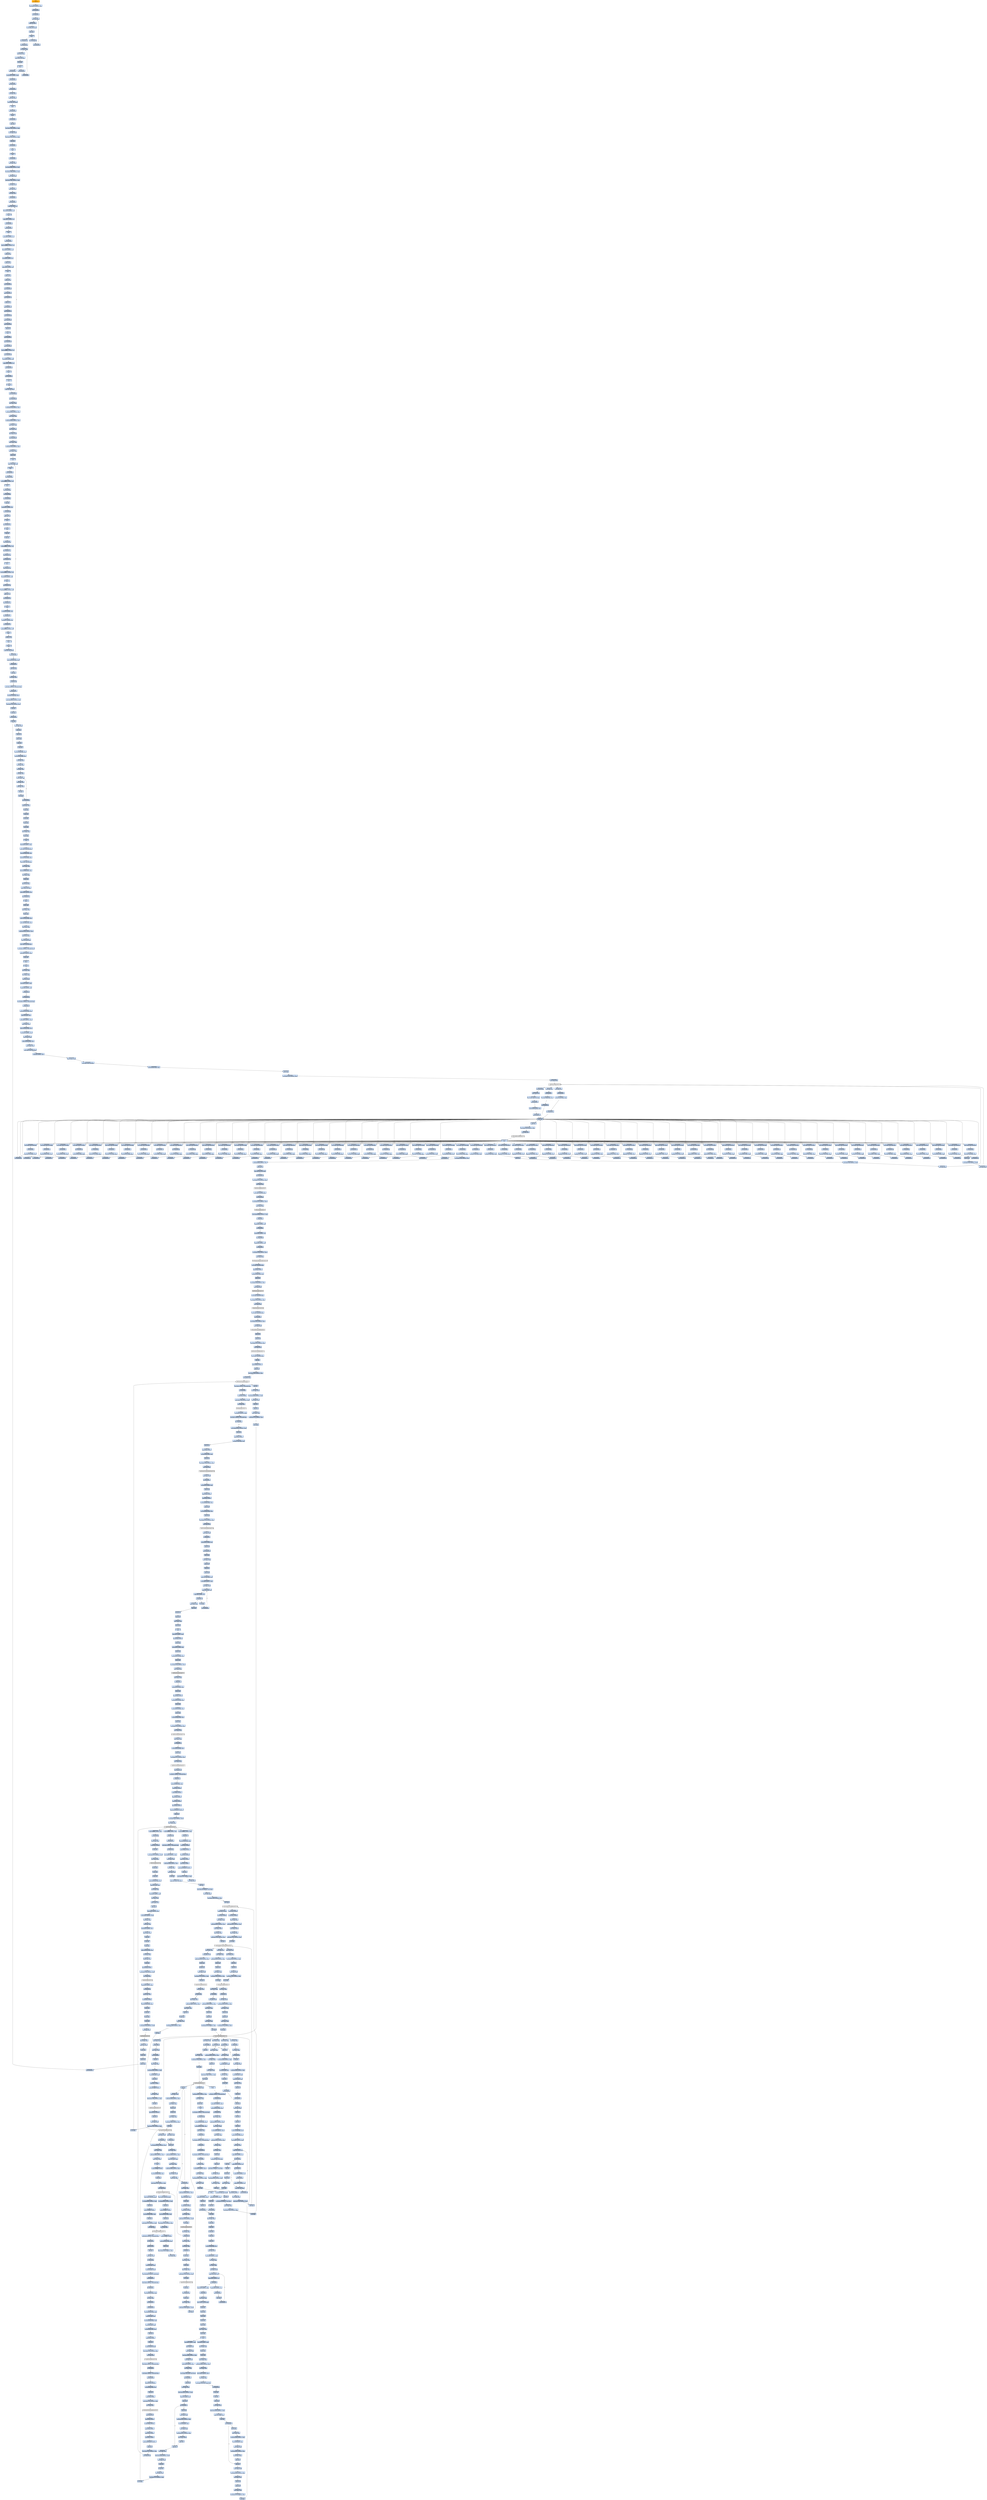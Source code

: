 digraph G {
node[shape=rectangle,style=filled,fillcolor=lightsteelblue,color=lightsteelblue]
bgcolor="transparent"
a0x00404549call_0x00404551[label="start\ncall 0x00404551",color="lightgrey",fillcolor="orange"];
a0x00404551movl_0x55UINT32_ebx[label="0x00404551\nmovl $0x55<UINT32>, %ebx"];
a0x00404556call_0x0040455e[label="0x00404556\ncall 0x0040455e"];
a0x0040455ecall_0x004045f2[label="0x0040455e\ncall 0x004045f2"];
a0x004045f2xorl_eax_eax[label="0x004045f2\nxorl %eax, %eax"];
a0x004045f4pushl_fs_eax_[label="0x004045f4\npushl %fs:(%eax)"];
a0x004045f7movl_esp_fs_eax_[label="0x004045f7\nmovl %esp, %fs:(%eax)"];
a0x004045fadecl_ebx[label="0x004045fa\ndecl %ebx"];
a0x004045fbint3_[label="0x004045fb\nint3 "];
a0x00404563call_0x0040456b[label="0x00404563\ncall 0x0040456b"];
a0x0040456bcall_0x004045f2[label="0x0040456b\ncall 0x004045f2"];
a0x00404570call_0x00404578[label="0x00404570\ncall 0x00404578"];
a0x00404578call_0x00404635[label="0x00404578\ncall 0x00404635"];
a0x00404635xorl_eax_eax[label="0x00404635\nxorl %eax, %eax"];
a0x00404637pushl_fs_eax_[label="0x00404637\npushl %fs:(%eax)"];
a0x0040463amovl_esp_fs_eax_[label="0x0040463a\nmovl %esp, %fs:(%eax)"];
a0x0040463dincl_ebx[label="0x0040463d\nincl %ebx"];
a0x0040463eint3_[label="0x0040463e\nint3 "];
a0x0040457dcall_0x00404585[label="0x0040457d\ncall 0x00404585"];
a0x00404585call_0x00404635[label="0x00404585\ncall 0x00404635"];
a0x0040458acall_0x00404592[label="0x0040458a\ncall 0x00404592"];
a0x00404592cmpl_0x55UINT8_ebx[label="0x00404592\ncmpl $0x55<UINT8>, %ebx"];
a0x00404595call_0x0040459d[label="0x00404595\ncall 0x0040459d"];
a0x0040459djne_0x004045cd[label="0x0040459d\njne 0x004045cd"];
a0x004045cdcall_0x004045e0[label="0x004045cd\ncall 0x004045e0"];
a0x004045e0xorl_eax_eax[label="0x004045e0\nxorl %eax, %eax"];
a0x004045e2pushl_fs_eax_[label="0x004045e2\npushl %fs:(%eax)"];
a0x004045e5movl_esp_fs_eax_[label="0x004045e5\nmovl %esp, %fs:(%eax)"];
a0x004045e8int3_[label="0x004045e8\nint3 "];
a0x004045d2call_0x004045a8[label="0x004045d2\ncall 0x004045a8"];
a0x004045a8pusha_[label="0x004045a8\npusha "];
a0x004045a9call_0x004045ae[label="0x004045a9\ncall 0x004045ae"];
a0x004045aepopl_ebp[label="0x004045ae\npopl %ebp"];
a0x004045afsubl_0x427394UINT32_ebp[label="0x004045af\nsubl $0x427394<UINT32>, %ebp"];
a0x004045b5movl_ebp_edx[label="0x004045b5\nmovl %ebp, %edx"];
a0x004045b7addl_0x4273e3UINT32_edx[label="0x004045b7\naddl $0x4273e3<UINT32>, %edx"];
a0x004045bdpushl_edx[label="0x004045bd\npushl %edx"];
a0x004045becall_0x004045c4[label="0x004045be\ncall 0x004045c4"];
a0x004045c4ret[label="0x004045c4\nret"];
a0x004045c3ret[label="0x004045c3\nret"];
a0x004045fdcall_0x00404605[label="0x004045fd\ncall 0x00404605"];
a0x00404605xorl_ebx_ebx[label="0x00404605\nxorl %ebx, %ebx"];
a0x00404607movl_0x42a4bfUINT32_ecx[label="0x00404607\nmovl $0x42a4bf<UINT32>, %ecx"];
a0x0040460csubl_0x42748eUINT32_ecx[label="0x0040460c\nsubl $0x42748e<UINT32>, %ecx"];
a0x00404612movl_ebp_edx[label="0x00404612\nmovl %ebp, %edx"];
a0x00404614addl_0x42748eUINT32_edx[label="0x00404614\naddl $0x42748e<UINT32>, %edx"];
a0x0040461aleal_edx__edi[label="0x0040461a\nleal (%edx), %edi"];
a0x0040461cmovl_edi_esi[label="0x0040461c\nmovl %edi, %esi"];
a0x0040461exorl_eax_eax[label="0x0040461e\nxorl %eax, %eax"];
a0x00404620call_0x00404628[label="0x00404620\ncall 0x00404628"];
a0x00404628call_0x00404644[label="0x00404628\ncall 0x00404644"];
a0x00404644lodsb_ds_esi__al[label="0x00404644\nlodsb %ds:(%esi), %al"];
a0x00404645rolb_0x78UINT8_al[label="0x00404645\nrolb $0x78<UINT8>, %al"];
a0x00404648stc_[label="0x00404648\nstc "];
a0x00404649addb_0x61UINT8_al[label="0x00404649\naddb $0x61<UINT8>, %al"];
a0x0040464bjmp_0x0040464e[label="0x0040464b\njmp 0x0040464e"];
a0x0040464ejmp_0x00404651[label="0x0040464e\njmp 0x00404651"];
a0x00404651nop_[label="0x00404651\nnop "];
a0x00404652xorb_0x2cUINT8_al[label="0x00404652\nxorb $0x2c<UINT8>, %al"];
a0x00404654jmp_0x00404657[label="0x00404654\njmp 0x00404657"];
a0x00404657addb_0xffffff90UINT8_al[label="0x00404657\naddb $0xffffff90<UINT8>, %al"];
a0x00404659rolb_0x25UINT8_al[label="0x00404659\nrolb $0x25<UINT8>, %al"];
a0x0040465csubb_cl_al[label="0x0040465c\nsubb %cl, %al"];
a0x0040465exorb_0x8UINT8_al[label="0x0040465e\nxorb $0x8<UINT8>, %al"];
a0x00404660subb_cl_al[label="0x00404660\nsubb %cl, %al"];
a0x00404662subb_0x4aUINT8_al[label="0x00404662\nsubb $0x4a<UINT8>, %al"];
a0x00404664nop_[label="0x00404664\nnop "];
a0x00404665addb_cl_al[label="0x00404665\naddb %cl, %al"];
a0x00404667addb_cl_al[label="0x00404667\naddb %cl, %al"];
a0x00404669jmp_0x0040466c[label="0x00404669\njmp 0x0040466c"];
a0x0040466cjmp_0x0040466f[label="0x0040466c\njmp 0x0040466f"];
a0x0040466fjmp_0x00404672[label="0x0040466f\njmp 0x00404672"];
a0x00404672jmp_0x00404675[label="0x00404672\njmp 0x00404675"];
a0x00404675addb_cl_al[label="0x00404675\naddb %cl, %al"];
a0x00404677jmp_0x0040467a[label="0x00404677\njmp 0x0040467a"];
a0x0040467ajmp_0x0040467d[label="0x0040467a\njmp 0x0040467d"];
a0x0040467djmp_0x00404680[label="0x0040467d\njmp 0x00404680"];
a0x00404680jmp_0x00404683[label="0x00404680\njmp 0x00404683"];
a0x00404683jmp_0x00404686[label="0x00404683\njmp 0x00404686"];
a0x00404686decb_al[label="0x00404686\ndecb %al"];
a0x00404688clc_[label="0x00404688\nclc "];
a0x00404689jmp_0x0040468c[label="0x00404689\njmp 0x0040468c"];
a0x0040468cjmp_0x0040468f[label="0x0040468c\njmp 0x0040468f"];
a0x0040468fjmp_0x00404692[label="0x0040468f\njmp 0x00404692"];
a0x00404692subb_0xffffffb5UINT8_al[label="0x00404692\nsubb $0xffffffb5<UINT8>, %al"];
a0x00404694jmp_0x00404697[label="0x00404694\njmp 0x00404697"];
a0x00404697rorb_0x4aUINT8_al[label="0x00404697\nrorb $0x4a<UINT8>, %al"];
a0x0040469aaddb_0x46UINT8_al[label="0x0040469a\naddb $0x46<UINT8>, %al"];
a0x0040469cjmp_0x0040469f[label="0x0040469c\njmp 0x0040469f"];
a0x0040469fclc_[label="0x0040469f\nclc "];
a0x004046a0jmp_0x004046a3[label="0x004046a0\njmp 0x004046a3"];
a0x004046a3clc_[label="0x004046a3\nclc "];
a0x004046a4nop_[label="0x004046a4\nnop "];
a0x004046a5stosb_al_es_edi_[label="0x004046a5\nstosb %al, %es:(%edi)"];
a0x004046a6loop_0x00404644[label="0x004046a6\nloop 0x00404644"];
a0x004046a8call_0x004046b0[label="0x004046a8\ncall 0x004046b0"];
a0x004046b0xorl_ebx_ebx[label="0x004046b0\nxorl %ebx, %ebx"];
a0x004046b2movl_0x42732fUINT32_ecx[label="0x004046b2\nmovl $0x42732f<UINT32>, %ecx"];
a0x004046b7subl_0x426e46UINT32_ecx[label="0x004046b7\nsubl $0x426e46<UINT32>, %ecx"];
a0x004046bdmovl_ebp_edx[label="0x004046bd\nmovl %ebp, %edx"];
a0x004046bfaddl_0x426e46UINT32_edx[label="0x004046bf\naddl $0x426e46<UINT32>, %edx"];
a0x004046c5leal_edx__edi[label="0x004046c5\nleal (%edx), %edi"];
a0x004046c7movl_edi_esi[label="0x004046c7\nmovl %edi, %esi"];
a0x004046c9xorl_eax_eax[label="0x004046c9\nxorl %eax, %eax"];
a0x004046cbcall_0x004046d3[label="0x004046cb\ncall 0x004046d3"];
a0x004046d3movl_ebp_edx[label="0x004046d3\nmovl %ebp, %edx"];
a0x004046d5addl_0x4274c9UINT32_edx[label="0x004046d5\naddl $0x4274c9<UINT32>, %edx"];
a0x004046dbleal_edx__eax[label="0x004046db\nleal (%edx), %eax"];
a0x004046ddpushl_eax[label="0x004046dd\npushl %eax"];
a0x004046deret[label="0x004046de\nret"];
a0x004046e3lodsb_ds_esi__al[label="0x004046e3\nlodsb %ds:(%esi), %al"];
a0x004046e4nop_[label="0x004046e4\nnop "];
a0x004046e5jmp_0x004046e8[label="0x004046e5\njmp 0x004046e8"];
a0x004046e8jmp_0x004046eb[label="0x004046e8\njmp 0x004046eb"];
a0x004046ebrorb_0xffffffcbUINT8_al[label="0x004046eb\nrorb $0xffffffcb<UINT8>, %al"];
a0x004046eestc_[label="0x004046ee\nstc "];
a0x004046efjmp_0x004046f2[label="0x004046ef\njmp 0x004046f2"];
a0x004046f2jmp_0x004046f5[label="0x004046f2\njmp 0x004046f5"];
a0x004046f5jmp_0x004046f8[label="0x004046f5\njmp 0x004046f8"];
a0x004046f8decb_al[label="0x004046f8\ndecb %al"];
a0x004046faaddb_0x31UINT8_al[label="0x004046fa\naddb $0x31<UINT8>, %al"];
a0x004046fcjmp_0x004046ff[label="0x004046fc\njmp 0x004046ff"];
a0x004046ffsubb_cl_al[label="0x004046ff\nsubb %cl, %al"];
a0x00404701clc_[label="0x00404701\nclc "];
a0x00404702jmp_0x00404705[label="0x00404702\njmp 0x00404705"];
a0x00404705nop_[label="0x00404705\nnop "];
a0x00404706decb_al[label="0x00404706\ndecb %al"];
a0x00404708decb_al[label="0x00404708\ndecb %al"];
a0x0040470ajmp_0x0040470d[label="0x0040470a\njmp 0x0040470d"];
a0x0040470drolb_0xffffffd6UINT8_al[label="0x0040470d\nrolb $0xffffffd6<UINT8>, %al"];
a0x00404710jmp_0x00404713[label="0x00404710\njmp 0x00404713"];
a0x00404713jmp_0x00404716[label="0x00404713\njmp 0x00404716"];
a0x00404716jmp_0x00404719[label="0x00404716\njmp 0x00404719"];
a0x00404719stc_[label="0x00404719\nstc "];
a0x0040471ajmp_0x0040471d[label="0x0040471a\njmp 0x0040471d"];
a0x0040471dsubb_0xffffff92UINT8_al[label="0x0040471d\nsubb $0xffffff92<UINT8>, %al"];
a0x0040471frorb_0x30UINT8_al[label="0x0040471f\nrorb $0x30<UINT8>, %al"];
a0x00404722stc_[label="0x00404722\nstc "];
a0x00404723jmp_0x00404726[label="0x00404723\njmp 0x00404726"];
a0x00404726subb_0xffffff8bUINT8_al[label="0x00404726\nsubb $0xffffff8b<UINT8>, %al"];
a0x00404728addb_cl_al[label="0x00404728\naddb %cl, %al"];
a0x0040472ajmp_0x0040472d[label="0x0040472a\njmp 0x0040472d"];
a0x0040472djmp_0x00404730[label="0x0040472d\njmp 0x00404730"];
a0x00404730nop_[label="0x00404730\nnop "];
a0x00404731rorb_0x7dUINT8_al[label="0x00404731\nrorb $0x7d<UINT8>, %al"];
a0x00404734jmp_0x00404737[label="0x00404734\njmp 0x00404737"];
a0x00404737xorb_0x77UINT8_al[label="0x00404737\nxorb $0x77<UINT8>, %al"];
a0x00404739jmp_0x0040473c[label="0x00404739\njmp 0x0040473c"];
a0x0040473crolb_0xffffffaeUINT8_al[label="0x0040473c\nrolb $0xffffffae<UINT8>, %al"];
a0x0040473fnop_[label="0x0040473f\nnop "];
a0x00404740addb_cl_al[label="0x00404740\naddb %cl, %al"];
a0x00404742stc_[label="0x00404742\nstc "];
a0x00404743nop_[label="0x00404743\nnop "];
a0x00404744stosb_al_es_edi_[label="0x00404744\nstosb %al, %es:(%edi)"];
a0x00404745loop_0x004046e3[label="0x00404745\nloop 0x004046e3"];
a0x00404747movl_0x42a030ebp__eax[label="0x00404747\nmovl 0x42a030(%ebp), %eax"];
a0x0040474dcall_0x00404755[label="0x0040474d\ncall 0x00404755"];
a0x00404755pushl_fs_0x30[label="0x00404755\npushl %fs:0x30"];
a0x0040475cpopl_eax[label="0x0040475c\npopl %eax"];
a0x0040475dtestl_eax_eax[label="0x0040475d\ntestl %eax, %eax"];
a0x0040475fjs_0x0040476d[label="0x0040475f\njs 0x0040476d"];
a0x00404761movl_0x1UINT32_0x42a3acebp_[label="0x00404761\nmovl $0x1<UINT32>, 0x42a3ac(%ebp)"];
a0x0040476bjmp_0x00404777[label="0x0040476b\njmp 0x00404777"];
a0x00404777leal_0x42732febp__eax[label="0x00404777\nleal 0x42732f(%ebp), %eax"];
a0x0040477dmovl_0x429be3UINT32_ecx[label="0x0040477d\nmovl $0x429be3<UINT32>, %ecx"];
a0x00404782subl_0x42732fUINT32_ecx[label="0x00404782\nsubl $0x42732f<UINT32>, %ecx"];
a0x00404788pushl_ecx[label="0x00404788\npushl %ecx"];
a0x00404789pushl_eax[label="0x00404789\npushl %eax"];
a0x0040478acall_0x004055ce[label="0x0040478a\ncall 0x004055ce"];
a0x004055cepushl_ebp[label="0x004055ce\npushl %ebp"];
a0x004055cfmovl_esp_ebp[label="0x004055cf\nmovl %esp, %ebp"];
a0x004055d1pushl_ebx[label="0x004055d1\npushl %ebx"];
a0x004055d2pushl_ecx[label="0x004055d2\npushl %ecx"];
a0x004055d3pushl_edx[label="0x004055d3\npushl %edx"];
a0x004055d4pushl_esi[label="0x004055d4\npushl %esi"];
a0x004055d5pushl_edi[label="0x004055d5\npushl %edi"];
a0x004055d6movl_ss_0x8ebp__eax[label="0x004055d6\nmovl %ss:0x8(%ebp), %eax"];
a0x004055damovl_ss_0xcebp__ecx[label="0x004055da\nmovl %ss:0xc(%ebp), %ecx"];
a0x004055demovl_eax_edi[label="0x004055de\nmovl %eax, %edi"];
a0x004055e0xorl_eax_eax[label="0x004055e0\nxorl %eax, %eax"];
a0x004055e2xorl_ebx_ebx[label="0x004055e2\nxorl %ebx, %ebx"];
a0x004055e4xorl_edx_edx[label="0x004055e4\nxorl %edx, %edx"];
a0x004055e6movb_edi__al[label="0x004055e6\nmovb (%edi), %al"];
a0x004055e8mull_edx_eax[label="0x004055e8\nmull %edx, %eax"];
a0x004055eaaddl_eax_ebx[label="0x004055ea\naddl %eax, %ebx"];
a0x004055ecincl_edx[label="0x004055ec\nincl %edx"];
a0x004055edincl_edi[label="0x004055ed\nincl %edi"];
a0x004055eeloop_0x004055e6[label="0x004055ee\nloop 0x004055e6"];
a0x004055f0xchgl_eax_ebx[label="0x004055f0\nxchgl %eax, %ebx"];
a0x004055f1popl_edi[label="0x004055f1\npopl %edi"];
a0x004055f2popl_esi[label="0x004055f2\npopl %esi"];
a0x004055f3popl_edx[label="0x004055f3\npopl %edx"];
a0x004055f4popl_ecx[label="0x004055f4\npopl %ecx"];
a0x004055f5popl_ebx[label="0x004055f5\npopl %ebx"];
a0x004055f6movl_ebp_esp[label="0x004055f6\nmovl %ebp, %esp"];
a0x004055f8popl_ebp[label="0x004055f8\npopl %ebp"];
a0x004055f9ret[label="0x004055f9\nret"];
a0x0040478faddl_0x8UINT8_esp[label="0x0040478f\naddl $0x8<UINT8>, %esp"];
a0x00404792movl_eax_0x42a3a8ebp_[label="0x00404792\nmovl %eax, 0x42a3a8(%ebp)"];
a0x00404798leal_0x42a398ebp__esi[label="0x00404798\nleal 0x42a398(%ebp), %esi"];
a0x0040479eleal_0x4275a7ebp__eax[label="0x0040479e\nleal 0x4275a7(%ebp), %eax"];
a0x004047a4movl_eax_ds_0x8esi_[label="0x004047a4\nmovl %eax, %ds:0x8(%esi)"];
a0x004047a8movl_ebp_edi[label="0x004047a8\nmovl %ebp, %edi"];
a0x004047aaleal_0x429fb6ebp__eax[label="0x004047aa\nleal 0x429fb6(%ebp), %eax"];
a0x004047b0xorl_ebx_ebx[label="0x004047b0\nxorl %ebx, %ebx"];
a0x004047b2pushl_eax[label="0x004047b2\npushl %eax"];
a0x004047b3pushl_fs_ebx_[label="0x004047b3\npushl %fs:(%ebx)"];
a0x004047b6movl_esp_fs_ebx_[label="0x004047b6\nmovl %esp, %fs:(%ebx)"];
a0x004047b9movw_0x4UINT16_ax[label="0x004047b9\nmovw $0x4<UINT16>, %ax"];
a0x004047bdjmp_0x004047c0[label="0x004047bd\njmp 0x004047c0"];
a0x004047c0int3_[label="0x004047c0\nint3 "];
a0x004071d0pushl_ebp[label="0x004071d0\npushl %ebp"];
a0x004071d1movl_esp_ebp[label="0x004071d1\nmovl %esp, %ebp"];
a0x004071d3pushl_edi[label="0x004071d3\npushl %edi"];
a0x004071d4movl_ss_0x10ebp__eax[label="0x004071d4\nmovl %ss:0x10(%ebp), %eax"];
a0x004071d8movl_ds_0x9ceax__edi[label="0x004071d8\nmovl %ds:0x9c(%eax), %edi"];
a0x004071dfmovl_edi_edx[label="0x004071df\nmovl %edi, %edx"];
a0x004071e1addl_0x42a3a0UINT32_edx[label="0x004071e1\naddl $0x42a3a0<UINT32>, %edx"];
a0x004071e7pushl_ds_edx_[label="0x004071e7\npushl %ds:(%edx)"];
a0x004071eapopl_ds_0xb8eax_[label="0x004071ea\npopl %ds:0xb8(%eax)"];
a0x004071f1movl_edi_ds_0xb4eax_[label="0x004071f1\nmovl %edi, %ds:0xb4(%eax)"];
a0x004071f8movl_0x4UINT32_ds_0xb0eax_[label="0x004071f8\nmovl $0x4<UINT32>, %ds:0xb0(%eax)"];
a0x00407203movl_0x0UINT32_eax[label="0x00407203\nmovl $0x0<UINT32>, %eax"];
a0x00407208popl_edi[label="0x00407208\npopl %edi"];
a0x00407209leave_[label="0x00407209\nleave "];
a0x0040720aret[label="0x0040720a\nret"];
a0x004047c1movl_edi_ebp[label="0x004047c1\nmovl %edi, %ebp"];
a0x004047c3xorl_ebx_ebx[label="0x004047c3\nxorl %ebx, %ebx"];
a0x004047c5popl_fs_ebx_[label="0x004047c5\npopl %fs:(%ebx)"];
a0x004047c8addl_0x4UINT8_esp[label="0x004047c8\naddl $0x4<UINT8>, %esp"];
a0x004047cbcmpb_0x4UINT8_al[label="0x004047cb\ncmpb $0x4<UINT8>, %al"];
a0x004047cdje_0x004047d4[label="0x004047cd\nje 0x004047d4"];
a0x004047d4call_0x004047dc[label="0x004047d4\ncall 0x004047dc"];
a0x004047dctestl_0x80UINT32_0x42a3a4ebp_[label="0x004047dc\ntestl $0x80<UINT32>, 0x42a3a4(%ebp)"];
a0x004047e6je_0x00404819[label="0x004047e6\nje 0x00404819"];
a0x00404819movl_0x42a034ebp__eax[label="0x00404819\nmovl 0x42a034(%ebp), %eax"];
a0x0040481faddl_0x3ceax__eax[label="0x0040481f\naddl 0x3c(%eax), %eax"];
a0x00404822addl_0x80UINT32_eax[label="0x00404822\naddl $0x80<UINT32>, %eax"];
a0x00404827movl_eax__ecx[label="0x00404827\nmovl (%eax), %ecx"];
a0x00404829addl_0x42a034ebp__ecx[label="0x00404829\naddl 0x42a034(%ebp), %ecx"];
a0x0040482faddl_0x10UINT8_ecx[label="0x0040482f\naddl $0x10<UINT8>, %ecx"];
a0x00404832movl_ecx__eax[label="0x00404832\nmovl (%ecx), %eax"];
a0x00404834addl_0x42a034ebp__eax[label="0x00404834\naddl 0x42a034(%ebp), %eax"];
a0x0040483amovl_eax__ebx[label="0x0040483a\nmovl (%eax), %ebx"];
a0x0040483cmovl_ebx_0x42722bebp_[label="0x0040483c\nmovl %ebx, 0x42722b(%ebp)"];
a0x00404842addl_0x4UINT8_eax[label="0x00404842\naddl $0x4<UINT8>, %eax"];
a0x00404845movl_eax__ebx[label="0x00404845\nmovl (%eax), %ebx"];
a0x00404847movl_ebx_0x42722febp_[label="0x00404847\nmovl %ebx, 0x42722f(%ebp)"];
a0x0040484dleal_0x426e46ebp__eax[label="0x0040484d\nleal 0x426e46(%ebp), %eax"];
a0x00404853pushl_eax[label="0x00404853\npushl %eax"];
a0x00404854movl_0x42722bUINT32_ebx[label="0x00404854\nmovl $0x42722b<UINT32>, %ebx"];
a0x00404859call_ebpebx_[label="0x00404859\ncall (%ebp,%ebx)"];
LoadLibraryA_kernel32_dll[label="LoadLibraryA@kernel32.dll",color="lightgrey",fillcolor="lightgrey"];
a0x0040485dcall_0x00404865[label="0x0040485d\ncall 0x00404865"];
a0x00404865movl_eax_esi[label="0x00404865\nmovl %eax, %esi"];
a0x00404867movl_eax_0x427233ebp_[label="0x00404867\nmovl %eax, 0x427233(%ebp)"];
a0x0040486dcall_0x00404875[label="0x0040486d\ncall 0x00404875"];
a0x00404875leal_0x426e53ebp__eax[label="0x00404875\nleal 0x426e53(%ebp), %eax"];
a0x0040487bcall_0x00405310[label="0x0040487b\ncall 0x00405310"];
a0x00405310pushl_eax[label="0x00405310\npushl %eax"];
a0x00405311pushl_esi[label="0x00405311\npushl %esi"];
a0x00405312movl_0x42722fUINT32_ebx[label="0x00405312\nmovl $0x42722f<UINT32>, %ebx"];
a0x00405317call_ebpebx_[label="0x00405317\ncall (%ebp,%ebx)"];
GetProcAddress_kernel32_dll[label="GetProcAddress@kernel32.dll",color="lightgrey",fillcolor="lightgrey"];
a0x0040531bret[label="0x0040531b\nret"];
a0x00404880movl_eax_0x427237ebp_[label="0x00404880\nmovl %eax, 0x427237(%ebp)"];
a0x00404886call_0x0040488e[label="0x00404886\ncall 0x0040488e"];
a0x0040488eleal_0x426e64ebp__eax[label="0x0040488e\nleal 0x426e64(%ebp), %eax"];
a0x00404894call_0x00405310[label="0x00404894\ncall 0x00405310"];
a0x00404899movl_eax_0x42723bebp_[label="0x00404899\nmovl %eax, 0x42723b(%ebp)"];
a0x0040489fcall_0x004048a7[label="0x0040489f\ncall 0x004048a7"];
a0x004048a7leal_0x426e73ebp__eax[label="0x004048a7\nleal 0x426e73(%ebp), %eax"];
a0x004048adcall_0x00405310[label="0x004048ad\ncall 0x00405310"];
a0x004048b2movl_eax_0x427243ebp_[label="0x004048b2\nmovl %eax, 0x427243(%ebp)"];
a0x004048b8call_0x004048c0[label="0x004048b8\ncall 0x004048c0"];
a0x004048c0leal_0x426e86ebp__eax[label="0x004048c0\nleal 0x426e86(%ebp), %eax"];
a0x004048c6call_0x00405310[label="0x004048c6\ncall 0x00405310"];
a0x004048cbmovl_eax_0x427247ebp_[label="0x004048cb\nmovl %eax, 0x427247(%ebp)"];
a0x004048d1call_0x004048d9[label="0x004048d1\ncall 0x004048d9"];
a0x004048d9leal_0x426e92ebp__eax[label="0x004048d9\nleal 0x426e92(%ebp), %eax"];
a0x004048dfcall_0x00405310[label="0x004048df\ncall 0x00405310"];
a0x004048e4movl_eax_0x42724bebp_[label="0x004048e4\nmovl %eax, 0x42724b(%ebp)"];
a0x004048eacall_0x004048f2[label="0x004048ea\ncall 0x004048f2"];
a0x004048f2leal_0x426e9eebp__eax[label="0x004048f2\nleal 0x426e9e(%ebp), %eax"];
a0x004048f8call_0x00405310[label="0x004048f8\ncall 0x00405310"];
a0x004048fdmovl_eax_0x42724febp_[label="0x004048fd\nmovl %eax, 0x42724f(%ebp)"];
a0x00404903call_0x0040490b[label="0x00404903\ncall 0x0040490b"];
a0x0040490bleal_0x426ea9ebp__eax[label="0x0040490b\nleal 0x426ea9(%ebp), %eax"];
a0x00404911call_0x00405310[label="0x00404911\ncall 0x00405310"];
a0x00404916movl_eax_0x427253ebp_[label="0x00404916\nmovl %eax, 0x427253(%ebp)"];
a0x0040491ccall_0x00404924[label="0x0040491c\ncall 0x00404924"];
a0x00404924leal_0x426eb2ebp__eax[label="0x00404924\nleal 0x426eb2(%ebp), %eax"];
a0x0040492acall_0x00405310[label="0x0040492a\ncall 0x00405310"];
a0x0040492fmovl_eax_0x427257ebp_[label="0x0040492f\nmovl %eax, 0x427257(%ebp)"];
a0x00404935call_0x0040493d[label="0x00404935\ncall 0x0040493d"];
a0x0040493dleal_0x426ebeebp__eax[label="0x0040493d\nleal 0x426ebe(%ebp), %eax"];
a0x00404943call_0x00405310[label="0x00404943\ncall 0x00405310"];
a0x00404948movl_eax_0x42725bebp_[label="0x00404948\nmovl %eax, 0x42725b(%ebp)"];
a0x0040494ecall_0x00404956[label="0x0040494e\ncall 0x00404956"];
a0x00404956leal_0x426ecaebp__eax[label="0x00404956\nleal 0x426eca(%ebp), %eax"];
a0x0040495ccall_0x00405310[label="0x0040495c\ncall 0x00405310"];
a0x00404961movl_eax_0x42725febp_[label="0x00404961\nmovl %eax, 0x42725f(%ebp)"];
a0x00404967call_0x0040496f[label="0x00404967\ncall 0x0040496f"];
a0x0040496fleal_0x426edcebp__eax[label="0x0040496f\nleal 0x426edc(%ebp), %eax"];
a0x00404975call_0x00405310[label="0x00404975\ncall 0x00405310"];
a0x0040497amovl_eax_0x427263ebp_[label="0x0040497a\nmovl %eax, 0x427263(%ebp)"];
a0x00404980call_0x00404988[label="0x00404980\ncall 0x00404988"];
a0x00404988leal_0x426ef5ebp__eax[label="0x00404988\nleal 0x426ef5(%ebp), %eax"];
a0x0040498ecall_0x00405310[label="0x0040498e\ncall 0x00405310"];
a0x00404993movl_eax_0x427267ebp_[label="0x00404993\nmovl %eax, 0x427267(%ebp)"];
a0x00404999call_0x004049a1[label="0x00404999\ncall 0x004049a1"];
a0x004049a1leal_0x426f07ebp__eax[label="0x004049a1\nleal 0x426f07(%ebp), %eax"];
a0x004049a7call_0x00405310[label="0x004049a7\ncall 0x00405310"];
a0x004049acmovl_eax_0x42726bebp_[label="0x004049ac\nmovl %eax, 0x42726b(%ebp)"];
a0x004049b2call_0x004049ba[label="0x004049b2\ncall 0x004049ba"];
a0x004049baleal_0x426f1bebp__eax[label="0x004049ba\nleal 0x426f1b(%ebp), %eax"];
a0x004049c0call_0x00405310[label="0x004049c0\ncall 0x00405310"];
a0x004049c5movl_eax_0x42726febp_[label="0x004049c5\nmovl %eax, 0x42726f(%ebp)"];
a0x004049cbcall_0x004049d3[label="0x004049cb\ncall 0x004049d3"];
a0x004049d3leal_0x426f2aebp__eax[label="0x004049d3\nleal 0x426f2a(%ebp), %eax"];
a0x004049d9call_0x00405310[label="0x004049d9\ncall 0x00405310"];
a0x004049demovl_eax_0x427273ebp_[label="0x004049de\nmovl %eax, 0x427273(%ebp)"];
a0x004049e4call_0x004049ec[label="0x004049e4\ncall 0x004049ec"];
a0x004049ecleal_0x426f38ebp__eax[label="0x004049ec\nleal 0x426f38(%ebp), %eax"];
a0x004049f2call_0x00405310[label="0x004049f2\ncall 0x00405310"];
a0x004049f7movl_eax_0x427277ebp_[label="0x004049f7\nmovl %eax, 0x427277(%ebp)"];
a0x004049fdcall_0x00404a05[label="0x004049fd\ncall 0x00404a05"];
a0x00404a05leal_0x426f46ebp__eax[label="0x00404a05\nleal 0x426f46(%ebp), %eax"];
a0x00404a0bcall_0x00405310[label="0x00404a0b\ncall 0x00405310"];
a0x00404a10movl_eax_0x42727bebp_[label="0x00404a10\nmovl %eax, 0x42727b(%ebp)"];
a0x00404a16call_0x00404a1e[label="0x00404a16\ncall 0x00404a1e"];
a0x00404a1eleal_0x426f53ebp__eax[label="0x00404a1e\nleal 0x426f53(%ebp), %eax"];
a0x00404a24call_0x00405310[label="0x00404a24\ncall 0x00405310"];
a0x00404a29movl_eax_0x42727febp_[label="0x00404a29\nmovl %eax, 0x42727f(%ebp)"];
a0x00404a2fcall_0x00404a37[label="0x00404a2f\ncall 0x00404a37"];
a0x00404a37leal_0x426f61ebp__eax[label="0x00404a37\nleal 0x426f61(%ebp), %eax"];
a0x00404a3dcall_0x00405310[label="0x00404a3d\ncall 0x00405310"];
a0x00404a42movl_eax_0x427283ebp_[label="0x00404a42\nmovl %eax, 0x427283(%ebp)"];
a0x00404a48call_0x00404a50[label="0x00404a48\ncall 0x00404a50"];
a0x00404a50leal_0x426f6eebp__eax[label="0x00404a50\nleal 0x426f6e(%ebp), %eax"];
a0x00404a56call_0x00405310[label="0x00404a56\ncall 0x00405310"];
a0x00404a5bmovl_eax_0x427287ebp_[label="0x00404a5b\nmovl %eax, 0x427287(%ebp)"];
a0x00404a61call_0x00404a69[label="0x00404a61\ncall 0x00404a69"];
a0x00404a69leal_0x426f79ebp__eax[label="0x00404a69\nleal 0x426f79(%ebp), %eax"];
a0x00404a6fcall_0x00405310[label="0x00404a6f\ncall 0x00405310"];
a0x00404a74movl_eax_0x42728bebp_[label="0x00404a74\nmovl %eax, 0x42728b(%ebp)"];
a0x00404a7acall_0x00404a82[label="0x00404a7a\ncall 0x00404a82"];
a0x00404a82leal_0x426f85ebp__eax[label="0x00404a82\nleal 0x426f85(%ebp), %eax"];
a0x00404a88call_0x00405310[label="0x00404a88\ncall 0x00405310"];
a0x00404a8dmovl_eax_0x42728febp_[label="0x00404a8d\nmovl %eax, 0x42728f(%ebp)"];
a0x00404a93call_0x00404a9b[label="0x00404a93\ncall 0x00404a9b"];
a0x00404a9bleal_0x426f96ebp__eax[label="0x00404a9b\nleal 0x426f96(%ebp), %eax"];
a0x00404aa1call_0x00405310[label="0x00404aa1\ncall 0x00405310"];
a0x00404aa6movl_eax_0x427293ebp_[label="0x00404aa6\nmovl %eax, 0x427293(%ebp)"];
a0x00404aaccall_0x00404ab4[label="0x00404aac\ncall 0x00404ab4"];
a0x00404ab4leal_0x426fa7ebp__eax[label="0x00404ab4\nleal 0x426fa7(%ebp), %eax"];
a0x00404abacall_0x00405310[label="0x00404aba\ncall 0x00405310"];
a0x00404abfmovl_eax_0x427297ebp_[label="0x00404abf\nmovl %eax, 0x427297(%ebp)"];
a0x00404ac5call_0x00404acd[label="0x00404ac5\ncall 0x00404acd"];
a0x00404acdleal_0x426fb8ebp__eax[label="0x00404acd\nleal 0x426fb8(%ebp), %eax"];
a0x00404ad3call_0x00405310[label="0x00404ad3\ncall 0x00405310"];
a0x00404ad8movl_eax_0x42729bebp_[label="0x00404ad8\nmovl %eax, 0x42729b(%ebp)"];
a0x00404adecall_0x00404ae6[label="0x00404ade\ncall 0x00404ae6"];
a0x00404ae6leal_0x426fcfebp__eax[label="0x00404ae6\nleal 0x426fcf(%ebp), %eax"];
a0x00404aeccall_0x00405310[label="0x00404aec\ncall 0x00405310"];
a0x00404af1movl_eax_0x4272a3ebp_[label="0x00404af1\nmovl %eax, 0x4272a3(%ebp)"];
a0x00404af7call_0x00404aff[label="0x00404af7\ncall 0x00404aff"];
a0x00404affleal_0x426fe4ebp__eax[label="0x00404aff\nleal 0x426fe4(%ebp), %eax"];
a0x00404b05call_0x00405310[label="0x00404b05\ncall 0x00405310"];
a0x00404b0amovl_eax_0x4272a7ebp_[label="0x00404b0a\nmovl %eax, 0x4272a7(%ebp)"];
a0x00404b10call_0x00404b18[label="0x00404b10\ncall 0x00404b18"];
a0x00404b18leal_0x426ff2ebp__eax[label="0x00404b18\nleal 0x426ff2(%ebp), %eax"];
a0x00404b1ecall_0x00405310[label="0x00404b1e\ncall 0x00405310"];
a0x00404b23movl_eax_0x4272abebp_[label="0x00404b23\nmovl %eax, 0x4272ab(%ebp)"];
a0x00404b29call_0x00404b31[label="0x00404b29\ncall 0x00404b31"];
a0x00404b31leal_0x427003ebp__eax[label="0x00404b31\nleal 0x427003(%ebp), %eax"];
a0x00404b37call_0x00405310[label="0x00404b37\ncall 0x00405310"];
a0x00404b3cmovl_eax_0x4272afebp_[label="0x00404b3c\nmovl %eax, 0x4272af(%ebp)"];
a0x00404b42call_0x00404b4a[label="0x00404b42\ncall 0x00404b4a"];
a0x00404b4aleal_0x427015ebp__eax[label="0x00404b4a\nleal 0x427015(%ebp), %eax"];
a0x00404b50call_0x00405310[label="0x00404b50\ncall 0x00405310"];
a0x00404b55movl_eax_0x4272b3ebp_[label="0x00404b55\nmovl %eax, 0x4272b3(%ebp)"];
a0x00404b5bcall_0x00404b63[label="0x00404b5b\ncall 0x00404b63"];
a0x00404b63leal_0x427023ebp__eax[label="0x00404b63\nleal 0x427023(%ebp), %eax"];
a0x00404b69call_0x00405310[label="0x00404b69\ncall 0x00405310"];
a0x00404b6emovl_eax_0x4272b7ebp_[label="0x00404b6e\nmovl %eax, 0x4272b7(%ebp)"];
a0x00404b74call_0x00404b7c[label="0x00404b74\ncall 0x00404b7c"];
a0x00404b7cleal_0x427030ebp__eax[label="0x00404b7c\nleal 0x427030(%ebp), %eax"];
a0x00404b82call_0x00405310[label="0x00404b82\ncall 0x00405310"];
a0x00404b87movl_eax_0x4272bbebp_[label="0x00404b87\nmovl %eax, 0x4272bb(%ebp)"];
a0x00404b8dcall_0x00404b95[label="0x00404b8d\ncall 0x00404b95"];
a0x00404b95leal_0x42703debp__eax[label="0x00404b95\nleal 0x42703d(%ebp), %eax"];
a0x00404b9bcall_0x00405310[label="0x00404b9b\ncall 0x00405310"];
a0x00404ba0movl_eax_0x4272bfebp_[label="0x00404ba0\nmovl %eax, 0x4272bf(%ebp)"];
a0x00404ba6call_0x00404bae[label="0x00404ba6\ncall 0x00404bae"];
a0x00404baeleal_0x42704bebp__eax[label="0x00404bae\nleal 0x42704b(%ebp), %eax"];
a0x00404bb4call_0x00405310[label="0x00404bb4\ncall 0x00405310"];
a0x00404bb9movl_eax_0x4272c3ebp_[label="0x00404bb9\nmovl %eax, 0x4272c3(%ebp)"];
a0x00404bbfcall_0x00404bc7[label="0x00404bbf\ncall 0x00404bc7"];
a0x00404bc7leal_0x427058ebp__eax[label="0x00404bc7\nleal 0x427058(%ebp), %eax"];
a0x00404bcdcall_0x00405310[label="0x00404bcd\ncall 0x00405310"];
a0x00404bd2movl_eax_0x4272c7ebp_[label="0x00404bd2\nmovl %eax, 0x4272c7(%ebp)"];
a0x00404bd8call_0x00404be0[label="0x00404bd8\ncall 0x00404be0"];
a0x00404be0leal_0x427063ebp__eax[label="0x00404be0\nleal 0x427063(%ebp), %eax"];
a0x00404be6call_0x00405310[label="0x00404be6\ncall 0x00405310"];
a0x00404bebmovl_eax_0x4272cbebp_[label="0x00404beb\nmovl %eax, 0x4272cb(%ebp)"];
a0x00404bf1call_0x00404bf9[label="0x00404bf1\ncall 0x00404bf9"];
a0x00404bf9leal_0x427076ebp__eax[label="0x00404bf9\nleal 0x427076(%ebp), %eax"];
a0x00404bffcall_0x00405310[label="0x00404bff\ncall 0x00405310"];
a0x00404c04movl_eax_0x4272cfebp_[label="0x00404c04\nmovl %eax, 0x4272cf(%ebp)"];
a0x00404c0acall_0x00404c12[label="0x00404c0a\ncall 0x00404c12"];
a0x00404c12leal_0x42708debp__eax[label="0x00404c12\nleal 0x42708d(%ebp), %eax"];
a0x00404c18pushl_eax[label="0x00404c18\npushl %eax"];
a0x00404c19movl_0x42722bUINT32_ebx[label="0x00404c19\nmovl $0x42722b<UINT32>, %ebx"];
a0x00404c1ecall_ebpebx_[label="0x00404c1e\ncall (%ebp,%ebx)"];
a0x00404c22movl_eax_esi[label="0x00404c22\nmovl %eax, %esi"];
a0x00404c24call_0x00404c2c[label="0x00404c24\ncall 0x00404c2c"];
a0x00404c2cleal_0x427098ebp__eax[label="0x00404c2c\nleal 0x427098(%ebp), %eax"];
a0x00404c32call_0x00405310[label="0x00404c32\ncall 0x00405310"];
a0x00404c37movl_eax_0x4272d3ebp_[label="0x00404c37\nmovl %eax, 0x4272d3(%ebp)"];
a0x00404c3dcall_0x00404c45[label="0x00404c3d\ncall 0x00404c45"];
a0x00404c45leal_0x4270a4ebp__eax[label="0x00404c45\nleal 0x4270a4(%ebp), %eax"];
a0x00404c4bcall_0x00405310[label="0x00404c4b\ncall 0x00405310"];
a0x00404c50movl_eax_0x4272d7ebp_[label="0x00404c50\nmovl %eax, 0x4272d7(%ebp)"];
a0x00404c56call_0x00404c5e[label="0x00404c56\ncall 0x00404c5e"];
a0x00404c5eleal_0x4270b1ebp__eax[label="0x00404c5e\nleal 0x4270b1(%ebp), %eax"];
a0x00404c64call_0x00405310[label="0x00404c64\ncall 0x00405310"];
a0x00404c69movl_eax_0x4272dbebp_[label="0x00404c69\nmovl %eax, 0x4272db(%ebp)"];
a0x00404c6fcall_0x00404c77[label="0x00404c6f\ncall 0x00404c77"];
a0x00404c77leal_0x4270c2ebp__eax[label="0x00404c77\nleal 0x4270c2(%ebp), %eax"];
a0x00404c7dcall_0x00405310[label="0x00404c7d\ncall 0x00405310"];
a0x00404c82movl_eax_0x4272dfebp_[label="0x00404c82\nmovl %eax, 0x4272df(%ebp)"];
a0x00404c88call_0x00404c90[label="0x00404c88\ncall 0x00404c90"];
a0x00404c90leal_0x4270cdebp__eax[label="0x00404c90\nleal 0x4270cd(%ebp), %eax"];
a0x00404c96call_0x00405310[label="0x00404c96\ncall 0x00405310"];
a0x00404c9bmovl_eax_0x4272e3ebp_[label="0x00404c9b\nmovl %eax, 0x4272e3(%ebp)"];
a0x00404ca1call_0x00404ca9[label="0x00404ca1\ncall 0x00404ca9"];
a0x00404ca9leal_0x4270dcebp__eax[label="0x00404ca9\nleal 0x4270dc(%ebp), %eax"];
a0x00404cafcall_0x00405310[label="0x00404caf\ncall 0x00405310"];
a0x00404cb4movl_eax_0x4272e7ebp_[label="0x00404cb4\nmovl %eax, 0x4272e7(%ebp)"];
a0x00404cbacall_0x00404cc2[label="0x00404cba\ncall 0x00404cc2"];
a0x00404cc2leal_0x4270ebebp__eax[label="0x00404cc2\nleal 0x4270eb(%ebp), %eax"];
a0x00404cc8call_0x00405310[label="0x00404cc8\ncall 0x00405310"];
a0x00404ccdmovl_eax_0x4272ebebp_[label="0x00404ccd\nmovl %eax, 0x4272eb(%ebp)"];
a0x00404cd3call_0x00404cdb[label="0x00404cd3\ncall 0x00404cdb"];
a0x00404cdbleal_0x4270ffebp__eax[label="0x00404cdb\nleal 0x4270ff(%ebp), %eax"];
a0x00404ce1call_0x00405310[label="0x00404ce1\ncall 0x00405310"];
a0x00404ce6movl_eax_0x4272efebp_[label="0x00404ce6\nmovl %eax, 0x4272ef(%ebp)"];
a0x00404ceccall_0x00404cf4[label="0x00404cec\ncall 0x00404cf4"];
a0x00404cf4leal_0x42710bebp__eax[label="0x00404cf4\nleal 0x42710b(%ebp), %eax"];
a0x00404cfacall_0x00405310[label="0x00404cfa\ncall 0x00405310"];
a0x00404cffmovl_eax_0x4272f3ebp_[label="0x00404cff\nmovl %eax, 0x4272f3(%ebp)"];
a0x00404d05call_0x00404d0d[label="0x00404d05\ncall 0x00404d0d"];
a0x00404d0dleal_0x427118ebp__eax[label="0x00404d0d\nleal 0x427118(%ebp), %eax"];
a0x00404d13pushl_eax[label="0x00404d13\npushl %eax"];
a0x00404d14movl_0x42722bUINT32_ebx[label="0x00404d14\nmovl $0x42722b<UINT32>, %ebx"];
a0x00404d19call_ebpebx_[label="0x00404d19\ncall (%ebp,%ebx)"];
a0x00404d1dmovl_eax_esi[label="0x00404d1d\nmovl %eax, %esi"];
a0x00404d1fcall_0x00404d27[label="0x00404d1f\ncall 0x00404d27"];
a0x00404d27leal_0x427125ebp__eax[label="0x00404d27\nleal 0x427125(%ebp), %eax"];
a0x00404d2dcall_0x00405310[label="0x00404d2d\ncall 0x00405310"];
a0x00404d32movl_eax_0x4272f7ebp_[label="0x00404d32\nmovl %eax, 0x4272f7(%ebp)"];
a0x00404d38call_0x00404d40[label="0x00404d38\ncall 0x00404d40"];
a0x00404d40leal_0x427135ebp__eax[label="0x00404d40\nleal 0x427135(%ebp), %eax"];
a0x00404d46call_0x00405310[label="0x00404d46\ncall 0x00405310"];
a0x00404d4bmovl_eax_0x4272fbebp_[label="0x00404d4b\nmovl %eax, 0x4272fb(%ebp)"];
a0x00404d51call_0x00404d59[label="0x00404d51\ncall 0x00404d59"];
a0x00404d59leal_0x427143ebp__eax[label="0x00404d59\nleal 0x427143(%ebp), %eax"];
a0x00404d5fcall_0x00405310[label="0x00404d5f\ncall 0x00405310"];
a0x00404d64movl_eax_0x4272ffebp_[label="0x00404d64\nmovl %eax, 0x4272ff(%ebp)"];
a0x00404d6acall_0x00404d72[label="0x00404d6a\ncall 0x00404d72"];
a0x00404d72leal_0x42714febp__eax[label="0x00404d72\nleal 0x42714f(%ebp), %eax"];
a0x00404d78call_0x00405310[label="0x00404d78\ncall 0x00405310"];
a0x00404d7dmovl_eax_0x427303ebp_[label="0x00404d7d\nmovl %eax, 0x427303(%ebp)"];
a0x00404d83call_0x00404d8b[label="0x00404d83\ncall 0x00404d8b"];
a0x00404d8bleal_0x42715eebp__eax[label="0x00404d8b\nleal 0x42715e(%ebp), %eax"];
a0x00404d91call_0x00405310[label="0x00404d91\ncall 0x00405310"];
a0x00404d96movl_eax_0x427307ebp_[label="0x00404d96\nmovl %eax, 0x427307(%ebp)"];
a0x00404d9ccall_0x00404da4[label="0x00404d9c\ncall 0x00404da4"];
a0x00404da4leal_0x42716febp__eax[label="0x00404da4\nleal 0x42716f(%ebp), %eax"];
a0x00404daacall_0x00405310[label="0x00404daa\ncall 0x00405310"];
a0x00404dafmovl_eax_0x42730bebp_[label="0x00404daf\nmovl %eax, 0x42730b(%ebp)"];
a0x00404db5call_0x00404dbd[label="0x00404db5\ncall 0x00404dbd"];
a0x00404dbdleal_0x427184ebp__eax[label="0x00404dbd\nleal 0x427184(%ebp), %eax"];
a0x00404dc3call_0x00405310[label="0x00404dc3\ncall 0x00405310"];
a0x00404dc8movl_eax_0x42730febp_[label="0x00404dc8\nmovl %eax, 0x42730f(%ebp)"];
a0x00404dcecall_0x00404dd6[label="0x00404dce\ncall 0x00404dd6"];
a0x00404dd6leal_0x427198ebp__eax[label="0x00404dd6\nleal 0x427198(%ebp), %eax"];
a0x00404ddccall_0x00405310[label="0x00404ddc\ncall 0x00405310"];
a0x00404de1movl_eax_0x427313ebp_[label="0x00404de1\nmovl %eax, 0x427313(%ebp)"];
a0x00404de7call_0x00404def[label="0x00404de7\ncall 0x00404def"];
a0x00404defleal_0x4271a8ebp__eax[label="0x00404def\nleal 0x4271a8(%ebp), %eax"];
a0x00404df5call_0x00405310[label="0x00404df5\ncall 0x00405310"];
a0x00404dfamovl_eax_0x427317ebp_[label="0x00404dfa\nmovl %eax, 0x427317(%ebp)"];
a0x00404e00call_0x00404e08[label="0x00404e00\ncall 0x00404e08"];
a0x00404e08leal_0x4271b9ebp__eax[label="0x00404e08\nleal 0x4271b9(%ebp), %eax"];
a0x00404e0ecall_0x00405310[label="0x00404e0e\ncall 0x00405310"];
a0x00404e13movl_eax_0x42731bebp_[label="0x00404e13\nmovl %eax, 0x42731b(%ebp)"];
a0x00404e19call_0x00404e21[label="0x00404e19\ncall 0x00404e21"];
a0x00404e21leal_0x4271c7ebp__eax[label="0x00404e21\nleal 0x4271c7(%ebp), %eax"];
a0x00404e27call_0x00405310[label="0x00404e27\ncall 0x00405310"];
a0x00404e2cmovl_eax_0x42731febp_[label="0x00404e2c\nmovl %eax, 0x42731f(%ebp)"];
a0x00404e32call_0x00404e3a[label="0x00404e32\ncall 0x00404e3a"];
a0x00404e3aleal_0x4271d6ebp__eax[label="0x00404e3a\nleal 0x4271d6(%ebp), %eax"];
a0x00404e40call_0x00405310[label="0x00404e40\ncall 0x00405310"];
a0x00404e45movl_eax_0x427323ebp_[label="0x00404e45\nmovl %eax, 0x427323(%ebp)"];
a0x00404e4bcall_0x00404e53[label="0x00404e4b\ncall 0x00404e53"];
a0x00404e53leal_0x4271e6ebp__eax[label="0x00404e53\nleal 0x4271e6(%ebp), %eax"];
a0x00404e59call_0x00405310[label="0x00404e59\ncall 0x00405310"];
a0x00404e5emovl_eax_0x427327ebp_[label="0x00404e5e\nmovl %eax, 0x427327(%ebp)"];
a0x00404e64call_0x00404e6c[label="0x00404e64\ncall 0x00404e6c"];
a0x00404e6cleal_0x4271f3ebp__eax[label="0x00404e6c\nleal 0x4271f3(%ebp), %eax"];
a0x00404e72call_0x00405310[label="0x00404e72\ncall 0x00405310"];
a0x00404e77movl_eax_0x42732bebp_[label="0x00404e77\nmovl %eax, 0x42732b(%ebp)"];
a0x00404e7dcall_0x00404e85[label="0x00404e7d\ncall 0x00404e85"];
a0x00404e85leal_0x426e46ebp__edi[label="0x00404e85\nleal 0x426e46(%ebp), %edi"];
a0x00404e8bmovl_0x427200UINT32_ecx[label="0x00404e8b\nmovl $0x427200<UINT32>, %ecx"];
a0x00404e90subl_0x426e46UINT32_ecx[label="0x00404e90\nsubl $0x426e46<UINT32>, %ecx"];
a0x00404e96xorb_al_al[label="0x00404e96\nxorb %al, %al"];
a0x00404e98repz_stosb_al_es_edi_[label="0x00404e98\nrepz stosb %al, %es:(%edi)"];
a0x00404e9acall_0x00404ea2[label="0x00404e9a\ncall 0x00404ea2"];
a0x00404ea2movl_0x4272c3UINT32_ebx[label="0x00404ea2\nmovl $0x4272c3<UINT32>, %ebx"];
a0x00404ea7call_ebpebx_[label="0x00404ea7\ncall (%ebp,%ebx)"];
GetTickCount_Kernel32_dll[label="GetTickCount@Kernel32.dll",color="lightgrey",fillcolor="lightgrey"];
a0x00404eabmovl_eax_0x42a0bcebp_[label="0x00404eab\nmovl %eax, 0x42a0bc(%ebp)"];
a0x00404eb1call_0x00404eb9[label="0x00404eb1\ncall 0x00404eb9"];
a0x00404eb9movl_0x4272c7UINT32_ebx[label="0x00404eb9\nmovl $0x4272c7<UINT32>, %ebx"];
a0x00404ebecall_ebpebx_[label="0x00404ebe\ncall (%ebp,%ebx)"];
GetVersion_Kernel32_dll[label="GetVersion@Kernel32.dll",color="lightgrey",fillcolor="lightgrey"];
a0x00404ec2testl_0x80000000UINT32_eax[label="0x00404ec2\ntestl $0x80000000<UINT32>, %eax"];
a0x00404ec7je_0x00404ee9[label="0x00404ec7\nje 0x00404ee9"];
a0x00404ee9cmpb_0x3UINT8_al[label="0x00404ee9\ncmpb $0x3<UINT8>, %al"];
a0x00404eebjne_0x00404ef9[label="0x00404eeb\njne 0x00404ef9"];
a0x00404ef9cmpb_0x4UINT8_al[label="0x00404ef9\ncmpb $0x4<UINT8>, %al"];
a0x00404efbjne_0x00404f09[label="0x00404efb\njne 0x00404f09"];
a0x00404f09cmpb_0x5UINT8_al[label="0x00404f09\ncmpb $0x5<UINT8>, %al"];
a0x00404f0bjne_0x00404f19[label="0x00404f0b\njne 0x00404f19"];
a0x00404f19movl_0x4272ebUINT32_ebx[label="0x00404f19\nmovl $0x4272eb<UINT32>, %ebx"];
a0x00404f1ecall_ebpebx_[label="0x00404f1e\ncall (%ebp,%ebx)"];
GetForegroundWindow_User32_dll[label="GetForegroundWindow@User32.dll",color="lightgrey",fillcolor="lightgrey"];
a0x00404f22movl_eax_0x42a04cebp_[label="0x00404f22\nmovl %eax, 0x42a04c(%ebp)"];
a0x00404f28pushl_0x0UINT8[label="0x00404f28\npushl $0x0<UINT8>"];
a0x00404f2aleal_0x42a4a9ebp__eax[label="0x00404f2a\nleal 0x42a4a9(%ebp), %eax"];
a0x00404f30pushl_eax[label="0x00404f30\npushl %eax"];
a0x00404f31movl_0x4272efUINT32_ebx[label="0x00404f31\nmovl $0x4272ef<UINT32>, %ebx"];
a0x00404f36call_ebpebx_[label="0x00404f36\ncall (%ebp,%ebx)"];
FindWindowA_User32_dll[label="FindWindowA@User32.dll",color="lightgrey",fillcolor="lightgrey"];
a0x00404f3amovl_eax_0x42a050ebp_[label="0x00404f3a\nmovl %eax, 0x42a050(%ebp)"];
a0x00404f40movl_0x4272f3UINT32_ebx[label="0x00404f40\nmovl $0x4272f3<UINT32>, %ebx"];
a0x00404f45call_ebpebx_[label="0x00404f45\ncall (%ebp,%ebx)"];
GetTopWindow_User32_dll[label="GetTopWindow@User32.dll",color="lightgrey",fillcolor="lightgrey"];
a0x00404f49movl_eax_0x42a058ebp_[label="0x00404f49\nmovl %eax, 0x42a058(%ebp)"];
a0x00404f4fcall_0x00404f57[label="0x00404f4f\ncall 0x00404f57"];
a0x00404f57movl_0x427267UINT32_ebx[label="0x00404f57\nmovl $0x427267<UINT32>, %ebx"];
a0x00404f5ccall_ebpebx_[label="0x00404f5c\ncall (%ebp,%ebx)"];
GetCurrentProcess_Kernel32_dll[label="GetCurrentProcess@Kernel32.dll",color="lightgrey",fillcolor="lightgrey"];
a0x00404f60pushl_eax[label="0x00404f60\npushl %eax"];
a0x00404f61pushl_eax[label="0x00404f61\npushl %eax"];
a0x00404f62movl_0x427297UINT32_ebx[label="0x00404f62\nmovl $0x427297<UINT32>, %ebx"];
a0x00404f67call_ebpebx_[label="0x00404f67\ncall (%ebp,%ebx)"];
GetPriorityClass_Kernel32_dll[label="GetPriorityClass@Kernel32.dll",color="lightgrey",fillcolor="lightgrey"];
a0x00404f6bmovl_eax_0x42a060ebp_[label="0x00404f6b\nmovl %eax, 0x42a060(%ebp)"];
a0x00404f71popl_eax[label="0x00404f71\npopl %eax"];
a0x00404f72pushl_0x80UINT32[label="0x00404f72\npushl $0x80<UINT32>"];
a0x00404f77pushl_eax[label="0x00404f77\npushl %eax"];
a0x00404f78movl_0x427293UINT32_ebx[label="0x00404f78\nmovl $0x427293<UINT32>, %ebx"];
a0x00404f7dcall_ebpebx_[label="0x00404f7d\ncall (%ebp,%ebx)"];
SetPriorityClass_Kernel32_dll[label="SetPriorityClass@Kernel32.dll",color="lightgrey",fillcolor="lightgrey"];
a0x00404f81testl_0x8UINT32_0x42a048ebp_[label="0x00404f81\ntestl $0x8<UINT32>, 0x42a048(%ebp)"];
a0x00404f8bjne_0x00404f98[label="0x00404f8b\njne 0x00404f98"];
a0x00404f8dpushl_0x1UINT8[label="0x00404f8d\npushl $0x1<UINT8>"];
a0x00404f8fmovl_0x4272dfUINT32_ebx[label="0x00404f8f\nmovl $0x4272df<UINT32>, %ebx"];
a0x00404f94call_ebpebx_[label="0x00404f94\ncall (%ebp,%ebx)"];
BlockInput_User32_dll[label="BlockInput@User32.dll",color="lightgrey",fillcolor="lightgrey"];
a0x00404f98movl_0x0UINT32_edx[label="0x00404f98\nmovl $0x0<UINT32>, %edx"];
a0x00404f9dtestl_0x1UINT32_0x42a068ebp_[label="0x00404f9d\ntestl $0x1<UINT32>, 0x42a068(%ebp)"];
a0x00404fa7jne_0x00404fae[label="0x00404fa7\njne 0x00404fae"];
a0x00404fa9movl_0xf0000000UINT32_edx[label="0x00404fa9\nmovl $0xf0000000<UINT32>, %edx"];
a0x00404faepushl_edx[label="0x00404fae\npushl %edx"];
a0x00404fafpushl_0x1UINT8[label="0x00404faf\npushl $0x1<UINT8>"];
a0x00404fb1leal_0x427200ebp__eax[label="0x00404fb1\nleal 0x427200(%ebp), %eax"];
a0x00404fb7pushl_eax[label="0x00404fb7\npushl %eax"];
a0x00404fb8pushl_0x0UINT8[label="0x00404fb8\npushl $0x0<UINT8>"];
a0x00404fbaleal_0x42a064ebp__eax[label="0x00404fba\nleal 0x42a064(%ebp), %eax"];
a0x00404fc0pushl_eax[label="0x00404fc0\npushl %eax"];
a0x00404fc1movl_0x42730bUINT32_ebx[label="0x00404fc1\nmovl $0x42730b<UINT32>, %ebx"];
a0x00404fc6call_ebpebx_[label="0x00404fc6\ncall (%ebp,%ebx)"];
CryptAcquireContextA_Advapi32_dll[label="CryptAcquireContextA@Advapi32.dll",color="lightgrey",fillcolor="lightgrey"];
a0x00404fcatestl_eax_eax[label="0x00404fca\ntestl %eax, %eax"];
a0x00404fccjne_0x0040501a[label="0x00404fcc\njne 0x0040501a"];
a0x0040501aleal_0x42a074ebp__eax[label="0x0040501a\nleal 0x42a074(%ebp), %eax"];
a0x00405020pushl_eax[label="0x00405020\npushl %eax"];
a0x00405021pushl_0x0UINT8[label="0x00405021\npushl $0x0<UINT8>"];
a0x00405023pushl_0x0UINT8[label="0x00405023\npushl $0x0<UINT8>"];
a0x00405025movl_0x42a06cebp__eax[label="0x00405025\nmovl 0x42a06c(%ebp), %eax"];
a0x0040502bpushl_eax[label="0x0040502b\npushl %eax"];
a0x0040502cmovl_0x42a064ebp__eax[label="0x0040502c\nmovl 0x42a064(%ebp), %eax"];
a0x00405032pushl_eax[label="0x00405032\npushl %eax"];
a0x00405033movl_0x427313UINT32_ebx[label="0x00405033\nmovl $0x427313<UINT32>, %ebx"];
a0x00405038call_ebpebx_[label="0x00405038\ncall (%ebp,%ebx)"];
CryptCreateHash_Advapi32_dll[label="CryptCreateHash@Advapi32.dll",color="lightgrey",fillcolor="lightgrey"];
a0x0040503ctestl_eax_eax[label="0x0040503c\ntestl %eax, %eax"];
a0x0040503eje_0x0040511d[label="0x0040503e\nje 0x0040511d"];
a0x00405044leal_0x42a07cebp__esi[label="0x00405044\nleal 0x42a07c(%ebp), %esi"];
a0x0040504apushl_esi[label="0x0040504a\npushl %esi"];
a0x0040504bcall_0x004061d3[label="0x0040504b\ncall 0x004061d3"];
a0x004061d3pushl_ebp[label="0x004061d3\npushl %ebp"];
a0x004061d4movl_esp_ebp[label="0x004061d4\nmovl %esp, %ebp"];
a0x004061d6pushl_ecx[label="0x004061d6\npushl %ecx"];
a0x004061d7pushl_esi[label="0x004061d7\npushl %esi"];
a0x004061d8pushl_ebx[label="0x004061d8\npushl %ebx"];
a0x004061d9movl_ss_0x8ebp__esi[label="0x004061d9\nmovl %ss:0x8(%ebp), %esi"];
a0x004061ddmovl_0xffUINT32_ecx[label="0x004061dd\nmovl $0xff<UINT32>, %ecx"];
a0x004061e2xorl_ebx_ebx[label="0x004061e2\nxorl %ebx, %ebx"];
a0x004061e4lodsb_ds_esi__al[label="0x004061e4\nlodsb %ds:(%esi), %al"];
a0x004061e5cmpb_0x0UINT8_al[label="0x004061e5\ncmpb $0x0<UINT8>, %al"];
a0x004061e7je_0x004061ec[label="0x004061e7\nje 0x004061ec"];
a0x004061e9incl_ebx[label="0x004061e9\nincl %ebx"];
a0x004061ealoop_0x004061e4[label="0x004061ea\nloop 0x004061e4"];
a0x004061ecmovl_ebx_eax[label="0x004061ec\nmovl %ebx, %eax"];
a0x004061eepopl_ebx[label="0x004061ee\npopl %ebx"];
a0x004061efpopl_esi[label="0x004061ef\npopl %esi"];
a0x004061f0popl_ecx[label="0x004061f0\npopl %ecx"];
a0x004061f1movl_ebp_esp[label="0x004061f1\nmovl %ebp, %esp"];
a0x004061f3popl_ebp[label="0x004061f3\npopl %ebp"];
a0x004061f4ret[label="0x004061f4\nret"];
a0x00405050addl_0x4UINT8_esp[label="0x00405050\naddl $0x4<UINT8>, %esp"];
a0x00405053pushl_0x0UINT8[label="0x00405053\npushl $0x0<UINT8>"];
a0x00405055pushl_eax[label="0x00405055\npushl %eax"];
a0x00405056leal_0x42a07cebp__eax[label="0x00405056\nleal 0x42a07c(%ebp), %eax"];
a0x0040505cpushl_eax[label="0x0040505c\npushl %eax"];
a0x0040505dmovl_0x42a074ebp__eax[label="0x0040505d\nmovl 0x42a074(%ebp), %eax"];
a0x00405063pushl_eax[label="0x00405063\npushl %eax"];
a0x00405064movl_0x42731bUINT32_ebx[label="0x00405064\nmovl $0x42731b<UINT32>, %ebx"];
a0x00405069call_ebpebx_[label="0x00405069\ncall (%ebp,%ebx)"];
CryptHashData_Advapi32_dll[label="CryptHashData@Advapi32.dll",color="lightgrey",fillcolor="lightgrey"];
a0x0040506dtestl_eax_eax[label="0x0040506d\ntestl %eax, %eax"];
a0x0040506fje_0x0040511d[label="0x0040506f\nje 0x0040511d"];
a0x00405075leal_0x42a078ebp__eax[label="0x00405075\nleal 0x42a078(%ebp), %eax"];
a0x0040507bpushl_eax[label="0x0040507b\npushl %eax"];
a0x0040507cpushl_0x0UINT8[label="0x0040507c\npushl $0x0<UINT8>"];
a0x0040507emovl_0x42a074ebp__eax[label="0x0040507e\nmovl 0x42a074(%ebp), %eax"];
a0x00405084pushl_eax[label="0x00405084\npushl %eax"];
a0x00405085movl_0x42a070ebp__eax[label="0x00405085\nmovl 0x42a070(%ebp), %eax"];
a0x0040508bpushl_eax[label="0x0040508b\npushl %eax"];
a0x0040508cmovl_0x42a064ebp__eax[label="0x0040508c\nmovl 0x42a064(%ebp), %eax"];
a0x00405092pushl_eax[label="0x00405092\npushl %eax"];
a0x00405093movl_0x42731fUINT32_ebx[label="0x00405093\nmovl $0x42731f<UINT32>, %ebx"];
a0x00405098call_ebpebx_[label="0x00405098\ncall (%ebp,%ebx)"];
CryptDeriveKey_Advapi32_dll[label="CryptDeriveKey@Advapi32.dll",color="lightgrey",fillcolor="lightgrey"];
a0x0040509ctestl_eax_eax[label="0x0040509c\ntestl %eax, %eax"];
a0x0040509ejne_0x0040511d[label="0x0040509e\njne 0x0040511d"];
a0x0040511dmovl_0x42a074ebp__eax[label="0x0040511d\nmovl 0x42a074(%ebp), %eax"];
a0x00405123pushl_eax[label="0x00405123\npushl %eax"];
a0x00405124movl_0x427317UINT32_ebx[label="0x00405124\nmovl $0x427317<UINT32>, %ebx"];
a0x00405129call_ebpebx_[label="0x00405129\ncall (%ebp,%ebx)"];
CryptDestroyHash_Advapi32_dll[label="CryptDestroyHash@Advapi32.dll",color="lightgrey",fillcolor="lightgrey"];
a0x0040512dcall_0x00405135[label="0x0040512d\ncall 0x00405135"];
a0x00405135testl_0x1UINT32_0x42a3a4ebp_[label="0x00405135\ntestl $0x1<UINT32>, 0x42a3a4(%ebp)"];
a0x0040513fje_0x004051bd[label="0x0040513f\nje 0x004051bd"];
a0x00405141leal_0x42a496ebp__edi[label="0x00405141\nleal 0x42a496(%ebp), %edi"];
a0x00405147pushl_0x0UINT8[label="0x00405147\npushl $0x0<UINT8>"];
a0x00405149pushl_0x80UINT32[label="0x00405149\npushl $0x80<UINT32>"];
a0x0040514epushl_0x3UINT8[label="0x0040514e\npushl $0x3<UINT8>"];
a0x00405150pushl_0x0UINT8[label="0x00405150\npushl $0x0<UINT8>"];
a0x00405152pushl_0x3UINT8[label="0x00405152\npushl $0x3<UINT8>"];
a0x00405154pushl_0xc0000000UINT32[label="0x00405154\npushl $0xc0000000<UINT32>"];
a0x00405159pushl_edi[label="0x00405159\npushl %edi"];
a0x0040515amovl_0x427247UINT32_ebx[label="0x0040515a\nmovl $0x427247<UINT32>, %ebx"];
a0x0040515fcall_ebpebx_[label="0x0040515f\ncall (%ebp,%ebx)"];
CreateFileA_Kernel32_dll[label="CreateFileA@Kernel32.dll",color="lightgrey",fillcolor="lightgrey"];
a0x00405163cmpl_0xffffffffUINT8_eax[label="0x00405163\ncmpl $0xffffffff<UINT8>, %eax"];
a0x00405166je_0x0040517f[label="0x00405166\nje 0x0040517f"];
a0x0040517fleal_0x42a49febp__edi[label="0x0040517f\nleal 0x42a49f(%ebp), %edi"];
a0x00405185pushl_0x0UINT8[label="0x00405185\npushl $0x0<UINT8>"];
a0x00405187pushl_0x80UINT32[label="0x00405187\npushl $0x80<UINT32>"];
a0x0040518cpushl_0x3UINT8[label="0x0040518c\npushl $0x3<UINT8>"];
a0x0040518epushl_0x0UINT8[label="0x0040518e\npushl $0x0<UINT8>"];
a0x00405190pushl_0x3UINT8[label="0x00405190\npushl $0x3<UINT8>"];
a0x00405192pushl_0xc0000000UINT32[label="0x00405192\npushl $0xc0000000<UINT32>"];
a0x00405197pushl_edi[label="0x00405197\npushl %edi"];
a0x00405198movl_0x427247UINT32_ebx[label="0x00405198\nmovl $0x427247<UINT32>, %ebx"];
a0x0040519dcall_ebpebx_[label="0x0040519d\ncall (%ebp,%ebx)"];
a0x004051a1cmpl_0xffffffffUINT8_eax[label="0x004051a1\ncmpl $0xffffffff<UINT8>, %eax"];
a0x004051a4je_0x004051bd[label="0x004051a4\nje 0x004051bd"];
a0x004051bdcall_0x004051c5[label="0x004051bd\ncall 0x004051c5"];
a0x004051c5testl_0x8UINT32_0x42a048ebp_[label="0x004051c5\ntestl $0x8<UINT32>, 0x42a048(%ebp)"];
a0x004051cfje_0x004051d9[label="0x004051cf\nje 0x004051d9"];
a0x004051d9movl_0x49UINT32_ecx[label="0x004051d9\nmovl $0x49<UINT32>, %ecx"];
a0x004051demovl_ebp_edx[label="0x004051de\nmovl %ebp, %edx"];
a0x004051e0addl_0x42a4efUINT32_edx[label="0x004051e0\naddl $0x42a4ef<UINT32>, %edx"];
a0x004051e6xorl_eax_eax[label="0x004051e6\nxorl %eax, %eax"];
a0x004051e8leal_edx__edi[label="0x004051e8\nleal (%edx), %edi"];
a0x004051eapushl_edi[label="0x004051ea\npushl %edi"];
a0x004051ebrepz_stosl_eax_es_edi_[label="0x004051eb\nrepz stosl %eax, %es:(%edi)"];
a0x004051edpopl_edi[label="0x004051ed\npopl %edi"];
a0x004051eemovl_0x128UINT32_ss_edx_[label="0x004051ee\nmovl $0x128<UINT32>, %ss:(%edx)"];
a0x004051f5movl_ebp_edx[label="0x004051f5\nmovl %ebp, %edx"];
a0x004051f7addl_0x42726bUINT32_edx[label="0x004051f7\naddl $0x42726b<UINT32>, %edx"];
a0x004051fdcall_edx_[label="0x004051fd\ncall (%edx)"];
GetCurrentProcessId_Kernel32_dll[label="GetCurrentProcessId@Kernel32.dll",color="lightgrey",fillcolor="lightgrey"];
a0x004051ffpushl_0x0UINT8[label="0x004051ff\npushl $0x0<UINT8>"];
a0x00405201pushl_0x2UINT8[label="0x00405201\npushl $0x2<UINT8>"];
a0x00405203movl_ebp_edx[label="0x00405203\nmovl %ebp, %edx"];
a0x00405205addl_0x42a4e3UINT32_edx[label="0x00405205\naddl $0x42a4e3<UINT32>, %edx"];
a0x0040520bmovl_eax_edx_[label="0x0040520b\nmovl %eax, (%edx)"];
a0x0040520dmovl_ebp_edx[label="0x0040520d\nmovl %ebp, %edx"];
a0x0040520faddl_0x427263UINT32_edx[label="0x0040520f\naddl $0x427263<UINT32>, %edx"];
a0x00405215call_edx_[label="0x00405215\ncall (%edx)"];
CreateToolhelp32Snapshot_Kernel32_dll[label="CreateToolhelp32Snapshot@Kernel32.dll",color="lightgrey",fillcolor="lightgrey"];
a0x00405217movl_eax_esi[label="0x00405217\nmovl %eax, %esi"];
a0x00405219movl_ebp_eax[label="0x00405219\nmovl %ebp, %eax"];
a0x0040521baddl_0x42a4efUINT32_eax[label="0x0040521b\naddl $0x42a4ef<UINT32>, %eax"];
a0x00405220pushl_eax[label="0x00405220\npushl %eax"];
a0x00405221pushl_esi[label="0x00405221\npushl %esi"];
a0x00405222movl_ebp_edx[label="0x00405222\nmovl %ebp, %edx"];
a0x00405224addl_0x42726fUINT32_edx[label="0x00405224\naddl $0x42726f<UINT32>, %edx"];
a0x0040522acall_edx_[label="0x0040522a\ncall (%edx)"];
Process32First_Kernel32_dll[label="Process32First@Kernel32.dll",color="lightgrey",fillcolor="lightgrey"];
a0x0040522ctestl_eax_eax[label="0x0040522c\ntestl %eax, %eax"];
a0x0040522eje_0x004052e7[label="0x0040522e\nje 0x004052e7"];
a0x00405234movl_ebp_edx[label="0x00405234\nmovl %ebp, %edx"];
a0x00405236addl_0x42a4efUINT32_edx[label="0x00405236\naddl $0x42a4ef<UINT32>, %edx"];
a0x0040523cleal_edx__ecx[label="0x0040523c\nleal (%edx), %ecx"];
a0x0040523epushl_ecx[label="0x0040523e\npushl %ecx"];
a0x0040523fpushl_esi[label="0x0040523f\npushl %esi"];
a0x00405240movl_ebp_edx[label="0x00405240\nmovl %ebp, %edx"];
a0x00405242addl_0x427273UINT32_edx[label="0x00405242\naddl $0x427273<UINT32>, %edx"];
a0x00405248call_edx_[label="0x00405248\ncall (%edx)"];
Process32Next_Kernel32_dll[label="Process32Next@Kernel32.dll",color="lightgrey",fillcolor="lightgrey"];
a0x0040524atestl_eax_eax[label="0x0040524a\ntestl %eax, %eax"];
a0x0040524cje_0x004052e7[label="0x0040524c\nje 0x004052e7"];
a0x00405252xorl_ebx_ebx[label="0x00405252\nxorl %ebx, %ebx"];
a0x00405254jmp_0x00405259[label="0x00405254\njmp 0x00405259"];
a0x00405259pushl_esi[label="0x00405259\npushl %esi"];
a0x0040525amovl_ebp_edx[label="0x0040525a\nmovl %ebp, %edx"];
a0x0040525caddl_0x42a4efUINT32_edx[label="0x0040525c\naddl $0x42a4ef<UINT32>, %edx"];
a0x00405262movl_0x8edx__eax[label="0x00405262\nmovl 0x8(%edx), %eax"];
a0x00405265leal_0x24edx__esi[label="0x00405265\nleal 0x24(%edx), %esi"];
a0x00405268movl_esi_edi[label="0x00405268\nmovl %esi, %edi"];
a0x0040526apushl_esi[label="0x0040526a\npushl %esi"];
a0x0040526bpushl_edi[label="0x0040526b\npushl %edi"];
a0x0040526ccall_0x004061a3[label="0x0040526c\ncall 0x004061a3"];
a0x004061a3pushl_ebp[label="0x004061a3\npushl %ebp"];
a0x004061a4movl_esp_ebp[label="0x004061a4\nmovl %esp, %ebp"];
a0x004061a6pushl_ecx[label="0x004061a6\npushl %ecx"];
a0x004061a7pushl_eax[label="0x004061a7\npushl %eax"];
a0x004061a8pushl_esi[label="0x004061a8\npushl %esi"];
a0x004061a9pushl_edi[label="0x004061a9\npushl %edi"];
a0x004061aamovl_ss_0x8ebp__edi[label="0x004061aa\nmovl %ss:0x8(%ebp), %edi"];
a0x004061aemovl_ss_0xcebp__esi[label="0x004061ae\nmovl %ss:0xc(%ebp), %esi"];
a0x004061b2movl_0xffUINT32_ecx[label="0x004061b2\nmovl $0xff<UINT32>, %ecx"];
a0x004061b7xorl_eax_eax[label="0x004061b7\nxorl %eax, %eax"];
a0x004061b9lodsb_ds_esi__al[label="0x004061b9\nlodsb %ds:(%esi), %al"];
a0x004061bacmpb_0x0UINT8_al[label="0x004061ba\ncmpb $0x0<UINT8>, %al"];
a0x004061bcje_0x004061cb[label="0x004061bc\nje 0x004061cb"];
a0x004061becmpb_0x60UINT8_al[label="0x004061be\ncmpb $0x60<UINT8>, %al"];
a0x004061c0jb_0x004061c8[label="0x004061c0\njb 0x004061c8"];
a0x004061c2cmpb_0x7bUINT8_al[label="0x004061c2\ncmpb $0x7b<UINT8>, %al"];
a0x004061c4jae_0x004061c8[label="0x004061c4\njae 0x004061c8"];
a0x004061c6subb_0x20UINT8_al[label="0x004061c6\nsubb $0x20<UINT8>, %al"];
a0x004061c8stosb_al_es_edi_[label="0x004061c8\nstosb %al, %es:(%edi)"];
a0x004061c9loop_0x004061b9[label="0x004061c9\nloop 0x004061b9"];
a0x004061cbpopl_edi[label="0x004061cb\npopl %edi"];
a0x004061ccpopl_esi[label="0x004061cc\npopl %esi"];
a0x004061cdpopl_eax[label="0x004061cd\npopl %eax"];
a0x004061cepopl_ecx[label="0x004061ce\npopl %ecx"];
a0x004061cfmovl_ebp_esp[label="0x004061cf\nmovl %ebp, %esp"];
a0x004061d1popl_ebp[label="0x004061d1\npopl %ebp"];
a0x004061d2ret[label="0x004061d2\nret"];
a0x00405271addl_0x8UINT8_esp[label="0x00405271\naddl $0x8<UINT8>, %esp"];
a0x00405274pushl_edi[label="0x00405274\npushl %edi"];
a0x00405275pushl_esi[label="0x00405275\npushl %esi"];
a0x00405276call_0x0040635f[label="0x00405276\ncall 0x0040635f"];
a0x0040635fpushl_ebp[label="0x0040635f\npushl %ebp"];
a0x00406360movl_esp_ebp[label="0x00406360\nmovl %esp, %ebp"];
a0x00406362pushl_edx[label="0x00406362\npushl %edx"];
a0x00406363pushl_ecx[label="0x00406363\npushl %ecx"];
a0x00406364pushl_ebx[label="0x00406364\npushl %ebx"];
a0x00406365pushl_eax[label="0x00406365\npushl %eax"];
a0x00406366pushl_esi[label="0x00406366\npushl %esi"];
a0x00406367movl_ss_0x8ebp__esi[label="0x00406367\nmovl %ss:0x8(%ebp), %esi"];
a0x0040636bmovl_esi_edi[label="0x0040636b\nmovl %esi, %edi"];
a0x0040636dmovl_0xffUINT32_ecx[label="0x0040636d\nmovl $0xff<UINT32>, %ecx"];
a0x00406372xorl_eax_eax[label="0x00406372\nxorl %eax, %eax"];
a0x00406374xorl_ebx_ebx[label="0x00406374\nxorl %ebx, %ebx"];
a0x00406376xorl_edx_edx[label="0x00406376\nxorl %edx, %edx"];
a0x00406378lodsb_ds_esi__al[label="0x00406378\nlodsb %ds:(%esi), %al"];
a0x00406379cmpb_0x0UINT8_al[label="0x00406379\ncmpb $0x0<UINT8>, %al"];
a0x0040637bje_0x00406386[label="0x0040637b\nje 0x00406386"];
a0x0040637dcmpb_0x5cUINT8_al[label="0x0040637d\ncmpb $0x5c<UINT8>, %al"];
a0x0040637fjne_0x00406383[label="0x0040637f\njne 0x00406383"];
a0x00406383incl_ebx[label="0x00406383\nincl %ebx"];
a0x00406384loop_0x00406378[label="0x00406384\nloop 0x00406378"];
a0x00406386cmpl_0x0UINT8_edx[label="0x00406386\ncmpl $0x0<UINT8>, %edx"];
a0x00406389je_0x0040638c[label="0x00406389\nje 0x0040638c"];
a0x0040638caddl_edx_edi[label="0x0040638c\naddl %edx, %edi"];
a0x0040638emovl_edi_ss_0xcebp_[label="0x0040638e\nmovl %edi, %ss:0xc(%ebp)"];
a0x00406392popl_esi[label="0x00406392\npopl %esi"];
a0x00406393popl_eax[label="0x00406393\npopl %eax"];
a0x00406394popl_ebx[label="0x00406394\npopl %ebx"];
a0x00406395popl_ecx[label="0x00406395\npopl %ecx"];
a0x00406396popl_edx[label="0x00406396\npopl %edx"];
a0x00406397movl_ebp_esp[label="0x00406397\nmovl %ebp, %esp"];
a0x00406399popl_ebp[label="0x00406399\npopl %ebp"];
a0x0040639aret[label="0x0040639a\nret"];
a0x0040527baddl_0x8UINT8_esp[label="0x0040527b\naddl $0x8<UINT8>, %esp"];
a0x0040527emovl_edi_esi[label="0x0040527e\nmovl %edi, %esi"];
a0x00405280pushl_esi[label="0x00405280\npushl %esi"];
a0x00405281pushl_edi[label="0x00405281\npushl %edi"];
a0x00405282movl_ebp_edx[label="0x00405282\nmovl %ebp, %edx"];
a0x00405284addl_0x42a489UINT32_edx[label="0x00405284\naddl $0x42a489<UINT32>, %edx"];
a0x0040528aleal_edx__edi[label="0x0040528a\nleal (%edx), %edi"];
a0x0040528cmovl_0xdUINT32_ecx[label="0x0040528c\nmovl $0xd<UINT32>, %ecx"];
a0x00405291xorl_edx_edx[label="0x00405291\nxorl %edx, %edx"];
a0x00405293repz_cmpsb_ds_esi__es_edi_[label="0x00405293\nrepz cmpsb %ds:(%esi), %es:(%edi)"];
a0x00405295jne_0x004052a0[label="0x00405295\njne 0x004052a0"];
a0x004052a0popl_edi[label="0x004052a0\npopl %edi"];
a0x004052a1popl_esi[label="0x004052a1\npopl %esi"];
a0x004052a2pushl_edx[label="0x004052a2\npushl %edx"];
a0x004052a3movl_ebp_edx[label="0x004052a3\nmovl %ebp, %edx"];
a0x004052a5addl_0x42a4e3UINT32_edx[label="0x004052a5\naddl $0x42a4e3<UINT32>, %edx"];
a0x004052abcmpl_ss_edx__eax[label="0x004052ab\ncmpl %ss:(%edx), %eax"];
a0x004052aepopl_edx[label="0x004052ae\npopl %edx"];
a0x004052afjne_0x004052c8[label="0x004052af\njne 0x004052c8"];
a0x004052c8popl_esi[label="0x004052c8\npopl %esi"];
a0x004052c9movl_ebp_edx[label="0x004052c9\nmovl %ebp, %edx"];
a0x004052cbaddl_0x42a4efUINT32_edx[label="0x004052cb\naddl $0x42a4ef<UINT32>, %edx"];
a0x004052d1leal_edx__ecx[label="0x004052d1\nleal (%edx), %ecx"];
a0x004052d3pushl_ecx[label="0x004052d3\npushl %ecx"];
a0x004052d4pushl_esi[label="0x004052d4\npushl %esi"];
a0x004052d5movl_ebp_edx[label="0x004052d5\nmovl %ebp, %edx"];
a0x004052d7addl_0x427273UINT32_edx[label="0x004052d7\naddl $0x427273<UINT32>, %edx"];
a0x004052ddcall_edx_[label="0x004052dd\ncall (%edx)"];
a0x004052dftestl_eax_eax[label="0x004052df\ntestl %eax, %eax"];
a0x004052e1jne_0x00405259[label="0x004052e1\njne 0x00405259"];
a0x004052b1pushl_edx[label="0x004052b1\npushl %edx"];
a0x004052b2movl_ebp_edx[label="0x004052b2\nmovl %ebp, %edx"];
a0x004052b4addl_0x42a4efUINT32_edx[label="0x004052b4\naddl $0x42a4ef<UINT32>, %edx"];
a0x004052bamovl_0x18edx__eax[label="0x004052ba\nmovl 0x18(%edx), %eax"];
a0x004052bdmovl_ebp_edx[label="0x004052bd\nmovl %ebp, %edx"];
a0x004052bfaddl_0x42a03cUINT32_edx[label="0x004052bf\naddl $0x42a03c<UINT32>, %edx"];
a0x004052c5movl_eax_edx_[label="0x004052c5\nmovl %eax, (%edx)"];
a0x004052c7popl_edx[label="0x004052c7\npopl %edx"];
a0x004052e7movl_ebp_edx[label="0x004052e7\nmovl %ebp, %edx"];
a0x004052e9addl_0x42a040UINT32_edx[label="0x004052e9\naddl $0x42a040<UINT32>, %edx"];
a0x004052efmovl_ebx_edx_[label="0x004052ef\nmovl %ebx, (%edx)"];
a0x004052f1pushl_esi[label="0x004052f1\npushl %esi"];
a0x004052f2movl_ebp_edx[label="0x004052f2\nmovl %ebp, %edx"];
a0x004052f4addl_0x42725bUINT32_edx[label="0x004052f4\naddl $0x42725b<UINT32>, %edx"];
a0x004052facall_edx_[label="0x004052fa\ncall (%edx)"];
CloseHandle_Kernel32_dll[label="CloseHandle@Kernel32.dll",color="lightgrey",fillcolor="lightgrey"];
a0x004052fcmovl_ebp_edx[label="0x004052fc\nmovl %ebp, %edx"];
a0x004052feaddl_0x428102UINT32_edx[label="0x004052fe\naddl $0x428102<UINT32>, %edx"];
a0x00405304leal_edx__eax[label="0x00405304\nleal (%edx), %eax"];
a0x00405306pushl_eax[label="0x00405306\npushl %eax"];
a0x00405307ret[label="0x00405307\nret"];
a0x0040531ctestl_0x80UINT32_0x42a3a4ebp_[label="0x0040531c\ntestl $0x80<UINT32>, 0x42a3a4(%ebp)"];
a0x00405326jne_0x0040536d[label="0x00405326\njne 0x0040536d"];
a0x00405328movl_0x42a040ebp__eax[label="0x00405328\nmovl 0x42a040(%ebp), %eax"];
a0x0040532emovl_0x42a03cebp__ebx[label="0x0040532e\nmovl 0x42a03c(%ebp), %ebx"];
a0x00405334cmpl_ebx_eax[label="0x00405334\ncmpl %ebx, %eax"];
a0x00405336je_0x0040536d[label="0x00405336\nje 0x0040536d"];
a0x00405338testl_0x8UINT32_0x42a048ebp_[label="0x00405338\ntestl $0x8<UINT32>, 0x42a048(%ebp)"];
a0x00405342je_0x0040534c[label="0x00405342\nje 0x0040534c"];
a0x0040534ccall_0x00406a58[label="0x0040534c\ncall 0x00406a58"];
a0x00406a58testl_0x8UINT32_0x42a048ebp_[label="0x00406a58\ntestl $0x8<UINT32>, 0x42a048(%ebp)"];
a0x00406a62je_0x00406a65[label="0x00406a62\nje 0x00406a65"];
a0x00406a65xorl_eax_eax[label="0x00406a65\nxorl %eax, %eax"];
a0x00406a67movl_0x49UINT32_ecx[label="0x00406a67\nmovl $0x49<UINT32>, %ecx"];
a0x00406a6cmovl_ebp_edx[label="0x00406a6c\nmovl %ebp, %edx"];
a0x00406a6eaddl_0x42a4efUINT32_edx[label="0x00406a6e\naddl $0x42a4ef<UINT32>, %edx"];
a0x00406a74leal_edx__edi[label="0x00406a74\nleal (%edx), %edi"];
a0x00406a76pushl_edi[label="0x00406a76\npushl %edi"];
a0x00406a77repz_stosl_eax_es_edi_[label="0x00406a77\nrepz stosl %eax, %es:(%edi)"];
a0x00406a79popl_edi[label="0x00406a79\npopl %edi"];
a0x00406a7amovl_0x128UINT32_ss_edx_[label="0x00406a7a\nmovl $0x128<UINT32>, %ss:(%edx)"];
a0x00406a81movl_ebp_edx[label="0x00406a81\nmovl %ebp, %edx"];
a0x00406a83addl_0x42726bUINT32_edx[label="0x00406a83\naddl $0x42726b<UINT32>, %edx"];
a0x00406a89call_edx_[label="0x00406a89\ncall (%edx)"];
a0x00406a8bpushl_0x0UINT8[label="0x00406a8b\npushl $0x0<UINT8>"];
a0x00406a8dpushl_0x2UINT8[label="0x00406a8d\npushl $0x2<UINT8>"];
a0x00406a8fmovl_ebp_edx[label="0x00406a8f\nmovl %ebp, %edx"];
a0x00406a91addl_0x42a4e3UINT32_edx[label="0x00406a91\naddl $0x42a4e3<UINT32>, %edx"];
a0x00406a97movl_eax_edx_[label="0x00406a97\nmovl %eax, (%edx)"];
a0x00406a99movl_ebp_edx[label="0x00406a99\nmovl %ebp, %edx"];
a0x00406a9baddl_0x427263UINT32_edx[label="0x00406a9b\naddl $0x427263<UINT32>, %edx"];
a0x00406aa1call_edx_[label="0x00406aa1\ncall (%edx)"];
a0x00406aa3movl_eax_esi[label="0x00406aa3\nmovl %eax, %esi"];
a0x00406aa5movl_ebp_eax[label="0x00406aa5\nmovl %ebp, %eax"];
a0x00406aa7addl_0x42a4efUINT32_eax[label="0x00406aa7\naddl $0x42a4ef<UINT32>, %eax"];
a0x00406aacpushl_eax[label="0x00406aac\npushl %eax"];
a0x00406aadpushl_esi[label="0x00406aad\npushl %esi"];
a0x00406aaemovl_ebp_edx[label="0x00406aae\nmovl %ebp, %edx"];
a0x00406ab0addl_0x42726fUINT32_edx[label="0x00406ab0\naddl $0x42726f<UINT32>, %edx"];
a0x00406ab6call_edx_[label="0x00406ab6\ncall (%edx)"];
a0x00406ab8testl_eax_eax[label="0x00406ab8\ntestl %eax, %eax"];
a0x00406abaje_0x00406b2a[label="0x00406aba\nje 0x00406b2a"];
a0x00406abcmovl_ebp_edx[label="0x00406abc\nmovl %ebp, %edx"];
a0x00406abeaddl_0x42a4efUINT32_edx[label="0x00406abe\naddl $0x42a4ef<UINT32>, %edx"];
a0x00406ac4leal_edx__ecx[label="0x00406ac4\nleal (%edx), %ecx"];
a0x00406ac6pushl_ecx[label="0x00406ac6\npushl %ecx"];
a0x00406ac7pushl_esi[label="0x00406ac7\npushl %esi"];
a0x00406ac8movl_ebp_edx[label="0x00406ac8\nmovl %ebp, %edx"];
a0x00406acaaddl_0x427273UINT32_edx[label="0x00406aca\naddl $0x427273<UINT32>, %edx"];
a0x00406ad0call_edx_[label="0x00406ad0\ncall (%edx)"];
a0x00406ad2testl_eax_eax[label="0x00406ad2\ntestl %eax, %eax"];
a0x00406ad4je_0x00406b2a[label="0x00406ad4\nje 0x00406b2a"];
a0x00406ad6xorl_ebx_ebx[label="0x00406ad6\nxorl %ebx, %ebx"];
a0x00406ad8jmp_0x00406add[label="0x00406ad8\njmp 0x00406add"];
a0x00406addpushl_esi[label="0x00406add\npushl %esi"];
a0x00406ademovl_ebp_edx[label="0x00406ade\nmovl %ebp, %edx"];
a0x00406ae0addl_0x42a4efUINT32_edx[label="0x00406ae0\naddl $0x42a4ef<UINT32>, %edx"];
a0x00406ae6movl_0x8edx__eax[label="0x00406ae6\nmovl 0x8(%edx), %eax"];
a0x00406ae9pushl_eax[label="0x00406ae9\npushl %eax"];
a0x00406aeapushl_0x1UINT8[label="0x00406aea\npushl $0x1<UINT8>"];
a0x00406aecpushl_0x1f0fffUINT32[label="0x00406aec\npushl $0x1f0fff<UINT32>"];
a0x00406af1movl_ebp_edx[label="0x00406af1\nmovl %ebp, %edx"];
a0x00406af3addl_0x42728bUINT32_edx[label="0x00406af3\naddl $0x42728b<UINT32>, %edx"];
a0x00406af9call_edx_[label="0x00406af9\ncall (%edx)"];
OpenProcess_Kernel32_dll[label="OpenProcess@Kernel32.dll",color="lightgrey",fillcolor="lightgrey"];
a0x00406afbpushl_0x100UINT32[label="0x00406afb\npushl $0x100<UINT32>"];
a0x00406b00pushl_eax[label="0x00406b00\npushl %eax"];
a0x00406b01movl_ebp_edx[label="0x00406b01\nmovl %ebp, %edx"];
a0x00406b03addl_0x427293UINT32_edx[label="0x00406b03\naddl $0x427293<UINT32>, %edx"];
a0x00406b09call_edx_[label="0x00406b09\ncall (%edx)"];
a0x00406b0bpopl_esi[label="0x00406b0b\npopl %esi"];
a0x00406b0cmovl_ebp_edx[label="0x00406b0c\nmovl %ebp, %edx"];
a0x00406b0eaddl_0x42a4efUINT32_edx[label="0x00406b0e\naddl $0x42a4ef<UINT32>, %edx"];
a0x00406b14leal_edx__ecx[label="0x00406b14\nleal (%edx), %ecx"];
a0x00406b16pushl_ecx[label="0x00406b16\npushl %ecx"];
a0x00406b17pushl_esi[label="0x00406b17\npushl %esi"];
a0x00406b18movl_ebp_edx[label="0x00406b18\nmovl %ebp, %edx"];
a0x00406b1aaddl_0x427273UINT32_edx[label="0x00406b1a\naddl $0x427273<UINT32>, %edx"];
a0x00406b20call_edx_[label="0x00406b20\ncall (%edx)"];
a0x00406b22testl_eax_eax[label="0x00406b22\ntestl %eax, %eax"];
a0x00406b24jne_0x004069c2[label="0x00406b24\njne 0x004069c2"];
a0x004069c2pushl_esi[label="0x004069c2\npushl %esi"];
a0x004069c3movl_ebp_edx[label="0x004069c3\nmovl %ebp, %edx"];
a0x004069c5addl_0x42a4efUINT32_edx[label="0x004069c5\naddl $0x42a4ef<UINT32>, %edx"];
a0x004069cbmovl_0x8edx__eax[label="0x004069cb\nmovl 0x8(%edx), %eax"];
a0x004069celeal_0x24edx__esi[label="0x004069ce\nleal 0x24(%edx), %esi"];
a0x004069d1movl_esi_edi[label="0x004069d1\nmovl %esi, %edi"];
a0x004069d3pushl_esi[label="0x004069d3\npushl %esi"];
a0x004069d4pushl_edi[label="0x004069d4\npushl %edi"];
a0x004069d5call_0x004061a3[label="0x004069d5\ncall 0x004061a3"];
a0x004069daaddl_0x8UINT8_esp[label="0x004069da\naddl $0x8<UINT8>, %esp"];
a0x004069ddpushl_edi[label="0x004069dd\npushl %edi"];
a0x004069depushl_esi[label="0x004069de\npushl %esi"];
a0x004069dfcall_0x0040635f[label="0x004069df\ncall 0x0040635f"];
a0x004069e4addl_0x8UINT8_esp[label="0x004069e4\naddl $0x8<UINT8>, %esp"];
a0x004069e7movl_edi_esi[label="0x004069e7\nmovl %edi, %esi"];
a0x004069e9movl_ebp_edx[label="0x004069e9\nmovl %ebp, %edx"];
a0x004069ebaddl_0x42a489UINT32_edx[label="0x004069eb\naddl $0x42a489<UINT32>, %edx"];
a0x004069f1leal_edx__edi[label="0x004069f1\nleal (%edx), %edi"];
a0x004069f3movl_0xdUINT32_ecx[label="0x004069f3\nmovl $0xd<UINT32>, %ecx"];
a0x004069f8xorl_edx_edx[label="0x004069f8\nxorl %edx, %edx"];
a0x004069farepz_cmpsb_ds_esi__es_edi_[label="0x004069fa\nrepz cmpsb %ds:(%esi), %es:(%edi)"];
a0x004069fcjne_0x00406a07[label="0x004069fc\njne 0x00406a07"];
a0x00406a07pushl_edx[label="0x00406a07\npushl %edx"];
a0x00406a08movl_ebp_edx[label="0x00406a08\nmovl %ebp, %edx"];
a0x00406a0aaddl_0x42a4e3UINT32_edx[label="0x00406a0a\naddl $0x42a4e3<UINT32>, %edx"];
a0x00406a10cmpl_ss_edx__eax[label="0x00406a10\ncmpl %ss:(%edx), %eax"];
a0x00406a13popl_edx[label="0x00406a13\npopl %edx"];
a0x00406a14jne_0x00406a2d[label="0x00406a14\njne 0x00406a2d"];
a0x00406a2dpopl_esi[label="0x00406a2d\npopl %esi"];
a0x00406a2emovl_ebp_edx[label="0x00406a2e\nmovl %ebp, %edx"];
a0x00406a30addl_0x42a4efUINT32_edx[label="0x00406a30\naddl $0x42a4ef<UINT32>, %edx"];
a0x00406a36leal_edx__ecx[label="0x00406a36\nleal (%edx), %ecx"];
a0x00406a38pushl_ecx[label="0x00406a38\npushl %ecx"];
a0x00406a39pushl_esi[label="0x00406a39\npushl %esi"];
a0x00406a3amovl_ebp_edx[label="0x00406a3a\nmovl %ebp, %edx"];
a0x00406a3caddl_0x427273UINT32_edx[label="0x00406a3c\naddl $0x427273<UINT32>, %edx"];
a0x00406a42call_edx_[label="0x00406a42\ncall (%edx)"];
a0x00406a44testl_eax_eax[label="0x00406a44\ntestl %eax, %eax"];
a0x00406a46jne_0x004069c2[label="0x00406a46\njne 0x004069c2"];
a0x00406a16pushl_edx[label="0x00406a16\npushl %edx"];
a0x00406a17movl_ebp_edx[label="0x00406a17\nmovl %ebp, %edx"];
a0x00406a19addl_0x42a4efUINT32_edx[label="0x00406a19\naddl $0x42a4ef<UINT32>, %edx"];
a0x00406a1fmovl_0x18edx__eax[label="0x00406a1f\nmovl 0x18(%edx), %eax"];
a0x00406a22movl_ebp_edx[label="0x00406a22\nmovl %ebp, %edx"];
a0x00406a24addl_0x42a03cUINT32_edx[label="0x00406a24\naddl $0x42a03c<UINT32>, %edx"];
a0x00406a2amovl_eax_edx_[label="0x00406a2a\nmovl %eax, (%edx)"];
a0x00406a2cpopl_edx[label="0x00406a2c\npopl %edx"];
a0x00406a4cpushl_esi[label="0x00406a4c\npushl %esi"];
a0x00406a4dmovl_ebp_edx[label="0x00406a4d\nmovl %ebp, %edx"];
a0x00406a4faddl_0x42725bUINT32_edx[label="0x00406a4f\naddl $0x42725b<UINT32>, %edx"];
a0x00406a55call_edx_[label="0x00406a55\ncall (%edx)"];
a0x00406a57ret[label="0x00406a57\nret"];
a0x00405351testl_0x2UINT32_0x42a048ebp_[label="0x00405351\ntestl $0x2<UINT32>, 0x42a048(%ebp)"];
a0x0040535bjne_0x0040536d[label="0x0040535b\njne 0x0040536d"];
a0x0040535dmovl_0x1UINT32_ebx[label="0x0040535d\nmovl $0x1<UINT32>, %ebx"];
a0x00405362movl_0x42a03cebp__eax[label="0x00405362\nmovl 0x42a03c(%ebp), %eax"];
a0x00405368call_0x00405708[label="0x00405368\ncall 0x00405708"];
a0x00405708movl_ebp_edx[label="0x00405708\nmovl %ebp, %edx"];
a0x0040570aaddl_0x4285feUINT32_edx[label="0x0040570a\naddl $0x4285fe<UINT32>, %edx"];
a0x00405710movl_eax_edx_[label="0x00405710\nmovl %eax, (%edx)"];
a0x00405712movl_0x49UINT32_ecx[label="0x00405712\nmovl $0x49<UINT32>, %ecx"];
a0x00405717movl_ebp_edx[label="0x00405717\nmovl %ebp, %edx"];
a0x00405719addl_0x42a4efUINT32_edx[label="0x00405719\naddl $0x42a4ef<UINT32>, %edx"];
a0x0040571fxorl_eax_eax[label="0x0040571f\nxorl %eax, %eax"];
a0x00405721leal_edx__edi[label="0x00405721\nleal (%edx), %edi"];
a0x00405723pushl_edi[label="0x00405723\npushl %edi"];
a0x00405724repz_stosl_eax_es_edi_[label="0x00405724\nrepz stosl %eax, %es:(%edi)"];
a0x00405726popl_edi[label="0x00405726\npopl %edi"];
a0x00405727movl_0x1cUINT32_ss_edx_[label="0x00405727\nmovl $0x1c<UINT32>, %ss:(%edx)"];
a0x0040572emovl_ebp_edx[label="0x0040572e\nmovl %ebp, %edx"];
a0x00405730addl_0x4285feUINT32_edx[label="0x00405730\naddl $0x4285fe<UINT32>, %edx"];
a0x00405736movl_edx__eax[label="0x00405736\nmovl (%edx), %eax"];
a0x00405738pushl_eax[label="0x00405738\npushl %eax"];
a0x00405739pushl_0x4UINT8[label="0x00405739\npushl $0x4<UINT8>"];
a0x0040573bmovl_ebp_edx[label="0x0040573b\nmovl %ebp, %edx"];
a0x0040573daddl_0x427263UINT32_edx[label="0x0040573d\naddl $0x427263<UINT32>, %edx"];
a0x00405743call_edx_[label="0x00405743\ncall (%edx)"];
a0x00405745movl_eax_esi[label="0x00405745\nmovl %eax, %esi"];
a0x00405747movl_ebp_eax[label="0x00405747\nmovl %ebp, %eax"];
a0x00405749addl_0x42a4efUINT32_eax[label="0x00405749\naddl $0x42a4ef<UINT32>, %eax"];
a0x0040574epushl_eax[label="0x0040574e\npushl %eax"];
a0x0040574fpushl_esi[label="0x0040574f\npushl %esi"];
a0x00405750movl_ebp_edx[label="0x00405750\nmovl %ebp, %edx"];
a0x00405752addl_0x42727fUINT32_edx[label="0x00405752\naddl $0x42727f<UINT32>, %edx"];
a0x00405758call_edx_[label="0x00405758\ncall (%edx)"];
Thread32First_Kernel32_dll[label="Thread32First@Kernel32.dll",color="lightgrey",fillcolor="lightgrey"];
a0x0040575atestl_eax_eax[label="0x0040575a\ntestl %eax, %eax"];
a0x0040575cje_0x00405808[label="0x0040575c\nje 0x00405808"];
a0x00405762movl_ebp_edx[label="0x00405762\nmovl %ebp, %edx"];
a0x00405764addl_0x42a4efUINT32_edx[label="0x00405764\naddl $0x42a4ef<UINT32>, %edx"];
a0x0040576aleal_edx__ecx[label="0x0040576a\nleal (%edx), %ecx"];
a0x0040576cpushl_ecx[label="0x0040576c\npushl %ecx"];
a0x0040576dpushl_esi[label="0x0040576d\npushl %esi"];
a0x0040576emovl_ebp_edx[label="0x0040576e\nmovl %ebp, %edx"];
a0x00405770addl_0x427283UINT32_edx[label="0x00405770\naddl $0x427283<UINT32>, %edx"];
a0x00405776call_edx_[label="0x00405776\ncall (%edx)"];
Thread32Next_Kernel32_dll[label="Thread32Next@Kernel32.dll",color="lightgrey",fillcolor="lightgrey"];
a0x00405778testl_eax_eax[label="0x00405778\ntestl %eax, %eax"];
a0x0040577aje_0x00405808[label="0x0040577a\nje 0x00405808"];
a0x00405780pushl_esi[label="0x00405780\npushl %esi"];
a0x00405781movl_ebp_edx[label="0x00405781\nmovl %ebp, %edx"];
a0x00405783addl_0x42a4efUINT32_edx[label="0x00405783\naddl $0x42a4ef<UINT32>, %edx"];
a0x00405789movl_0xcedx__ecx[label="0x00405789\nmovl 0xc(%edx), %ecx"];
a0x0040578cmovl_ebp_edx[label="0x0040578c\nmovl %ebp, %edx"];
a0x0040578eaddl_0x4285feUINT32_edx[label="0x0040578e\naddl $0x4285fe<UINT32>, %edx"];
a0x00405794movl_edx__eax[label="0x00405794\nmovl (%edx), %eax"];
a0x00405796cmpl_eax_ecx[label="0x00405796\ncmpl %eax, %ecx"];
a0x00405798jne_0x004057e9[label="0x00405798\njne 0x004057e9"];
a0x004057e9popl_esi[label="0x004057e9\npopl %esi"];
a0x004057eamovl_ebp_edx[label="0x004057ea\nmovl %ebp, %edx"];
a0x004057ecaddl_0x42a4efUINT32_edx[label="0x004057ec\naddl $0x42a4ef<UINT32>, %edx"];
a0x004057f2leal_edx__ecx[label="0x004057f2\nleal (%edx), %ecx"];
a0x004057f4pushl_ecx[label="0x004057f4\npushl %ecx"];
a0x004057f5pushl_esi[label="0x004057f5\npushl %esi"];
a0x004057f6movl_ebp_edx[label="0x004057f6\nmovl %ebp, %edx"];
a0x004057f8addl_0x427283UINT32_edx[label="0x004057f8\naddl $0x427283<UINT32>, %edx"];
a0x004057fecall_edx_[label="0x004057fe\ncall (%edx)"];
a0x00405800testl_eax_eax[label="0x00405800\ntestl %eax, %eax"];
a0x00405802jne_0x00405780[label="0x00405802\njne 0x00405780"];
a0x0040579amovl_ebp_edx[label="0x0040579a\nmovl %ebp, %edx"];
a0x0040579caddl_0x42a4efUINT32_edx[label="0x0040579c\naddl $0x42a4ef<UINT32>, %edx"];
a0x004057a2movl_0x8edx__eax[label="0x004057a2\nmovl 0x8(%edx), %eax"];
a0x004057a5pushl_eax[label="0x004057a5\npushl %eax"];
a0x004057a6pushl_0x0UINT8[label="0x004057a6\npushl $0x0<UINT8>"];
a0x004057a8pushl_0x2UINT8[label="0x004057a8\npushl $0x2<UINT8>"];
a0x004057aamovl_ebp_edx[label="0x004057aa\nmovl %ebp, %edx"];
a0x004057acaddl_0x427287UINT32_edx[label="0x004057ac\naddl $0x427287<UINT32>, %edx"];
a0x004057b2call_edx_[label="0x004057b2\ncall (%edx)"];
OpenThread_Kernel32_dll[label="OpenThread@Kernel32.dll",color="lightgrey",fillcolor="lightgrey"];
a0x004057b4testl_eax_eax[label="0x004057b4\ntestl %eax, %eax"];
a0x004057b6je_0x004057e9[label="0x004057b6\nje 0x004057e9"];
a0x004057b8movl_eax_ecx[label="0x004057b8\nmovl %eax, %ecx"];
a0x004057batestl_ebx_ebx[label="0x004057ba\ntestl %ebx, %ebx"];
a0x004057bcje_0x004057cf[label="0x004057bc\nje 0x004057cf"];
a0x004057bepushl_ecx[label="0x004057be\npushl %ecx"];
a0x004057bfmovl_ecx_eax[label="0x004057bf\nmovl %ecx, %eax"];
a0x004057c1pushl_eax[label="0x004057c1\npushl %eax"];
a0x004057c2movl_ebp_edx[label="0x004057c2\nmovl %ebp, %edx"];
a0x004057c4addl_0x4272b3UINT32_edx[label="0x004057c4\naddl $0x4272b3<UINT32>, %edx"];
a0x004057cacall_edx_[label="0x004057ca\ncall (%edx)"];
SuspendThread_Kernel32_dll[label="SuspendThread@Kernel32.dll",color="lightgrey",fillcolor="lightgrey"];
a0x004057ccpopl_ecx[label="0x004057cc\npopl %ecx"];
a0x004057cdjmp_0x004057de[label="0x004057cd\njmp 0x004057de"];
a0x004057depushl_ecx[label="0x004057de\npushl %ecx"];
a0x004057dfmovl_ebp_edx[label="0x004057df\nmovl %ebp, %edx"];
a0x004057e1addl_0x42725bUINT32_edx[label="0x004057e1\naddl $0x42725b<UINT32>, %edx"];
a0x004057e7call_edx_[label="0x004057e7\ncall (%edx)"];
a0x00405808movl_0x55555555UINT32_eax[label="0x00405808\nmovl $0x55555555<UINT32>, %eax"];
a0x0040580dmovl_ebp_edx[label="0x0040580d\nmovl %ebp, %edx"];
a0x0040580faddl_0x4285feUINT32_edx[label="0x0040580f\naddl $0x4285fe<UINT32>, %edx"];
a0x00405815movl_eax_edx_[label="0x00405815\nmovl %eax, (%edx)"];
a0x00405817ret[label="0x00405817\nret"];
a0x0040536dpushl_0xfffffff0UINT8[label="0x0040536d\npushl $0xfffffff0<UINT8>"];
a0x0040536fmovl_0x42a050ebp__eax[label="0x0040536f\nmovl 0x42a050(%ebp), %eax"];
a0x00405375pushl_eax[label="0x00405375\npushl %eax"];
a0x00405376movl_0x4272e3UINT32_ebx[label="0x00405376\nmovl $0x4272e3<UINT32>, %ebx"];
a0x0040537bcall_ebpebx_[label="0x0040537b\ncall (%ebp,%ebx)"];
GetWindowLongA_User32_dll[label="GetWindowLongA@User32.dll",color="lightgrey",fillcolor="lightgrey"];
a0x0040537fmovl_eax_0x42a054ebp_[label="0x0040537f\nmovl %eax, 0x42a054(%ebp)"];
a0x00405385orl_0x8000000UINT32_eax[label="0x00405385\norl $0x8000000<UINT32>, %eax"];
a0x0040538apushl_eax[label="0x0040538a\npushl %eax"];
a0x0040538bpushl_0xfffffff0UINT8[label="0x0040538b\npushl $0xfffffff0<UINT8>"];
a0x0040538dmovl_0x42a050ebp__eax[label="0x0040538d\nmovl 0x42a050(%ebp), %eax"];
a0x00405393pushl_eax[label="0x00405393\npushl %eax"];
a0x00405394movl_0x4272e7UINT32_ebx[label="0x00405394\nmovl $0x4272e7<UINT32>, %ebx"];
a0x00405399call_ebpebx_[label="0x00405399\ncall (%ebp,%ebx)"];
SetWindowLongA_User32_dll[label="SetWindowLongA@User32.dll",color="lightgrey",fillcolor="lightgrey"];
a0x0040539dpushl_0xfffffff0UINT8[label="0x0040539d\npushl $0xfffffff0<UINT8>"];
a0x0040539fmovl_0x42a058ebp__eax[label="0x0040539f\nmovl 0x42a058(%ebp), %eax"];
a0x004053a5pushl_eax[label="0x004053a5\npushl %eax"];
a0x004053a6movl_0x4272e3UINT32_ebx[label="0x004053a6\nmovl $0x4272e3<UINT32>, %ebx"];
a0x004053abcall_ebpebx_[label="0x004053ab\ncall (%ebp,%ebx)"];
a0x004053afmovl_eax_0x42a05cebp_[label="0x004053af\nmovl %eax, 0x42a05c(%ebp)"];
a0x004053b5orl_0x8000000UINT32_eax[label="0x004053b5\norl $0x8000000<UINT32>, %eax"];
a0x004053bapushl_eax[label="0x004053ba\npushl %eax"];
a0x004053bbpushl_0xfffffff0UINT8[label="0x004053bb\npushl $0xfffffff0<UINT8>"];
a0x004053bdmovl_0x42a058ebp__eax[label="0x004053bd\nmovl 0x42a058(%ebp), %eax"];
a0x004053c3pushl_eax[label="0x004053c3\npushl %eax"];
a0x004053c4movl_0x4272e7UINT32_ebx[label="0x004053c4\nmovl $0x4272e7<UINT32>, %ebx"];
a0x004053c9call_ebpebx_[label="0x004053c9\ncall (%ebp,%ebx)"];
a0x004053cdtestl_0x10UINT32_0x42a3a4ebp_[label="0x004053cd\ntestl $0x10<UINT32>, 0x42a3a4(%ebp)"];
a0x004053d7je_0x00405413[label="0x004053d7\nje 0x00405413"];
a0x004053d9pushl_fs_0x30[label="0x004053d9\npushl %fs:0x30"];
a0x004053e0popl_eax[label="0x004053e0\npopl %eax"];
a0x004053e1testl_eax_eax[label="0x004053e1\ntestl %eax, %eax"];
a0x004053e3js_0x004053f4[label="0x004053e3\njs 0x004053f4"];
a0x004053e5movl_0xceax__eax[label="0x004053e5\nmovl 0xc(%eax), %eax"];
a0x004053e8movl_0xceax__eax[label="0x004053e8\nmovl 0xc(%eax), %eax"];
a0x004053ebmovl_0x2000UINT32_0x20eax_[label="0x004053eb\nmovl $0x2000<UINT32>, 0x20(%eax)"];
a0x004053f2jmp_0x00405413[label="0x004053f2\njmp 0x00405413"];
a0x00405413testl_0x8UINT32_0x42a048ebp_[label="0x00405413\ntestl $0x8<UINT32>, 0x42a048(%ebp)"];
a0x0040541dje_0x00405427[label="0x0040541d\nje 0x00405427"];
a0x00405427movl_0x42a03cebp__eax[label="0x00405427\nmovl 0x42a03c(%ebp), %eax"];
a0x0040542dorl_eax_eax[label="0x0040542d\norl %eax, %eax"];
a0x0040542fjne_0x00405433[label="0x0040542f\njne 0x00405433"];
a0x00405433call_0x0040543b[label="0x00405433\ncall 0x0040543b"];
a0x0040543bmovl_0x42a034ebp__edi[label="0x0040543b\nmovl 0x42a034(%ebp), %edi"];
a0x00405441addl_0x3cedi__edi[label="0x00405441\naddl 0x3c(%edi), %edi"];
a0x00405444movl_0x42a034ebp__esi[label="0x00405444\nmovl 0x42a034(%ebp), %esi"];
a0x0040544amovl_0x54edi__ecx[label="0x0040544a\nmovl 0x54(%edi), %ecx"];
a0x0040544dleal_0x42a4efebp__eax[label="0x0040544d\nleal 0x42a4ef(%ebp), %eax"];
a0x00405453pushl_eax[label="0x00405453\npushl %eax"];
a0x00405454pushl_0x4UINT8[label="0x00405454\npushl $0x4<UINT8>"];
a0x00405456pushl_ecx[label="0x00405456\npushl %ecx"];
a0x00405457pushl_0x42a034ebp_[label="0x00405457\npushl 0x42a034(%ebp)"];
a0x0040545dmovl_0x42723bUINT32_ebx[label="0x0040545d\nmovl $0x42723b<UINT32>, %ebx"];
a0x00405462call_ebpebx_[label="0x00405462\ncall (%ebp,%ebx)"];
VirtualProtect_Kernel32_dll[label="VirtualProtect@Kernel32.dll",color="lightgrey",fillcolor="lightgrey"];
a0x00405466testl_0x8UINT32_0x42a3a4ebp_[label="0x00405466\ntestl $0x8<UINT32>, 0x42a3a4(%ebp)"];
a0x00405470je_0x00405619[label="0x00405470\nje 0x00405619"];
a0x00405476testl_0x80UINT32_0x42a3a4ebp_[label="0x00405476\ntestl $0x80<UINT32>, 0x42a3a4(%ebp)"];
a0x00405480jne_0x0040549b[label="0x00405480\njne 0x0040549b"];
a0x00405482pushl_0x104UINT32[label="0x00405482\npushl $0x104<UINT32>"];
a0x00405487leal_0x42a4efebp__edi[label="0x00405487\nleal 0x42a4ef(%ebp), %edi"];
a0x0040548dpushl_edi[label="0x0040548d\npushl %edi"];
a0x0040548epushl_0x0UINT8[label="0x0040548e\npushl $0x0<UINT8>"];
a0x00405490movl_0x427243UINT32_ebx[label="0x00405490\nmovl $0x427243<UINT32>, %ebx"];
a0x00405495call_ebpebx_[label="0x00405495\ncall (%ebp,%ebx)"];
GetModuleFileNameA_Kernel32_dll[label="GetModuleFileNameA@Kernel32.dll",color="lightgrey",fillcolor="lightgrey"];
a0x00405499jmp_0x004054b7[label="0x00405499\njmp 0x004054b7"];
a0x004054b7pushl_0x0UINT8[label="0x004054b7\npushl $0x0<UINT8>"];
a0x004054b9pushl_0x80UINT32[label="0x004054b9\npushl $0x80<UINT32>"];
a0x004054bepushl_0x3UINT8[label="0x004054be\npushl $0x3<UINT8>"];
a0x004054c0pushl_0x0UINT8[label="0x004054c0\npushl $0x0<UINT8>"];
a0x004054c2pushl_0x1UINT8[label="0x004054c2\npushl $0x1<UINT8>"];
a0x004054c4pushl_0x80000000UINT32[label="0x004054c4\npushl $0x80000000<UINT32>"];
a0x004054c9pushl_edi[label="0x004054c9\npushl %edi"];
a0x004054camovl_0x427247UINT32_ebx[label="0x004054ca\nmovl $0x427247<UINT32>, %ebx"];
a0x004054cfcall_ebpebx_[label="0x004054cf\ncall (%ebp,%ebx)"];
a0x004054d3cmpl_0xffffffffUINT8_eax[label="0x004054d3\ncmpl $0xffffffff<UINT8>, %eax"];
a0x004054d6jne_0x004054df[label="0x004054d6\njne 0x004054df"];
a0x004054dfmovl_eax_edi[label="0x004054df\nmovl %eax, %edi"];
a0x004054e1pushl_0x0UINT8[label="0x004054e1\npushl $0x0<UINT8>"];
a0x004054e3pushl_edi[label="0x004054e3\npushl %edi"];
a0x004054e4movl_0x427257UINT32_ebx[label="0x004054e4\nmovl $0x427257<UINT32>, %ebx"];
a0x004054e9call_ebpebx_[label="0x004054e9\ncall (%ebp,%ebx)"];
GetFileSize_Kernel32_dll[label="GetFileSize@Kernel32.dll",color="lightgrey",fillcolor="lightgrey"];
a0x004054edpushl_eax[label="0x004054ed\npushl %eax"];
a0x004054eepushl_edi[label="0x004054ee\npushl %edi"];
a0x004054efpushl_esi[label="0x004054ef\npushl %esi"];
a0x004054f0movl_0x42a034ebp__edi[label="0x004054f0\nmovl 0x42a034(%ebp), %edi"];
a0x004054f6addl_0x3cedi__edi[label="0x004054f6\naddl 0x3c(%edi), %edi"];
a0x004054f9movl_edi_esi[label="0x004054f9\nmovl %edi, %esi"];
a0x004054fbaddl_0x6UINT8_esi[label="0x004054fb\naddl $0x6<UINT8>, %esi"];
a0x004054fexorl_ecx_ecx[label="0x004054fe\nxorl %ecx, %ecx"];
a0x00405500movw_esi__cx[label="0x00405500\nmovw (%esi), %cx"];
a0x00405503decl_ecx[label="0x00405503\ndecl %ecx"];
a0x00405504addl_0xf2UINT32_esi[label="0x00405504\naddl $0xf2<UINT32>, %esi"];
a0x0040550amovl_0x28UINT32_eax[label="0x0040550a\nmovl $0x28<UINT32>, %eax"];
a0x0040550fmull_ecx_eax[label="0x0040550f\nmull %ecx, %eax"];
a0x00405511addl_eax_esi[label="0x00405511\naddl %eax, %esi"];
a0x00405513addl_0x10UINT8_esi[label="0x00405513\naddl $0x10<UINT8>, %esi"];
a0x00405516movl_esi__ecx[label="0x00405516\nmovl (%esi), %ecx"];
a0x00405518popl_esi[label="0x00405518\npopl %esi"];
a0x00405519popl_edi[label="0x00405519\npopl %edi"];
a0x0040551apopl_eax[label="0x0040551a\npopl %eax"];
a0x0040551baddl_0x42a044ebp__eax[label="0x0040551b\naddl 0x42a044(%ebp), %eax"];
a0x00405521subl_ecx_eax[label="0x00405521\nsubl %ecx, %eax"];
a0x00405523xchgl_eax_esi[label="0x00405523\nxchgl %eax, %esi"];
a0x00405524pushl_esi[label="0x00405524\npushl %esi"];
a0x00405525pushl_0x40UINT8[label="0x00405525\npushl $0x40<UINT8>"];
a0x00405527movl_0x42724bUINT32_ebx[label="0x00405527\nmovl $0x42724b<UINT32>, %ebx"];
a0x0040552ccall_ebpebx_[label="0x0040552c\ncall (%ebp,%ebx)"];
GlobalAlloc_Kernel32_dll[label="GlobalAlloc@Kernel32.dll",color="lightgrey",fillcolor="lightgrey"];
a0x00405530cmpl_0x0UINT8_eax[label="0x00405530\ncmpl $0x0<UINT8>, %eax"];
a0x00405533jne_0x0040553a[label="0x00405533\njne 0x0040553a"];
a0x0040553axchgl_eax_ebx[label="0x0040553a\nxchgl %eax, %ebx"];
a0x0040553bpushl_0x0UINT8[label="0x0040553b\npushl $0x0<UINT8>"];
a0x0040553dleal_0x42a4efebp__eax[label="0x0040553d\nleal 0x42a4ef(%ebp), %eax"];
a0x00405543pushl_eax[label="0x00405543\npushl %eax"];
a0x00405544pushl_esi[label="0x00405544\npushl %esi"];
a0x00405545pushl_ebx[label="0x00405545\npushl %ebx"];
a0x00405546pushl_edi[label="0x00405546\npushl %edi"];
a0x00405547movl_0x427253UINT32_edx[label="0x00405547\nmovl $0x427253<UINT32>, %edx"];
a0x0040554ccall_ebpedx_[label="0x0040554c\ncall (%ebp,%edx)"];
ReadFile_Kernel32_dll[label="ReadFile@Kernel32.dll",color="lightgrey",fillcolor="lightgrey"];
a0x00405550movl_ebx_eax[label="0x00405550\nmovl %ebx, %eax"];
a0x00405552movl_esi_ecx[label="0x00405552\nmovl %esi, %ecx"];
a0x00405554pushl_ebx[label="0x00405554\npushl %ebx"];
a0x00405555pushl_edi[label="0x00405555\npushl %edi"];
a0x00405556pushl_ecx[label="0x00405556\npushl %ecx"];
a0x00405557pushl_eax[label="0x00405557\npushl %eax"];
a0x00405558call_0x004055ce[label="0x00405558\ncall 0x004055ce"];
a0x00404549call_0x00404551 -> a0x00404551movl_0x55UINT32_ebx [color="#000000"];
a0x00404551movl_0x55UINT32_ebx -> a0x00404556call_0x0040455e [color="#000000"];
a0x00404556call_0x0040455e -> a0x0040455ecall_0x004045f2 [color="#000000"];
a0x0040455ecall_0x004045f2 -> a0x004045f2xorl_eax_eax [color="#000000"];
a0x004045f2xorl_eax_eax -> a0x004045f4pushl_fs_eax_ [color="#000000"];
a0x004045f4pushl_fs_eax_ -> a0x004045f7movl_esp_fs_eax_ [color="#000000"];
a0x004045f7movl_esp_fs_eax_ -> a0x004045fadecl_ebx [color="#000000"];
a0x004045fadecl_ebx -> a0x004045fbint3_ [color="#000000"];
a0x004045fbint3_ -> a0x00404563call_0x0040456b [color="#000000"];
a0x00404563call_0x0040456b -> a0x0040456bcall_0x004045f2 [color="#000000"];
a0x0040456bcall_0x004045f2 -> a0x004045f2xorl_eax_eax [color="#000000"];
a0x004045fbint3_ -> a0x00404570call_0x00404578 [color="#000000"];
a0x00404570call_0x00404578 -> a0x00404578call_0x00404635 [color="#000000"];
a0x00404578call_0x00404635 -> a0x00404635xorl_eax_eax [color="#000000"];
a0x00404635xorl_eax_eax -> a0x00404637pushl_fs_eax_ [color="#000000"];
a0x00404637pushl_fs_eax_ -> a0x0040463amovl_esp_fs_eax_ [color="#000000"];
a0x0040463amovl_esp_fs_eax_ -> a0x0040463dincl_ebx [color="#000000"];
a0x0040463dincl_ebx -> a0x0040463eint3_ [color="#000000"];
a0x0040463eint3_ -> a0x0040457dcall_0x00404585 [color="#000000"];
a0x0040457dcall_0x00404585 -> a0x00404585call_0x00404635 [color="#000000"];
a0x00404585call_0x00404635 -> a0x00404635xorl_eax_eax [color="#000000"];
a0x0040463eint3_ -> a0x0040458acall_0x00404592 [color="#000000"];
a0x0040458acall_0x00404592 -> a0x00404592cmpl_0x55UINT8_ebx [color="#000000"];
a0x00404592cmpl_0x55UINT8_ebx -> a0x00404595call_0x0040459d [color="#000000"];
a0x00404595call_0x0040459d -> a0x0040459djne_0x004045cd [color="#000000"];
a0x0040459djne_0x004045cd -> a0x004045cdcall_0x004045e0 [color="#000000",label="T"];
a0x004045cdcall_0x004045e0 -> a0x004045e0xorl_eax_eax [color="#000000"];
a0x004045e0xorl_eax_eax -> a0x004045e2pushl_fs_eax_ [color="#000000"];
a0x004045e2pushl_fs_eax_ -> a0x004045e5movl_esp_fs_eax_ [color="#000000"];
a0x004045e5movl_esp_fs_eax_ -> a0x004045e8int3_ [color="#000000"];
a0x004045e8int3_ -> a0x004045d2call_0x004045a8 [color="#000000"];
a0x004045d2call_0x004045a8 -> a0x004045a8pusha_ [color="#000000"];
a0x004045a8pusha_ -> a0x004045a9call_0x004045ae [color="#000000"];
a0x004045a9call_0x004045ae -> a0x004045aepopl_ebp [color="#000000"];
a0x004045aepopl_ebp -> a0x004045afsubl_0x427394UINT32_ebp [color="#000000"];
a0x004045afsubl_0x427394UINT32_ebp -> a0x004045b5movl_ebp_edx [color="#000000"];
a0x004045b5movl_ebp_edx -> a0x004045b7addl_0x4273e3UINT32_edx [color="#000000"];
a0x004045b7addl_0x4273e3UINT32_edx -> a0x004045bdpushl_edx [color="#000000"];
a0x004045bdpushl_edx -> a0x004045becall_0x004045c4 [color="#000000"];
a0x004045becall_0x004045c4 -> a0x004045c4ret [color="#000000"];
a0x004045c4ret -> a0x004045c3ret [color="#000000"];
a0x004045c3ret -> a0x004045fdcall_0x00404605 [color="#000000"];
a0x004045fdcall_0x00404605 -> a0x00404605xorl_ebx_ebx [color="#000000"];
a0x00404605xorl_ebx_ebx -> a0x00404607movl_0x42a4bfUINT32_ecx [color="#000000"];
a0x00404607movl_0x42a4bfUINT32_ecx -> a0x0040460csubl_0x42748eUINT32_ecx [color="#000000"];
a0x0040460csubl_0x42748eUINT32_ecx -> a0x00404612movl_ebp_edx [color="#000000"];
a0x00404612movl_ebp_edx -> a0x00404614addl_0x42748eUINT32_edx [color="#000000"];
a0x00404614addl_0x42748eUINT32_edx -> a0x0040461aleal_edx__edi [color="#000000"];
a0x0040461aleal_edx__edi -> a0x0040461cmovl_edi_esi [color="#000000"];
a0x0040461cmovl_edi_esi -> a0x0040461exorl_eax_eax [color="#000000"];
a0x0040461exorl_eax_eax -> a0x00404620call_0x00404628 [color="#000000"];
a0x00404620call_0x00404628 -> a0x00404628call_0x00404644 [color="#000000"];
a0x00404628call_0x00404644 -> a0x00404644lodsb_ds_esi__al [color="#000000"];
a0x00404644lodsb_ds_esi__al -> a0x00404645rolb_0x78UINT8_al [color="#000000"];
a0x00404645rolb_0x78UINT8_al -> a0x00404648stc_ [color="#000000"];
a0x00404648stc_ -> a0x00404649addb_0x61UINT8_al [color="#000000"];
a0x00404649addb_0x61UINT8_al -> a0x0040464bjmp_0x0040464e [color="#000000"];
a0x0040464bjmp_0x0040464e -> a0x0040464ejmp_0x00404651 [color="#000000"];
a0x0040464ejmp_0x00404651 -> a0x00404651nop_ [color="#000000"];
a0x00404651nop_ -> a0x00404652xorb_0x2cUINT8_al [color="#000000"];
a0x00404652xorb_0x2cUINT8_al -> a0x00404654jmp_0x00404657 [color="#000000"];
a0x00404654jmp_0x00404657 -> a0x00404657addb_0xffffff90UINT8_al [color="#000000"];
a0x00404657addb_0xffffff90UINT8_al -> a0x00404659rolb_0x25UINT8_al [color="#000000"];
a0x00404659rolb_0x25UINT8_al -> a0x0040465csubb_cl_al [color="#000000"];
a0x0040465csubb_cl_al -> a0x0040465exorb_0x8UINT8_al [color="#000000"];
a0x0040465exorb_0x8UINT8_al -> a0x00404660subb_cl_al [color="#000000"];
a0x00404660subb_cl_al -> a0x00404662subb_0x4aUINT8_al [color="#000000"];
a0x00404662subb_0x4aUINT8_al -> a0x00404664nop_ [color="#000000"];
a0x00404664nop_ -> a0x00404665addb_cl_al [color="#000000"];
a0x00404665addb_cl_al -> a0x00404667addb_cl_al [color="#000000"];
a0x00404667addb_cl_al -> a0x00404669jmp_0x0040466c [color="#000000"];
a0x00404669jmp_0x0040466c -> a0x0040466cjmp_0x0040466f [color="#000000"];
a0x0040466cjmp_0x0040466f -> a0x0040466fjmp_0x00404672 [color="#000000"];
a0x0040466fjmp_0x00404672 -> a0x00404672jmp_0x00404675 [color="#000000"];
a0x00404672jmp_0x00404675 -> a0x00404675addb_cl_al [color="#000000"];
a0x00404675addb_cl_al -> a0x00404677jmp_0x0040467a [color="#000000"];
a0x00404677jmp_0x0040467a -> a0x0040467ajmp_0x0040467d [color="#000000"];
a0x0040467ajmp_0x0040467d -> a0x0040467djmp_0x00404680 [color="#000000"];
a0x0040467djmp_0x00404680 -> a0x00404680jmp_0x00404683 [color="#000000"];
a0x00404680jmp_0x00404683 -> a0x00404683jmp_0x00404686 [color="#000000"];
a0x00404683jmp_0x00404686 -> a0x00404686decb_al [color="#000000"];
a0x00404686decb_al -> a0x00404688clc_ [color="#000000"];
a0x00404688clc_ -> a0x00404689jmp_0x0040468c [color="#000000"];
a0x00404689jmp_0x0040468c -> a0x0040468cjmp_0x0040468f [color="#000000"];
a0x0040468cjmp_0x0040468f -> a0x0040468fjmp_0x00404692 [color="#000000"];
a0x0040468fjmp_0x00404692 -> a0x00404692subb_0xffffffb5UINT8_al [color="#000000"];
a0x00404692subb_0xffffffb5UINT8_al -> a0x00404694jmp_0x00404697 [color="#000000"];
a0x00404694jmp_0x00404697 -> a0x00404697rorb_0x4aUINT8_al [color="#000000"];
a0x00404697rorb_0x4aUINT8_al -> a0x0040469aaddb_0x46UINT8_al [color="#000000"];
a0x0040469aaddb_0x46UINT8_al -> a0x0040469cjmp_0x0040469f [color="#000000"];
a0x0040469cjmp_0x0040469f -> a0x0040469fclc_ [color="#000000"];
a0x0040469fclc_ -> a0x004046a0jmp_0x004046a3 [color="#000000"];
a0x004046a0jmp_0x004046a3 -> a0x004046a3clc_ [color="#000000"];
a0x004046a3clc_ -> a0x004046a4nop_ [color="#000000"];
a0x004046a4nop_ -> a0x004046a5stosb_al_es_edi_ [color="#000000"];
a0x004046a5stosb_al_es_edi_ -> a0x004046a6loop_0x00404644 [color="#000000"];
a0x004046a6loop_0x00404644 -> a0x00404644lodsb_ds_esi__al [color="#000000",label="T"];
a0x004046a6loop_0x00404644 -> a0x004046a8call_0x004046b0 [color="#000000",label="F"];
a0x004046a8call_0x004046b0 -> a0x004046b0xorl_ebx_ebx [color="#000000"];
a0x004046b0xorl_ebx_ebx -> a0x004046b2movl_0x42732fUINT32_ecx [color="#000000"];
a0x004046b2movl_0x42732fUINT32_ecx -> a0x004046b7subl_0x426e46UINT32_ecx [color="#000000"];
a0x004046b7subl_0x426e46UINT32_ecx -> a0x004046bdmovl_ebp_edx [color="#000000"];
a0x004046bdmovl_ebp_edx -> a0x004046bfaddl_0x426e46UINT32_edx [color="#000000"];
a0x004046bfaddl_0x426e46UINT32_edx -> a0x004046c5leal_edx__edi [color="#000000"];
a0x004046c5leal_edx__edi -> a0x004046c7movl_edi_esi [color="#000000"];
a0x004046c7movl_edi_esi -> a0x004046c9xorl_eax_eax [color="#000000"];
a0x004046c9xorl_eax_eax -> a0x004046cbcall_0x004046d3 [color="#000000"];
a0x004046cbcall_0x004046d3 -> a0x004046d3movl_ebp_edx [color="#000000"];
a0x004046d3movl_ebp_edx -> a0x004046d5addl_0x4274c9UINT32_edx [color="#000000"];
a0x004046d5addl_0x4274c9UINT32_edx -> a0x004046dbleal_edx__eax [color="#000000"];
a0x004046dbleal_edx__eax -> a0x004046ddpushl_eax [color="#000000"];
a0x004046ddpushl_eax -> a0x004046deret [color="#000000"];
a0x004046deret -> a0x004046e3lodsb_ds_esi__al [color="#000000"];
a0x004046e3lodsb_ds_esi__al -> a0x004046e4nop_ [color="#000000"];
a0x004046e4nop_ -> a0x004046e5jmp_0x004046e8 [color="#000000"];
a0x004046e5jmp_0x004046e8 -> a0x004046e8jmp_0x004046eb [color="#000000"];
a0x004046e8jmp_0x004046eb -> a0x004046ebrorb_0xffffffcbUINT8_al [color="#000000"];
a0x004046ebrorb_0xffffffcbUINT8_al -> a0x004046eestc_ [color="#000000"];
a0x004046eestc_ -> a0x004046efjmp_0x004046f2 [color="#000000"];
a0x004046efjmp_0x004046f2 -> a0x004046f2jmp_0x004046f5 [color="#000000"];
a0x004046f2jmp_0x004046f5 -> a0x004046f5jmp_0x004046f8 [color="#000000"];
a0x004046f5jmp_0x004046f8 -> a0x004046f8decb_al [color="#000000"];
a0x004046f8decb_al -> a0x004046faaddb_0x31UINT8_al [color="#000000"];
a0x004046faaddb_0x31UINT8_al -> a0x004046fcjmp_0x004046ff [color="#000000"];
a0x004046fcjmp_0x004046ff -> a0x004046ffsubb_cl_al [color="#000000"];
a0x004046ffsubb_cl_al -> a0x00404701clc_ [color="#000000"];
a0x00404701clc_ -> a0x00404702jmp_0x00404705 [color="#000000"];
a0x00404702jmp_0x00404705 -> a0x00404705nop_ [color="#000000"];
a0x00404705nop_ -> a0x00404706decb_al [color="#000000"];
a0x00404706decb_al -> a0x00404708decb_al [color="#000000"];
a0x00404708decb_al -> a0x0040470ajmp_0x0040470d [color="#000000"];
a0x0040470ajmp_0x0040470d -> a0x0040470drolb_0xffffffd6UINT8_al [color="#000000"];
a0x0040470drolb_0xffffffd6UINT8_al -> a0x00404710jmp_0x00404713 [color="#000000"];
a0x00404710jmp_0x00404713 -> a0x00404713jmp_0x00404716 [color="#000000"];
a0x00404713jmp_0x00404716 -> a0x00404716jmp_0x00404719 [color="#000000"];
a0x00404716jmp_0x00404719 -> a0x00404719stc_ [color="#000000"];
a0x00404719stc_ -> a0x0040471ajmp_0x0040471d [color="#000000"];
a0x0040471ajmp_0x0040471d -> a0x0040471dsubb_0xffffff92UINT8_al [color="#000000"];
a0x0040471dsubb_0xffffff92UINT8_al -> a0x0040471frorb_0x30UINT8_al [color="#000000"];
a0x0040471frorb_0x30UINT8_al -> a0x00404722stc_ [color="#000000"];
a0x00404722stc_ -> a0x00404723jmp_0x00404726 [color="#000000"];
a0x00404723jmp_0x00404726 -> a0x00404726subb_0xffffff8bUINT8_al [color="#000000"];
a0x00404726subb_0xffffff8bUINT8_al -> a0x00404728addb_cl_al [color="#000000"];
a0x00404728addb_cl_al -> a0x0040472ajmp_0x0040472d [color="#000000"];
a0x0040472ajmp_0x0040472d -> a0x0040472djmp_0x00404730 [color="#000000"];
a0x0040472djmp_0x00404730 -> a0x00404730nop_ [color="#000000"];
a0x00404730nop_ -> a0x00404731rorb_0x7dUINT8_al [color="#000000"];
a0x00404731rorb_0x7dUINT8_al -> a0x00404734jmp_0x00404737 [color="#000000"];
a0x00404734jmp_0x00404737 -> a0x00404737xorb_0x77UINT8_al [color="#000000"];
a0x00404737xorb_0x77UINT8_al -> a0x00404739jmp_0x0040473c [color="#000000"];
a0x00404739jmp_0x0040473c -> a0x0040473crolb_0xffffffaeUINT8_al [color="#000000"];
a0x0040473crolb_0xffffffaeUINT8_al -> a0x0040473fnop_ [color="#000000"];
a0x0040473fnop_ -> a0x00404740addb_cl_al [color="#000000"];
a0x00404740addb_cl_al -> a0x00404742stc_ [color="#000000"];
a0x00404742stc_ -> a0x00404743nop_ [color="#000000"];
a0x00404743nop_ -> a0x00404744stosb_al_es_edi_ [color="#000000"];
a0x00404744stosb_al_es_edi_ -> a0x00404745loop_0x004046e3 [color="#000000"];
a0x00404745loop_0x004046e3 -> a0x004046e3lodsb_ds_esi__al [color="#000000",label="T"];
a0x00404745loop_0x004046e3 -> a0x00404747movl_0x42a030ebp__eax [color="#000000",label="F"];
a0x00404747movl_0x42a030ebp__eax -> a0x0040474dcall_0x00404755 [color="#000000"];
a0x0040474dcall_0x00404755 -> a0x00404755pushl_fs_0x30 [color="#000000"];
a0x00404755pushl_fs_0x30 -> a0x0040475cpopl_eax [color="#000000"];
a0x0040475cpopl_eax -> a0x0040475dtestl_eax_eax [color="#000000"];
a0x0040475dtestl_eax_eax -> a0x0040475fjs_0x0040476d [color="#000000"];
a0x0040475fjs_0x0040476d -> a0x00404761movl_0x1UINT32_0x42a3acebp_ [color="#000000",label="F"];
a0x00404761movl_0x1UINT32_0x42a3acebp_ -> a0x0040476bjmp_0x00404777 [color="#000000"];
a0x0040476bjmp_0x00404777 -> a0x00404777leal_0x42732febp__eax [color="#000000"];
a0x00404777leal_0x42732febp__eax -> a0x0040477dmovl_0x429be3UINT32_ecx [color="#000000"];
a0x0040477dmovl_0x429be3UINT32_ecx -> a0x00404782subl_0x42732fUINT32_ecx [color="#000000"];
a0x00404782subl_0x42732fUINT32_ecx -> a0x00404788pushl_ecx [color="#000000"];
a0x00404788pushl_ecx -> a0x00404789pushl_eax [color="#000000"];
a0x00404789pushl_eax -> a0x0040478acall_0x004055ce [color="#000000"];
a0x0040478acall_0x004055ce -> a0x004055cepushl_ebp [color="#000000"];
a0x004055cepushl_ebp -> a0x004055cfmovl_esp_ebp [color="#000000"];
a0x004055cfmovl_esp_ebp -> a0x004055d1pushl_ebx [color="#000000"];
a0x004055d1pushl_ebx -> a0x004055d2pushl_ecx [color="#000000"];
a0x004055d2pushl_ecx -> a0x004055d3pushl_edx [color="#000000"];
a0x004055d3pushl_edx -> a0x004055d4pushl_esi [color="#000000"];
a0x004055d4pushl_esi -> a0x004055d5pushl_edi [color="#000000"];
a0x004055d5pushl_edi -> a0x004055d6movl_ss_0x8ebp__eax [color="#000000"];
a0x004055d6movl_ss_0x8ebp__eax -> a0x004055damovl_ss_0xcebp__ecx [color="#000000"];
a0x004055damovl_ss_0xcebp__ecx -> a0x004055demovl_eax_edi [color="#000000"];
a0x004055demovl_eax_edi -> a0x004055e0xorl_eax_eax [color="#000000"];
a0x004055e0xorl_eax_eax -> a0x004055e2xorl_ebx_ebx [color="#000000"];
a0x004055e2xorl_ebx_ebx -> a0x004055e4xorl_edx_edx [color="#000000"];
a0x004055e4xorl_edx_edx -> a0x004055e6movb_edi__al [color="#000000"];
a0x004055e6movb_edi__al -> a0x004055e8mull_edx_eax [color="#000000"];
a0x004055e8mull_edx_eax -> a0x004055eaaddl_eax_ebx [color="#000000"];
a0x004055eaaddl_eax_ebx -> a0x004055ecincl_edx [color="#000000"];
a0x004055ecincl_edx -> a0x004055edincl_edi [color="#000000"];
a0x004055edincl_edi -> a0x004055eeloop_0x004055e6 [color="#000000"];
a0x004055eeloop_0x004055e6 -> a0x004055e6movb_edi__al [color="#000000",label="T"];
a0x004055eeloop_0x004055e6 -> a0x004055f0xchgl_eax_ebx [color="#000000",label="F"];
a0x004055f0xchgl_eax_ebx -> a0x004055f1popl_edi [color="#000000"];
a0x004055f1popl_edi -> a0x004055f2popl_esi [color="#000000"];
a0x004055f2popl_esi -> a0x004055f3popl_edx [color="#000000"];
a0x004055f3popl_edx -> a0x004055f4popl_ecx [color="#000000"];
a0x004055f4popl_ecx -> a0x004055f5popl_ebx [color="#000000"];
a0x004055f5popl_ebx -> a0x004055f6movl_ebp_esp [color="#000000"];
a0x004055f6movl_ebp_esp -> a0x004055f8popl_ebp [color="#000000"];
a0x004055f8popl_ebp -> a0x004055f9ret [color="#000000"];
a0x004055f9ret -> a0x0040478faddl_0x8UINT8_esp [color="#000000"];
a0x0040478faddl_0x8UINT8_esp -> a0x00404792movl_eax_0x42a3a8ebp_ [color="#000000"];
a0x00404792movl_eax_0x42a3a8ebp_ -> a0x00404798leal_0x42a398ebp__esi [color="#000000"];
a0x00404798leal_0x42a398ebp__esi -> a0x0040479eleal_0x4275a7ebp__eax [color="#000000"];
a0x0040479eleal_0x4275a7ebp__eax -> a0x004047a4movl_eax_ds_0x8esi_ [color="#000000"];
a0x004047a4movl_eax_ds_0x8esi_ -> a0x004047a8movl_ebp_edi [color="#000000"];
a0x004047a8movl_ebp_edi -> a0x004047aaleal_0x429fb6ebp__eax [color="#000000"];
a0x004047aaleal_0x429fb6ebp__eax -> a0x004047b0xorl_ebx_ebx [color="#000000"];
a0x004047b0xorl_ebx_ebx -> a0x004047b2pushl_eax [color="#000000"];
a0x004047b2pushl_eax -> a0x004047b3pushl_fs_ebx_ [color="#000000"];
a0x004047b3pushl_fs_ebx_ -> a0x004047b6movl_esp_fs_ebx_ [color="#000000"];
a0x004047b6movl_esp_fs_ebx_ -> a0x004047b9movw_0x4UINT16_ax [color="#000000"];
a0x004047b9movw_0x4UINT16_ax -> a0x004047bdjmp_0x004047c0 [color="#000000"];
a0x004047bdjmp_0x004047c0 -> a0x004047c0int3_ [color="#000000"];
a0x004047c0int3_ -> a0x004071d0pushl_ebp [color="#000000"];
a0x004071d0pushl_ebp -> a0x004071d1movl_esp_ebp [color="#000000"];
a0x004071d1movl_esp_ebp -> a0x004071d3pushl_edi [color="#000000"];
a0x004071d3pushl_edi -> a0x004071d4movl_ss_0x10ebp__eax [color="#000000"];
a0x004071d4movl_ss_0x10ebp__eax -> a0x004071d8movl_ds_0x9ceax__edi [color="#000000"];
a0x004071d8movl_ds_0x9ceax__edi -> a0x004071dfmovl_edi_edx [color="#000000"];
a0x004071dfmovl_edi_edx -> a0x004071e1addl_0x42a3a0UINT32_edx [color="#000000"];
a0x004071e1addl_0x42a3a0UINT32_edx -> a0x004071e7pushl_ds_edx_ [color="#000000"];
a0x004071e7pushl_ds_edx_ -> a0x004071eapopl_ds_0xb8eax_ [color="#000000"];
a0x004071eapopl_ds_0xb8eax_ -> a0x004071f1movl_edi_ds_0xb4eax_ [color="#000000"];
a0x004071f1movl_edi_ds_0xb4eax_ -> a0x004071f8movl_0x4UINT32_ds_0xb0eax_ [color="#000000"];
a0x004071f8movl_0x4UINT32_ds_0xb0eax_ -> a0x00407203movl_0x0UINT32_eax [color="#000000"];
a0x00407203movl_0x0UINT32_eax -> a0x00407208popl_edi [color="#000000"];
a0x00407208popl_edi -> a0x00407209leave_ [color="#000000"];
a0x00407209leave_ -> a0x0040720aret [color="#000000"];
a0x0040720aret -> a0x004047c1movl_edi_ebp [color="#000000"];
a0x004047c1movl_edi_ebp -> a0x004047c3xorl_ebx_ebx [color="#000000"];
a0x004047c3xorl_ebx_ebx -> a0x004047c5popl_fs_ebx_ [color="#000000"];
a0x004047c5popl_fs_ebx_ -> a0x004047c8addl_0x4UINT8_esp [color="#000000"];
a0x004047c8addl_0x4UINT8_esp -> a0x004047cbcmpb_0x4UINT8_al [color="#000000"];
a0x004047cbcmpb_0x4UINT8_al -> a0x004047cdje_0x004047d4 [color="#000000"];
a0x004047cdje_0x004047d4 -> a0x004047d4call_0x004047dc [color="#000000",label="T"];
a0x004047d4call_0x004047dc -> a0x004047dctestl_0x80UINT32_0x42a3a4ebp_ [color="#000000"];
a0x004047dctestl_0x80UINT32_0x42a3a4ebp_ -> a0x004047e6je_0x00404819 [color="#000000"];
a0x004047e6je_0x00404819 -> a0x00404819movl_0x42a034ebp__eax [color="#000000",label="T"];
a0x00404819movl_0x42a034ebp__eax -> a0x0040481faddl_0x3ceax__eax [color="#000000"];
a0x0040481faddl_0x3ceax__eax -> a0x00404822addl_0x80UINT32_eax [color="#000000"];
a0x00404822addl_0x80UINT32_eax -> a0x00404827movl_eax__ecx [color="#000000"];
a0x00404827movl_eax__ecx -> a0x00404829addl_0x42a034ebp__ecx [color="#000000"];
a0x00404829addl_0x42a034ebp__ecx -> a0x0040482faddl_0x10UINT8_ecx [color="#000000"];
a0x0040482faddl_0x10UINT8_ecx -> a0x00404832movl_ecx__eax [color="#000000"];
a0x00404832movl_ecx__eax -> a0x00404834addl_0x42a034ebp__eax [color="#000000"];
a0x00404834addl_0x42a034ebp__eax -> a0x0040483amovl_eax__ebx [color="#000000"];
a0x0040483amovl_eax__ebx -> a0x0040483cmovl_ebx_0x42722bebp_ [color="#000000"];
a0x0040483cmovl_ebx_0x42722bebp_ -> a0x00404842addl_0x4UINT8_eax [color="#000000"];
a0x00404842addl_0x4UINT8_eax -> a0x00404845movl_eax__ebx [color="#000000"];
a0x00404845movl_eax__ebx -> a0x00404847movl_ebx_0x42722febp_ [color="#000000"];
a0x00404847movl_ebx_0x42722febp_ -> a0x0040484dleal_0x426e46ebp__eax [color="#000000"];
a0x0040484dleal_0x426e46ebp__eax -> a0x00404853pushl_eax [color="#000000"];
a0x00404853pushl_eax -> a0x00404854movl_0x42722bUINT32_ebx [color="#000000"];
a0x00404854movl_0x42722bUINT32_ebx -> a0x00404859call_ebpebx_ [color="#000000"];
a0x00404859call_ebpebx_ -> LoadLibraryA_kernel32_dll [color="#000000"];
LoadLibraryA_kernel32_dll -> a0x0040485dcall_0x00404865 [color="#000000"];
a0x0040485dcall_0x00404865 -> a0x00404865movl_eax_esi [color="#000000"];
a0x00404865movl_eax_esi -> a0x00404867movl_eax_0x427233ebp_ [color="#000000"];
a0x00404867movl_eax_0x427233ebp_ -> a0x0040486dcall_0x00404875 [color="#000000"];
a0x0040486dcall_0x00404875 -> a0x00404875leal_0x426e53ebp__eax [color="#000000"];
a0x00404875leal_0x426e53ebp__eax -> a0x0040487bcall_0x00405310 [color="#000000"];
a0x0040487bcall_0x00405310 -> a0x00405310pushl_eax [color="#000000"];
a0x00405310pushl_eax -> a0x00405311pushl_esi [color="#000000"];
a0x00405311pushl_esi -> a0x00405312movl_0x42722fUINT32_ebx [color="#000000"];
a0x00405312movl_0x42722fUINT32_ebx -> a0x00405317call_ebpebx_ [color="#000000"];
a0x00405317call_ebpebx_ -> GetProcAddress_kernel32_dll [color="#000000"];
GetProcAddress_kernel32_dll -> a0x0040531bret [color="#000000"];
a0x0040531bret -> a0x00404880movl_eax_0x427237ebp_ [color="#000000"];
a0x00404880movl_eax_0x427237ebp_ -> a0x00404886call_0x0040488e [color="#000000"];
a0x00404886call_0x0040488e -> a0x0040488eleal_0x426e64ebp__eax [color="#000000"];
a0x0040488eleal_0x426e64ebp__eax -> a0x00404894call_0x00405310 [color="#000000"];
a0x00404894call_0x00405310 -> a0x00405310pushl_eax [color="#000000"];
a0x0040531bret -> a0x00404899movl_eax_0x42723bebp_ [color="#000000"];
a0x00404899movl_eax_0x42723bebp_ -> a0x0040489fcall_0x004048a7 [color="#000000"];
a0x0040489fcall_0x004048a7 -> a0x004048a7leal_0x426e73ebp__eax [color="#000000"];
a0x004048a7leal_0x426e73ebp__eax -> a0x004048adcall_0x00405310 [color="#000000"];
a0x004048adcall_0x00405310 -> a0x00405310pushl_eax [color="#000000"];
a0x0040531bret -> a0x004048b2movl_eax_0x427243ebp_ [color="#000000"];
a0x004048b2movl_eax_0x427243ebp_ -> a0x004048b8call_0x004048c0 [color="#000000"];
a0x004048b8call_0x004048c0 -> a0x004048c0leal_0x426e86ebp__eax [color="#000000"];
a0x004048c0leal_0x426e86ebp__eax -> a0x004048c6call_0x00405310 [color="#000000"];
a0x004048c6call_0x00405310 -> a0x00405310pushl_eax [color="#000000"];
a0x0040531bret -> a0x004048cbmovl_eax_0x427247ebp_ [color="#000000"];
a0x004048cbmovl_eax_0x427247ebp_ -> a0x004048d1call_0x004048d9 [color="#000000"];
a0x004048d1call_0x004048d9 -> a0x004048d9leal_0x426e92ebp__eax [color="#000000"];
a0x004048d9leal_0x426e92ebp__eax -> a0x004048dfcall_0x00405310 [color="#000000"];
a0x004048dfcall_0x00405310 -> a0x00405310pushl_eax [color="#000000"];
a0x0040531bret -> a0x004048e4movl_eax_0x42724bebp_ [color="#000000"];
a0x004048e4movl_eax_0x42724bebp_ -> a0x004048eacall_0x004048f2 [color="#000000"];
a0x004048eacall_0x004048f2 -> a0x004048f2leal_0x426e9eebp__eax [color="#000000"];
a0x004048f2leal_0x426e9eebp__eax -> a0x004048f8call_0x00405310 [color="#000000"];
a0x004048f8call_0x00405310 -> a0x00405310pushl_eax [color="#000000"];
a0x0040531bret -> a0x004048fdmovl_eax_0x42724febp_ [color="#000000"];
a0x004048fdmovl_eax_0x42724febp_ -> a0x00404903call_0x0040490b [color="#000000"];
a0x00404903call_0x0040490b -> a0x0040490bleal_0x426ea9ebp__eax [color="#000000"];
a0x0040490bleal_0x426ea9ebp__eax -> a0x00404911call_0x00405310 [color="#000000"];
a0x00404911call_0x00405310 -> a0x00405310pushl_eax [color="#000000"];
a0x0040531bret -> a0x00404916movl_eax_0x427253ebp_ [color="#000000"];
a0x00404916movl_eax_0x427253ebp_ -> a0x0040491ccall_0x00404924 [color="#000000"];
a0x0040491ccall_0x00404924 -> a0x00404924leal_0x426eb2ebp__eax [color="#000000"];
a0x00404924leal_0x426eb2ebp__eax -> a0x0040492acall_0x00405310 [color="#000000"];
a0x0040492acall_0x00405310 -> a0x00405310pushl_eax [color="#000000"];
a0x0040531bret -> a0x0040492fmovl_eax_0x427257ebp_ [color="#000000"];
a0x0040492fmovl_eax_0x427257ebp_ -> a0x00404935call_0x0040493d [color="#000000"];
a0x00404935call_0x0040493d -> a0x0040493dleal_0x426ebeebp__eax [color="#000000"];
a0x0040493dleal_0x426ebeebp__eax -> a0x00404943call_0x00405310 [color="#000000"];
a0x00404943call_0x00405310 -> a0x00405310pushl_eax [color="#000000"];
a0x0040531bret -> a0x00404948movl_eax_0x42725bebp_ [color="#000000"];
a0x00404948movl_eax_0x42725bebp_ -> a0x0040494ecall_0x00404956 [color="#000000"];
a0x0040494ecall_0x00404956 -> a0x00404956leal_0x426ecaebp__eax [color="#000000"];
a0x00404956leal_0x426ecaebp__eax -> a0x0040495ccall_0x00405310 [color="#000000"];
a0x0040495ccall_0x00405310 -> a0x00405310pushl_eax [color="#000000"];
a0x0040531bret -> a0x00404961movl_eax_0x42725febp_ [color="#000000"];
a0x00404961movl_eax_0x42725febp_ -> a0x00404967call_0x0040496f [color="#000000"];
a0x00404967call_0x0040496f -> a0x0040496fleal_0x426edcebp__eax [color="#000000"];
a0x0040496fleal_0x426edcebp__eax -> a0x00404975call_0x00405310 [color="#000000"];
a0x00404975call_0x00405310 -> a0x00405310pushl_eax [color="#000000"];
a0x0040531bret -> a0x0040497amovl_eax_0x427263ebp_ [color="#000000"];
a0x0040497amovl_eax_0x427263ebp_ -> a0x00404980call_0x00404988 [color="#000000"];
a0x00404980call_0x00404988 -> a0x00404988leal_0x426ef5ebp__eax [color="#000000"];
a0x00404988leal_0x426ef5ebp__eax -> a0x0040498ecall_0x00405310 [color="#000000"];
a0x0040498ecall_0x00405310 -> a0x00405310pushl_eax [color="#000000"];
a0x0040531bret -> a0x00404993movl_eax_0x427267ebp_ [color="#000000"];
a0x00404993movl_eax_0x427267ebp_ -> a0x00404999call_0x004049a1 [color="#000000"];
a0x00404999call_0x004049a1 -> a0x004049a1leal_0x426f07ebp__eax [color="#000000"];
a0x004049a1leal_0x426f07ebp__eax -> a0x004049a7call_0x00405310 [color="#000000"];
a0x004049a7call_0x00405310 -> a0x00405310pushl_eax [color="#000000"];
a0x0040531bret -> a0x004049acmovl_eax_0x42726bebp_ [color="#000000"];
a0x004049acmovl_eax_0x42726bebp_ -> a0x004049b2call_0x004049ba [color="#000000"];
a0x004049b2call_0x004049ba -> a0x004049baleal_0x426f1bebp__eax [color="#000000"];
a0x004049baleal_0x426f1bebp__eax -> a0x004049c0call_0x00405310 [color="#000000"];
a0x004049c0call_0x00405310 -> a0x00405310pushl_eax [color="#000000"];
a0x0040531bret -> a0x004049c5movl_eax_0x42726febp_ [color="#000000"];
a0x004049c5movl_eax_0x42726febp_ -> a0x004049cbcall_0x004049d3 [color="#000000"];
a0x004049cbcall_0x004049d3 -> a0x004049d3leal_0x426f2aebp__eax [color="#000000"];
a0x004049d3leal_0x426f2aebp__eax -> a0x004049d9call_0x00405310 [color="#000000"];
a0x004049d9call_0x00405310 -> a0x00405310pushl_eax [color="#000000"];
a0x0040531bret -> a0x004049demovl_eax_0x427273ebp_ [color="#000000"];
a0x004049demovl_eax_0x427273ebp_ -> a0x004049e4call_0x004049ec [color="#000000"];
a0x004049e4call_0x004049ec -> a0x004049ecleal_0x426f38ebp__eax [color="#000000"];
a0x004049ecleal_0x426f38ebp__eax -> a0x004049f2call_0x00405310 [color="#000000"];
a0x004049f2call_0x00405310 -> a0x00405310pushl_eax [color="#000000"];
a0x0040531bret -> a0x004049f7movl_eax_0x427277ebp_ [color="#000000"];
a0x004049f7movl_eax_0x427277ebp_ -> a0x004049fdcall_0x00404a05 [color="#000000"];
a0x004049fdcall_0x00404a05 -> a0x00404a05leal_0x426f46ebp__eax [color="#000000"];
a0x00404a05leal_0x426f46ebp__eax -> a0x00404a0bcall_0x00405310 [color="#000000"];
a0x00404a0bcall_0x00405310 -> a0x00405310pushl_eax [color="#000000"];
a0x0040531bret -> a0x00404a10movl_eax_0x42727bebp_ [color="#000000"];
a0x00404a10movl_eax_0x42727bebp_ -> a0x00404a16call_0x00404a1e [color="#000000"];
a0x00404a16call_0x00404a1e -> a0x00404a1eleal_0x426f53ebp__eax [color="#000000"];
a0x00404a1eleal_0x426f53ebp__eax -> a0x00404a24call_0x00405310 [color="#000000"];
a0x00404a24call_0x00405310 -> a0x00405310pushl_eax [color="#000000"];
a0x0040531bret -> a0x00404a29movl_eax_0x42727febp_ [color="#000000"];
a0x00404a29movl_eax_0x42727febp_ -> a0x00404a2fcall_0x00404a37 [color="#000000"];
a0x00404a2fcall_0x00404a37 -> a0x00404a37leal_0x426f61ebp__eax [color="#000000"];
a0x00404a37leal_0x426f61ebp__eax -> a0x00404a3dcall_0x00405310 [color="#000000"];
a0x00404a3dcall_0x00405310 -> a0x00405310pushl_eax [color="#000000"];
a0x0040531bret -> a0x00404a42movl_eax_0x427283ebp_ [color="#000000"];
a0x00404a42movl_eax_0x427283ebp_ -> a0x00404a48call_0x00404a50 [color="#000000"];
a0x00404a48call_0x00404a50 -> a0x00404a50leal_0x426f6eebp__eax [color="#000000"];
a0x00404a50leal_0x426f6eebp__eax -> a0x00404a56call_0x00405310 [color="#000000"];
a0x00404a56call_0x00405310 -> a0x00405310pushl_eax [color="#000000"];
a0x0040531bret -> a0x00404a5bmovl_eax_0x427287ebp_ [color="#000000"];
a0x00404a5bmovl_eax_0x427287ebp_ -> a0x00404a61call_0x00404a69 [color="#000000"];
a0x00404a61call_0x00404a69 -> a0x00404a69leal_0x426f79ebp__eax [color="#000000"];
a0x00404a69leal_0x426f79ebp__eax -> a0x00404a6fcall_0x00405310 [color="#000000"];
a0x00404a6fcall_0x00405310 -> a0x00405310pushl_eax [color="#000000"];
a0x0040531bret -> a0x00404a74movl_eax_0x42728bebp_ [color="#000000"];
a0x00404a74movl_eax_0x42728bebp_ -> a0x00404a7acall_0x00404a82 [color="#000000"];
a0x00404a7acall_0x00404a82 -> a0x00404a82leal_0x426f85ebp__eax [color="#000000"];
a0x00404a82leal_0x426f85ebp__eax -> a0x00404a88call_0x00405310 [color="#000000"];
a0x00404a88call_0x00405310 -> a0x00405310pushl_eax [color="#000000"];
a0x0040531bret -> a0x00404a8dmovl_eax_0x42728febp_ [color="#000000"];
a0x00404a8dmovl_eax_0x42728febp_ -> a0x00404a93call_0x00404a9b [color="#000000"];
a0x00404a93call_0x00404a9b -> a0x00404a9bleal_0x426f96ebp__eax [color="#000000"];
a0x00404a9bleal_0x426f96ebp__eax -> a0x00404aa1call_0x00405310 [color="#000000"];
a0x00404aa1call_0x00405310 -> a0x00405310pushl_eax [color="#000000"];
a0x0040531bret -> a0x00404aa6movl_eax_0x427293ebp_ [color="#000000"];
a0x00404aa6movl_eax_0x427293ebp_ -> a0x00404aaccall_0x00404ab4 [color="#000000"];
a0x00404aaccall_0x00404ab4 -> a0x00404ab4leal_0x426fa7ebp__eax [color="#000000"];
a0x00404ab4leal_0x426fa7ebp__eax -> a0x00404abacall_0x00405310 [color="#000000"];
a0x00404abacall_0x00405310 -> a0x00405310pushl_eax [color="#000000"];
a0x0040531bret -> a0x00404abfmovl_eax_0x427297ebp_ [color="#000000"];
a0x00404abfmovl_eax_0x427297ebp_ -> a0x00404ac5call_0x00404acd [color="#000000"];
a0x00404ac5call_0x00404acd -> a0x00404acdleal_0x426fb8ebp__eax [color="#000000"];
a0x00404acdleal_0x426fb8ebp__eax -> a0x00404ad3call_0x00405310 [color="#000000"];
a0x00404ad3call_0x00405310 -> a0x00405310pushl_eax [color="#000000"];
a0x0040531bret -> a0x00404ad8movl_eax_0x42729bebp_ [color="#000000"];
a0x00404ad8movl_eax_0x42729bebp_ -> a0x00404adecall_0x00404ae6 [color="#000000"];
a0x00404adecall_0x00404ae6 -> a0x00404ae6leal_0x426fcfebp__eax [color="#000000"];
a0x00404ae6leal_0x426fcfebp__eax -> a0x00404aeccall_0x00405310 [color="#000000"];
a0x00404aeccall_0x00405310 -> a0x00405310pushl_eax [color="#000000"];
a0x0040531bret -> a0x00404af1movl_eax_0x4272a3ebp_ [color="#000000"];
a0x00404af1movl_eax_0x4272a3ebp_ -> a0x00404af7call_0x00404aff [color="#000000"];
a0x00404af7call_0x00404aff -> a0x00404affleal_0x426fe4ebp__eax [color="#000000"];
a0x00404affleal_0x426fe4ebp__eax -> a0x00404b05call_0x00405310 [color="#000000"];
a0x00404b05call_0x00405310 -> a0x00405310pushl_eax [color="#000000"];
a0x0040531bret -> a0x00404b0amovl_eax_0x4272a7ebp_ [color="#000000"];
a0x00404b0amovl_eax_0x4272a7ebp_ -> a0x00404b10call_0x00404b18 [color="#000000"];
a0x00404b10call_0x00404b18 -> a0x00404b18leal_0x426ff2ebp__eax [color="#000000"];
a0x00404b18leal_0x426ff2ebp__eax -> a0x00404b1ecall_0x00405310 [color="#000000"];
a0x00404b1ecall_0x00405310 -> a0x00405310pushl_eax [color="#000000"];
a0x0040531bret -> a0x00404b23movl_eax_0x4272abebp_ [color="#000000"];
a0x00404b23movl_eax_0x4272abebp_ -> a0x00404b29call_0x00404b31 [color="#000000"];
a0x00404b29call_0x00404b31 -> a0x00404b31leal_0x427003ebp__eax [color="#000000"];
a0x00404b31leal_0x427003ebp__eax -> a0x00404b37call_0x00405310 [color="#000000"];
a0x00404b37call_0x00405310 -> a0x00405310pushl_eax [color="#000000"];
a0x0040531bret -> a0x00404b3cmovl_eax_0x4272afebp_ [color="#000000"];
a0x00404b3cmovl_eax_0x4272afebp_ -> a0x00404b42call_0x00404b4a [color="#000000"];
a0x00404b42call_0x00404b4a -> a0x00404b4aleal_0x427015ebp__eax [color="#000000"];
a0x00404b4aleal_0x427015ebp__eax -> a0x00404b50call_0x00405310 [color="#000000"];
a0x00404b50call_0x00405310 -> a0x00405310pushl_eax [color="#000000"];
a0x0040531bret -> a0x00404b55movl_eax_0x4272b3ebp_ [color="#000000"];
a0x00404b55movl_eax_0x4272b3ebp_ -> a0x00404b5bcall_0x00404b63 [color="#000000"];
a0x00404b5bcall_0x00404b63 -> a0x00404b63leal_0x427023ebp__eax [color="#000000"];
a0x00404b63leal_0x427023ebp__eax -> a0x00404b69call_0x00405310 [color="#000000"];
a0x00404b69call_0x00405310 -> a0x00405310pushl_eax [color="#000000"];
a0x0040531bret -> a0x00404b6emovl_eax_0x4272b7ebp_ [color="#000000"];
a0x00404b6emovl_eax_0x4272b7ebp_ -> a0x00404b74call_0x00404b7c [color="#000000"];
a0x00404b74call_0x00404b7c -> a0x00404b7cleal_0x427030ebp__eax [color="#000000"];
a0x00404b7cleal_0x427030ebp__eax -> a0x00404b82call_0x00405310 [color="#000000"];
a0x00404b82call_0x00405310 -> a0x00405310pushl_eax [color="#000000"];
a0x0040531bret -> a0x00404b87movl_eax_0x4272bbebp_ [color="#000000"];
a0x00404b87movl_eax_0x4272bbebp_ -> a0x00404b8dcall_0x00404b95 [color="#000000"];
a0x00404b8dcall_0x00404b95 -> a0x00404b95leal_0x42703debp__eax [color="#000000"];
a0x00404b95leal_0x42703debp__eax -> a0x00404b9bcall_0x00405310 [color="#000000"];
a0x00404b9bcall_0x00405310 -> a0x00405310pushl_eax [color="#000000"];
a0x0040531bret -> a0x00404ba0movl_eax_0x4272bfebp_ [color="#000000"];
a0x00404ba0movl_eax_0x4272bfebp_ -> a0x00404ba6call_0x00404bae [color="#000000"];
a0x00404ba6call_0x00404bae -> a0x00404baeleal_0x42704bebp__eax [color="#000000"];
a0x00404baeleal_0x42704bebp__eax -> a0x00404bb4call_0x00405310 [color="#000000"];
a0x00404bb4call_0x00405310 -> a0x00405310pushl_eax [color="#000000"];
a0x0040531bret -> a0x00404bb9movl_eax_0x4272c3ebp_ [color="#000000"];
a0x00404bb9movl_eax_0x4272c3ebp_ -> a0x00404bbfcall_0x00404bc7 [color="#000000"];
a0x00404bbfcall_0x00404bc7 -> a0x00404bc7leal_0x427058ebp__eax [color="#000000"];
a0x00404bc7leal_0x427058ebp__eax -> a0x00404bcdcall_0x00405310 [color="#000000"];
a0x00404bcdcall_0x00405310 -> a0x00405310pushl_eax [color="#000000"];
a0x0040531bret -> a0x00404bd2movl_eax_0x4272c7ebp_ [color="#000000"];
a0x00404bd2movl_eax_0x4272c7ebp_ -> a0x00404bd8call_0x00404be0 [color="#000000"];
a0x00404bd8call_0x00404be0 -> a0x00404be0leal_0x427063ebp__eax [color="#000000"];
a0x00404be0leal_0x427063ebp__eax -> a0x00404be6call_0x00405310 [color="#000000"];
a0x00404be6call_0x00405310 -> a0x00405310pushl_eax [color="#000000"];
a0x0040531bret -> a0x00404bebmovl_eax_0x4272cbebp_ [color="#000000"];
a0x00404bebmovl_eax_0x4272cbebp_ -> a0x00404bf1call_0x00404bf9 [color="#000000"];
a0x00404bf1call_0x00404bf9 -> a0x00404bf9leal_0x427076ebp__eax [color="#000000"];
a0x00404bf9leal_0x427076ebp__eax -> a0x00404bffcall_0x00405310 [color="#000000"];
a0x00404bffcall_0x00405310 -> a0x00405310pushl_eax [color="#000000"];
a0x0040531bret -> a0x00404c04movl_eax_0x4272cfebp_ [color="#000000"];
a0x00404c04movl_eax_0x4272cfebp_ -> a0x00404c0acall_0x00404c12 [color="#000000"];
a0x00404c0acall_0x00404c12 -> a0x00404c12leal_0x42708debp__eax [color="#000000"];
a0x00404c12leal_0x42708debp__eax -> a0x00404c18pushl_eax [color="#000000"];
a0x00404c18pushl_eax -> a0x00404c19movl_0x42722bUINT32_ebx [color="#000000"];
a0x00404c19movl_0x42722bUINT32_ebx -> a0x00404c1ecall_ebpebx_ [color="#000000"];
a0x00404c1ecall_ebpebx_ -> LoadLibraryA_kernel32_dll [color="#000000"];
LoadLibraryA_kernel32_dll -> a0x00404c22movl_eax_esi [color="#000000"];
a0x00404c22movl_eax_esi -> a0x00404c24call_0x00404c2c [color="#000000"];
a0x00404c24call_0x00404c2c -> a0x00404c2cleal_0x427098ebp__eax [color="#000000"];
a0x00404c2cleal_0x427098ebp__eax -> a0x00404c32call_0x00405310 [color="#000000"];
a0x00404c32call_0x00405310 -> a0x00405310pushl_eax [color="#000000"];
a0x0040531bret -> a0x00404c37movl_eax_0x4272d3ebp_ [color="#000000"];
a0x00404c37movl_eax_0x4272d3ebp_ -> a0x00404c3dcall_0x00404c45 [color="#000000"];
a0x00404c3dcall_0x00404c45 -> a0x00404c45leal_0x4270a4ebp__eax [color="#000000"];
a0x00404c45leal_0x4270a4ebp__eax -> a0x00404c4bcall_0x00405310 [color="#000000"];
a0x00404c4bcall_0x00405310 -> a0x00405310pushl_eax [color="#000000"];
a0x0040531bret -> a0x00404c50movl_eax_0x4272d7ebp_ [color="#000000"];
a0x00404c50movl_eax_0x4272d7ebp_ -> a0x00404c56call_0x00404c5e [color="#000000"];
a0x00404c56call_0x00404c5e -> a0x00404c5eleal_0x4270b1ebp__eax [color="#000000"];
a0x00404c5eleal_0x4270b1ebp__eax -> a0x00404c64call_0x00405310 [color="#000000"];
a0x00404c64call_0x00405310 -> a0x00405310pushl_eax [color="#000000"];
a0x0040531bret -> a0x00404c69movl_eax_0x4272dbebp_ [color="#000000"];
a0x00404c69movl_eax_0x4272dbebp_ -> a0x00404c6fcall_0x00404c77 [color="#000000"];
a0x00404c6fcall_0x00404c77 -> a0x00404c77leal_0x4270c2ebp__eax [color="#000000"];
a0x00404c77leal_0x4270c2ebp__eax -> a0x00404c7dcall_0x00405310 [color="#000000"];
a0x00404c7dcall_0x00405310 -> a0x00405310pushl_eax [color="#000000"];
a0x0040531bret -> a0x00404c82movl_eax_0x4272dfebp_ [color="#000000"];
a0x00404c82movl_eax_0x4272dfebp_ -> a0x00404c88call_0x00404c90 [color="#000000"];
a0x00404c88call_0x00404c90 -> a0x00404c90leal_0x4270cdebp__eax [color="#000000"];
a0x00404c90leal_0x4270cdebp__eax -> a0x00404c96call_0x00405310 [color="#000000"];
a0x00404c96call_0x00405310 -> a0x00405310pushl_eax [color="#000000"];
a0x0040531bret -> a0x00404c9bmovl_eax_0x4272e3ebp_ [color="#000000"];
a0x00404c9bmovl_eax_0x4272e3ebp_ -> a0x00404ca1call_0x00404ca9 [color="#000000"];
a0x00404ca1call_0x00404ca9 -> a0x00404ca9leal_0x4270dcebp__eax [color="#000000"];
a0x00404ca9leal_0x4270dcebp__eax -> a0x00404cafcall_0x00405310 [color="#000000"];
a0x00404cafcall_0x00405310 -> a0x00405310pushl_eax [color="#000000"];
a0x0040531bret -> a0x00404cb4movl_eax_0x4272e7ebp_ [color="#000000"];
a0x00404cb4movl_eax_0x4272e7ebp_ -> a0x00404cbacall_0x00404cc2 [color="#000000"];
a0x00404cbacall_0x00404cc2 -> a0x00404cc2leal_0x4270ebebp__eax [color="#000000"];
a0x00404cc2leal_0x4270ebebp__eax -> a0x00404cc8call_0x00405310 [color="#000000"];
a0x00404cc8call_0x00405310 -> a0x00405310pushl_eax [color="#000000"];
a0x0040531bret -> a0x00404ccdmovl_eax_0x4272ebebp_ [color="#000000"];
a0x00404ccdmovl_eax_0x4272ebebp_ -> a0x00404cd3call_0x00404cdb [color="#000000"];
a0x00404cd3call_0x00404cdb -> a0x00404cdbleal_0x4270ffebp__eax [color="#000000"];
a0x00404cdbleal_0x4270ffebp__eax -> a0x00404ce1call_0x00405310 [color="#000000"];
a0x00404ce1call_0x00405310 -> a0x00405310pushl_eax [color="#000000"];
a0x0040531bret -> a0x00404ce6movl_eax_0x4272efebp_ [color="#000000"];
a0x00404ce6movl_eax_0x4272efebp_ -> a0x00404ceccall_0x00404cf4 [color="#000000"];
a0x00404ceccall_0x00404cf4 -> a0x00404cf4leal_0x42710bebp__eax [color="#000000"];
a0x00404cf4leal_0x42710bebp__eax -> a0x00404cfacall_0x00405310 [color="#000000"];
a0x00404cfacall_0x00405310 -> a0x00405310pushl_eax [color="#000000"];
a0x0040531bret -> a0x00404cffmovl_eax_0x4272f3ebp_ [color="#000000"];
a0x00404cffmovl_eax_0x4272f3ebp_ -> a0x00404d05call_0x00404d0d [color="#000000"];
a0x00404d05call_0x00404d0d -> a0x00404d0dleal_0x427118ebp__eax [color="#000000"];
a0x00404d0dleal_0x427118ebp__eax -> a0x00404d13pushl_eax [color="#000000"];
a0x00404d13pushl_eax -> a0x00404d14movl_0x42722bUINT32_ebx [color="#000000"];
a0x00404d14movl_0x42722bUINT32_ebx -> a0x00404d19call_ebpebx_ [color="#000000"];
a0x00404d19call_ebpebx_ -> LoadLibraryA_kernel32_dll [color="#000000"];
LoadLibraryA_kernel32_dll -> a0x00404d1dmovl_eax_esi [color="#000000"];
a0x00404d1dmovl_eax_esi -> a0x00404d1fcall_0x00404d27 [color="#000000"];
a0x00404d1fcall_0x00404d27 -> a0x00404d27leal_0x427125ebp__eax [color="#000000"];
a0x00404d27leal_0x427125ebp__eax -> a0x00404d2dcall_0x00405310 [color="#000000"];
a0x00404d2dcall_0x00405310 -> a0x00405310pushl_eax [color="#000000"];
a0x0040531bret -> a0x00404d32movl_eax_0x4272f7ebp_ [color="#000000"];
a0x00404d32movl_eax_0x4272f7ebp_ -> a0x00404d38call_0x00404d40 [color="#000000"];
a0x00404d38call_0x00404d40 -> a0x00404d40leal_0x427135ebp__eax [color="#000000"];
a0x00404d40leal_0x427135ebp__eax -> a0x00404d46call_0x00405310 [color="#000000"];
a0x00404d46call_0x00405310 -> a0x00405310pushl_eax [color="#000000"];
a0x0040531bret -> a0x00404d4bmovl_eax_0x4272fbebp_ [color="#000000"];
a0x00404d4bmovl_eax_0x4272fbebp_ -> a0x00404d51call_0x00404d59 [color="#000000"];
a0x00404d51call_0x00404d59 -> a0x00404d59leal_0x427143ebp__eax [color="#000000"];
a0x00404d59leal_0x427143ebp__eax -> a0x00404d5fcall_0x00405310 [color="#000000"];
a0x00404d5fcall_0x00405310 -> a0x00405310pushl_eax [color="#000000"];
a0x0040531bret -> a0x00404d64movl_eax_0x4272ffebp_ [color="#000000"];
a0x00404d64movl_eax_0x4272ffebp_ -> a0x00404d6acall_0x00404d72 [color="#000000"];
a0x00404d6acall_0x00404d72 -> a0x00404d72leal_0x42714febp__eax [color="#000000"];
a0x00404d72leal_0x42714febp__eax -> a0x00404d78call_0x00405310 [color="#000000"];
a0x00404d78call_0x00405310 -> a0x00405310pushl_eax [color="#000000"];
a0x0040531bret -> a0x00404d7dmovl_eax_0x427303ebp_ [color="#000000"];
a0x00404d7dmovl_eax_0x427303ebp_ -> a0x00404d83call_0x00404d8b [color="#000000"];
a0x00404d83call_0x00404d8b -> a0x00404d8bleal_0x42715eebp__eax [color="#000000"];
a0x00404d8bleal_0x42715eebp__eax -> a0x00404d91call_0x00405310 [color="#000000"];
a0x00404d91call_0x00405310 -> a0x00405310pushl_eax [color="#000000"];
a0x0040531bret -> a0x00404d96movl_eax_0x427307ebp_ [color="#000000"];
a0x00404d96movl_eax_0x427307ebp_ -> a0x00404d9ccall_0x00404da4 [color="#000000"];
a0x00404d9ccall_0x00404da4 -> a0x00404da4leal_0x42716febp__eax [color="#000000"];
a0x00404da4leal_0x42716febp__eax -> a0x00404daacall_0x00405310 [color="#000000"];
a0x00404daacall_0x00405310 -> a0x00405310pushl_eax [color="#000000"];
a0x0040531bret -> a0x00404dafmovl_eax_0x42730bebp_ [color="#000000"];
a0x00404dafmovl_eax_0x42730bebp_ -> a0x00404db5call_0x00404dbd [color="#000000"];
a0x00404db5call_0x00404dbd -> a0x00404dbdleal_0x427184ebp__eax [color="#000000"];
a0x00404dbdleal_0x427184ebp__eax -> a0x00404dc3call_0x00405310 [color="#000000"];
a0x00404dc3call_0x00405310 -> a0x00405310pushl_eax [color="#000000"];
a0x0040531bret -> a0x00404dc8movl_eax_0x42730febp_ [color="#000000"];
a0x00404dc8movl_eax_0x42730febp_ -> a0x00404dcecall_0x00404dd6 [color="#000000"];
a0x00404dcecall_0x00404dd6 -> a0x00404dd6leal_0x427198ebp__eax [color="#000000"];
a0x00404dd6leal_0x427198ebp__eax -> a0x00404ddccall_0x00405310 [color="#000000"];
a0x00404ddccall_0x00405310 -> a0x00405310pushl_eax [color="#000000"];
a0x0040531bret -> a0x00404de1movl_eax_0x427313ebp_ [color="#000000"];
a0x00404de1movl_eax_0x427313ebp_ -> a0x00404de7call_0x00404def [color="#000000"];
a0x00404de7call_0x00404def -> a0x00404defleal_0x4271a8ebp__eax [color="#000000"];
a0x00404defleal_0x4271a8ebp__eax -> a0x00404df5call_0x00405310 [color="#000000"];
a0x00404df5call_0x00405310 -> a0x00405310pushl_eax [color="#000000"];
a0x0040531bret -> a0x00404dfamovl_eax_0x427317ebp_ [color="#000000"];
a0x00404dfamovl_eax_0x427317ebp_ -> a0x00404e00call_0x00404e08 [color="#000000"];
a0x00404e00call_0x00404e08 -> a0x00404e08leal_0x4271b9ebp__eax [color="#000000"];
a0x00404e08leal_0x4271b9ebp__eax -> a0x00404e0ecall_0x00405310 [color="#000000"];
a0x00404e0ecall_0x00405310 -> a0x00405310pushl_eax [color="#000000"];
a0x0040531bret -> a0x00404e13movl_eax_0x42731bebp_ [color="#000000"];
a0x00404e13movl_eax_0x42731bebp_ -> a0x00404e19call_0x00404e21 [color="#000000"];
a0x00404e19call_0x00404e21 -> a0x00404e21leal_0x4271c7ebp__eax [color="#000000"];
a0x00404e21leal_0x4271c7ebp__eax -> a0x00404e27call_0x00405310 [color="#000000"];
a0x00404e27call_0x00405310 -> a0x00405310pushl_eax [color="#000000"];
a0x0040531bret -> a0x00404e2cmovl_eax_0x42731febp_ [color="#000000"];
a0x00404e2cmovl_eax_0x42731febp_ -> a0x00404e32call_0x00404e3a [color="#000000"];
a0x00404e32call_0x00404e3a -> a0x00404e3aleal_0x4271d6ebp__eax [color="#000000"];
a0x00404e3aleal_0x4271d6ebp__eax -> a0x00404e40call_0x00405310 [color="#000000"];
a0x00404e40call_0x00405310 -> a0x00405310pushl_eax [color="#000000"];
a0x0040531bret -> a0x00404e45movl_eax_0x427323ebp_ [color="#000000"];
a0x00404e45movl_eax_0x427323ebp_ -> a0x00404e4bcall_0x00404e53 [color="#000000"];
a0x00404e4bcall_0x00404e53 -> a0x00404e53leal_0x4271e6ebp__eax [color="#000000"];
a0x00404e53leal_0x4271e6ebp__eax -> a0x00404e59call_0x00405310 [color="#000000"];
a0x00404e59call_0x00405310 -> a0x00405310pushl_eax [color="#000000"];
a0x0040531bret -> a0x00404e5emovl_eax_0x427327ebp_ [color="#000000"];
a0x00404e5emovl_eax_0x427327ebp_ -> a0x00404e64call_0x00404e6c [color="#000000"];
a0x00404e64call_0x00404e6c -> a0x00404e6cleal_0x4271f3ebp__eax [color="#000000"];
a0x00404e6cleal_0x4271f3ebp__eax -> a0x00404e72call_0x00405310 [color="#000000"];
a0x00404e72call_0x00405310 -> a0x00405310pushl_eax [color="#000000"];
a0x0040531bret -> a0x00404e77movl_eax_0x42732bebp_ [color="#000000"];
a0x00404e77movl_eax_0x42732bebp_ -> a0x00404e7dcall_0x00404e85 [color="#000000"];
a0x00404e7dcall_0x00404e85 -> a0x00404e85leal_0x426e46ebp__edi [color="#000000"];
a0x00404e85leal_0x426e46ebp__edi -> a0x00404e8bmovl_0x427200UINT32_ecx [color="#000000"];
a0x00404e8bmovl_0x427200UINT32_ecx -> a0x00404e90subl_0x426e46UINT32_ecx [color="#000000"];
a0x00404e90subl_0x426e46UINT32_ecx -> a0x00404e96xorb_al_al [color="#000000"];
a0x00404e96xorb_al_al -> a0x00404e98repz_stosb_al_es_edi_ [color="#000000"];
a0x00404e98repz_stosb_al_es_edi_ -> a0x00404e9acall_0x00404ea2 [color="#000000"];
a0x00404e9acall_0x00404ea2 -> a0x00404ea2movl_0x4272c3UINT32_ebx [color="#000000"];
a0x00404ea2movl_0x4272c3UINT32_ebx -> a0x00404ea7call_ebpebx_ [color="#000000"];
a0x00404ea7call_ebpebx_ -> GetTickCount_Kernel32_dll [color="#000000"];
GetTickCount_Kernel32_dll -> a0x00404eabmovl_eax_0x42a0bcebp_ [color="#000000"];
a0x00404eabmovl_eax_0x42a0bcebp_ -> a0x00404eb1call_0x00404eb9 [color="#000000"];
a0x00404eb1call_0x00404eb9 -> a0x00404eb9movl_0x4272c7UINT32_ebx [color="#000000"];
a0x00404eb9movl_0x4272c7UINT32_ebx -> a0x00404ebecall_ebpebx_ [color="#000000"];
a0x00404ebecall_ebpebx_ -> GetVersion_Kernel32_dll [color="#000000"];
GetVersion_Kernel32_dll -> a0x00404ec2testl_0x80000000UINT32_eax [color="#000000"];
a0x00404ec2testl_0x80000000UINT32_eax -> a0x00404ec7je_0x00404ee9 [color="#000000"];
a0x00404ec7je_0x00404ee9 -> a0x00404ee9cmpb_0x3UINT8_al [color="#000000",label="T"];
a0x00404ee9cmpb_0x3UINT8_al -> a0x00404eebjne_0x00404ef9 [color="#000000"];
a0x00404eebjne_0x00404ef9 -> a0x00404ef9cmpb_0x4UINT8_al [color="#000000",label="T"];
a0x00404ef9cmpb_0x4UINT8_al -> a0x00404efbjne_0x00404f09 [color="#000000"];
a0x00404efbjne_0x00404f09 -> a0x00404f09cmpb_0x5UINT8_al [color="#000000",label="T"];
a0x00404f09cmpb_0x5UINT8_al -> a0x00404f0bjne_0x00404f19 [color="#000000"];
a0x00404f0bjne_0x00404f19 -> a0x00404f19movl_0x4272ebUINT32_ebx [color="#000000",label="T"];
a0x00404f19movl_0x4272ebUINT32_ebx -> a0x00404f1ecall_ebpebx_ [color="#000000"];
a0x00404f1ecall_ebpebx_ -> GetForegroundWindow_User32_dll [color="#000000"];
GetForegroundWindow_User32_dll -> a0x00404f22movl_eax_0x42a04cebp_ [color="#000000"];
a0x00404f22movl_eax_0x42a04cebp_ -> a0x00404f28pushl_0x0UINT8 [color="#000000"];
a0x00404f28pushl_0x0UINT8 -> a0x00404f2aleal_0x42a4a9ebp__eax [color="#000000"];
a0x00404f2aleal_0x42a4a9ebp__eax -> a0x00404f30pushl_eax [color="#000000"];
a0x00404f30pushl_eax -> a0x00404f31movl_0x4272efUINT32_ebx [color="#000000"];
a0x00404f31movl_0x4272efUINT32_ebx -> a0x00404f36call_ebpebx_ [color="#000000"];
a0x00404f36call_ebpebx_ -> FindWindowA_User32_dll [color="#000000"];
FindWindowA_User32_dll -> a0x00404f3amovl_eax_0x42a050ebp_ [color="#000000"];
a0x00404f3amovl_eax_0x42a050ebp_ -> a0x00404f40movl_0x4272f3UINT32_ebx [color="#000000"];
a0x00404f40movl_0x4272f3UINT32_ebx -> a0x00404f45call_ebpebx_ [color="#000000"];
a0x00404f45call_ebpebx_ -> GetTopWindow_User32_dll [color="#000000"];
GetTopWindow_User32_dll -> a0x00404f49movl_eax_0x42a058ebp_ [color="#000000"];
a0x00404f49movl_eax_0x42a058ebp_ -> a0x00404f4fcall_0x00404f57 [color="#000000"];
a0x00404f4fcall_0x00404f57 -> a0x00404f57movl_0x427267UINT32_ebx [color="#000000"];
a0x00404f57movl_0x427267UINT32_ebx -> a0x00404f5ccall_ebpebx_ [color="#000000"];
a0x00404f5ccall_ebpebx_ -> GetCurrentProcess_Kernel32_dll [color="#000000"];
GetCurrentProcess_Kernel32_dll -> a0x00404f60pushl_eax [color="#000000"];
a0x00404f60pushl_eax -> a0x00404f61pushl_eax [color="#000000"];
a0x00404f61pushl_eax -> a0x00404f62movl_0x427297UINT32_ebx [color="#000000"];
a0x00404f62movl_0x427297UINT32_ebx -> a0x00404f67call_ebpebx_ [color="#000000"];
a0x00404f67call_ebpebx_ -> GetPriorityClass_Kernel32_dll [color="#000000"];
GetPriorityClass_Kernel32_dll -> a0x00404f6bmovl_eax_0x42a060ebp_ [color="#000000"];
a0x00404f6bmovl_eax_0x42a060ebp_ -> a0x00404f71popl_eax [color="#000000"];
a0x00404f71popl_eax -> a0x00404f72pushl_0x80UINT32 [color="#000000"];
a0x00404f72pushl_0x80UINT32 -> a0x00404f77pushl_eax [color="#000000"];
a0x00404f77pushl_eax -> a0x00404f78movl_0x427293UINT32_ebx [color="#000000"];
a0x00404f78movl_0x427293UINT32_ebx -> a0x00404f7dcall_ebpebx_ [color="#000000"];
a0x00404f7dcall_ebpebx_ -> SetPriorityClass_Kernel32_dll [color="#000000"];
SetPriorityClass_Kernel32_dll -> a0x00404f81testl_0x8UINT32_0x42a048ebp_ [color="#000000"];
a0x00404f81testl_0x8UINT32_0x42a048ebp_ -> a0x00404f8bjne_0x00404f98 [color="#000000"];
a0x00404f8bjne_0x00404f98 -> a0x00404f8dpushl_0x1UINT8 [color="#000000",label="F"];
a0x00404f8dpushl_0x1UINT8 -> a0x00404f8fmovl_0x4272dfUINT32_ebx [color="#000000"];
a0x00404f8fmovl_0x4272dfUINT32_ebx -> a0x00404f94call_ebpebx_ [color="#000000"];
a0x00404f94call_ebpebx_ -> BlockInput_User32_dll [color="#000000"];
BlockInput_User32_dll -> a0x00404f98movl_0x0UINT32_edx [color="#000000"];
a0x00404f98movl_0x0UINT32_edx -> a0x00404f9dtestl_0x1UINT32_0x42a068ebp_ [color="#000000"];
a0x00404f9dtestl_0x1UINT32_0x42a068ebp_ -> a0x00404fa7jne_0x00404fae [color="#000000"];
a0x00404fa7jne_0x00404fae -> a0x00404fa9movl_0xf0000000UINT32_edx [color="#000000",label="F"];
a0x00404fa9movl_0xf0000000UINT32_edx -> a0x00404faepushl_edx [color="#000000"];
a0x00404faepushl_edx -> a0x00404fafpushl_0x1UINT8 [color="#000000"];
a0x00404fafpushl_0x1UINT8 -> a0x00404fb1leal_0x427200ebp__eax [color="#000000"];
a0x00404fb1leal_0x427200ebp__eax -> a0x00404fb7pushl_eax [color="#000000"];
a0x00404fb7pushl_eax -> a0x00404fb8pushl_0x0UINT8 [color="#000000"];
a0x00404fb8pushl_0x0UINT8 -> a0x00404fbaleal_0x42a064ebp__eax [color="#000000"];
a0x00404fbaleal_0x42a064ebp__eax -> a0x00404fc0pushl_eax [color="#000000"];
a0x00404fc0pushl_eax -> a0x00404fc1movl_0x42730bUINT32_ebx [color="#000000"];
a0x00404fc1movl_0x42730bUINT32_ebx -> a0x00404fc6call_ebpebx_ [color="#000000"];
a0x00404fc6call_ebpebx_ -> CryptAcquireContextA_Advapi32_dll [color="#000000"];
CryptAcquireContextA_Advapi32_dll -> a0x00404fcatestl_eax_eax [color="#000000"];
a0x00404fcatestl_eax_eax -> a0x00404fccjne_0x0040501a [color="#000000"];
a0x00404fccjne_0x0040501a -> a0x0040501aleal_0x42a074ebp__eax [color="#000000",label="T"];
a0x0040501aleal_0x42a074ebp__eax -> a0x00405020pushl_eax [color="#000000"];
a0x00405020pushl_eax -> a0x00405021pushl_0x0UINT8 [color="#000000"];
a0x00405021pushl_0x0UINT8 -> a0x00405023pushl_0x0UINT8 [color="#000000"];
a0x00405023pushl_0x0UINT8 -> a0x00405025movl_0x42a06cebp__eax [color="#000000"];
a0x00405025movl_0x42a06cebp__eax -> a0x0040502bpushl_eax [color="#000000"];
a0x0040502bpushl_eax -> a0x0040502cmovl_0x42a064ebp__eax [color="#000000"];
a0x0040502cmovl_0x42a064ebp__eax -> a0x00405032pushl_eax [color="#000000"];
a0x00405032pushl_eax -> a0x00405033movl_0x427313UINT32_ebx [color="#000000"];
a0x00405033movl_0x427313UINT32_ebx -> a0x00405038call_ebpebx_ [color="#000000"];
a0x00405038call_ebpebx_ -> CryptCreateHash_Advapi32_dll [color="#000000"];
CryptCreateHash_Advapi32_dll -> a0x0040503ctestl_eax_eax [color="#000000"];
a0x0040503ctestl_eax_eax -> a0x0040503eje_0x0040511d [color="#000000"];
a0x0040503eje_0x0040511d -> a0x00405044leal_0x42a07cebp__esi [color="#000000",label="F"];
a0x00405044leal_0x42a07cebp__esi -> a0x0040504apushl_esi [color="#000000"];
a0x0040504apushl_esi -> a0x0040504bcall_0x004061d3 [color="#000000"];
a0x0040504bcall_0x004061d3 -> a0x004061d3pushl_ebp [color="#000000"];
a0x004061d3pushl_ebp -> a0x004061d4movl_esp_ebp [color="#000000"];
a0x004061d4movl_esp_ebp -> a0x004061d6pushl_ecx [color="#000000"];
a0x004061d6pushl_ecx -> a0x004061d7pushl_esi [color="#000000"];
a0x004061d7pushl_esi -> a0x004061d8pushl_ebx [color="#000000"];
a0x004061d8pushl_ebx -> a0x004061d9movl_ss_0x8ebp__esi [color="#000000"];
a0x004061d9movl_ss_0x8ebp__esi -> a0x004061ddmovl_0xffUINT32_ecx [color="#000000"];
a0x004061ddmovl_0xffUINT32_ecx -> a0x004061e2xorl_ebx_ebx [color="#000000"];
a0x004061e2xorl_ebx_ebx -> a0x004061e4lodsb_ds_esi__al [color="#000000"];
a0x004061e4lodsb_ds_esi__al -> a0x004061e5cmpb_0x0UINT8_al [color="#000000"];
a0x004061e5cmpb_0x0UINT8_al -> a0x004061e7je_0x004061ec [color="#000000"];
a0x004061e7je_0x004061ec -> a0x004061e9incl_ebx [color="#000000",label="F"];
a0x004061e9incl_ebx -> a0x004061ealoop_0x004061e4 [color="#000000"];
a0x004061ealoop_0x004061e4 -> a0x004061e4lodsb_ds_esi__al [color="#000000",label="T"];
a0x004061e7je_0x004061ec -> a0x004061ecmovl_ebx_eax [color="#000000",label="T"];
a0x004061ecmovl_ebx_eax -> a0x004061eepopl_ebx [color="#000000"];
a0x004061eepopl_ebx -> a0x004061efpopl_esi [color="#000000"];
a0x004061efpopl_esi -> a0x004061f0popl_ecx [color="#000000"];
a0x004061f0popl_ecx -> a0x004061f1movl_ebp_esp [color="#000000"];
a0x004061f1movl_ebp_esp -> a0x004061f3popl_ebp [color="#000000"];
a0x004061f3popl_ebp -> a0x004061f4ret [color="#000000"];
a0x004061f4ret -> a0x00405050addl_0x4UINT8_esp [color="#000000"];
a0x00405050addl_0x4UINT8_esp -> a0x00405053pushl_0x0UINT8 [color="#000000"];
a0x00405053pushl_0x0UINT8 -> a0x00405055pushl_eax [color="#000000"];
a0x00405055pushl_eax -> a0x00405056leal_0x42a07cebp__eax [color="#000000"];
a0x00405056leal_0x42a07cebp__eax -> a0x0040505cpushl_eax [color="#000000"];
a0x0040505cpushl_eax -> a0x0040505dmovl_0x42a074ebp__eax [color="#000000"];
a0x0040505dmovl_0x42a074ebp__eax -> a0x00405063pushl_eax [color="#000000"];
a0x00405063pushl_eax -> a0x00405064movl_0x42731bUINT32_ebx [color="#000000"];
a0x00405064movl_0x42731bUINT32_ebx -> a0x00405069call_ebpebx_ [color="#000000"];
a0x00405069call_ebpebx_ -> CryptHashData_Advapi32_dll [color="#000000"];
CryptHashData_Advapi32_dll -> a0x0040506dtestl_eax_eax [color="#000000"];
a0x0040506dtestl_eax_eax -> a0x0040506fje_0x0040511d [color="#000000"];
a0x0040506fje_0x0040511d -> a0x00405075leal_0x42a078ebp__eax [color="#000000",label="F"];
a0x00405075leal_0x42a078ebp__eax -> a0x0040507bpushl_eax [color="#000000"];
a0x0040507bpushl_eax -> a0x0040507cpushl_0x0UINT8 [color="#000000"];
a0x0040507cpushl_0x0UINT8 -> a0x0040507emovl_0x42a074ebp__eax [color="#000000"];
a0x0040507emovl_0x42a074ebp__eax -> a0x00405084pushl_eax [color="#000000"];
a0x00405084pushl_eax -> a0x00405085movl_0x42a070ebp__eax [color="#000000"];
a0x00405085movl_0x42a070ebp__eax -> a0x0040508bpushl_eax [color="#000000"];
a0x0040508bpushl_eax -> a0x0040508cmovl_0x42a064ebp__eax [color="#000000"];
a0x0040508cmovl_0x42a064ebp__eax -> a0x00405092pushl_eax [color="#000000"];
a0x00405092pushl_eax -> a0x00405093movl_0x42731fUINT32_ebx [color="#000000"];
a0x00405093movl_0x42731fUINT32_ebx -> a0x00405098call_ebpebx_ [color="#000000"];
a0x00405098call_ebpebx_ -> CryptDeriveKey_Advapi32_dll [color="#000000"];
CryptDeriveKey_Advapi32_dll -> a0x0040509ctestl_eax_eax [color="#000000"];
a0x0040509ctestl_eax_eax -> a0x0040509ejne_0x0040511d [color="#000000"];
a0x0040509ejne_0x0040511d -> a0x0040511dmovl_0x42a074ebp__eax [color="#000000",label="T"];
a0x0040511dmovl_0x42a074ebp__eax -> a0x00405123pushl_eax [color="#000000"];
a0x00405123pushl_eax -> a0x00405124movl_0x427317UINT32_ebx [color="#000000"];
a0x00405124movl_0x427317UINT32_ebx -> a0x00405129call_ebpebx_ [color="#000000"];
a0x00405129call_ebpebx_ -> CryptDestroyHash_Advapi32_dll [color="#000000"];
CryptDestroyHash_Advapi32_dll -> a0x0040512dcall_0x00405135 [color="#000000"];
a0x0040512dcall_0x00405135 -> a0x00405135testl_0x1UINT32_0x42a3a4ebp_ [color="#000000"];
a0x00405135testl_0x1UINT32_0x42a3a4ebp_ -> a0x0040513fje_0x004051bd [color="#000000"];
a0x0040513fje_0x004051bd -> a0x00405141leal_0x42a496ebp__edi [color="#000000",label="F"];
a0x00405141leal_0x42a496ebp__edi -> a0x00405147pushl_0x0UINT8 [color="#000000"];
a0x00405147pushl_0x0UINT8 -> a0x00405149pushl_0x80UINT32 [color="#000000"];
a0x00405149pushl_0x80UINT32 -> a0x0040514epushl_0x3UINT8 [color="#000000"];
a0x0040514epushl_0x3UINT8 -> a0x00405150pushl_0x0UINT8 [color="#000000"];
a0x00405150pushl_0x0UINT8 -> a0x00405152pushl_0x3UINT8 [color="#000000"];
a0x00405152pushl_0x3UINT8 -> a0x00405154pushl_0xc0000000UINT32 [color="#000000"];
a0x00405154pushl_0xc0000000UINT32 -> a0x00405159pushl_edi [color="#000000"];
a0x00405159pushl_edi -> a0x0040515amovl_0x427247UINT32_ebx [color="#000000"];
a0x0040515amovl_0x427247UINT32_ebx -> a0x0040515fcall_ebpebx_ [color="#000000"];
a0x0040515fcall_ebpebx_ -> CreateFileA_Kernel32_dll [color="#000000"];
CreateFileA_Kernel32_dll -> a0x00405163cmpl_0xffffffffUINT8_eax [color="#000000"];
a0x00405163cmpl_0xffffffffUINT8_eax -> a0x00405166je_0x0040517f [color="#000000"];
a0x00405166je_0x0040517f -> a0x0040517fleal_0x42a49febp__edi [color="#000000",label="T"];
a0x0040517fleal_0x42a49febp__edi -> a0x00405185pushl_0x0UINT8 [color="#000000"];
a0x00405185pushl_0x0UINT8 -> a0x00405187pushl_0x80UINT32 [color="#000000"];
a0x00405187pushl_0x80UINT32 -> a0x0040518cpushl_0x3UINT8 [color="#000000"];
a0x0040518cpushl_0x3UINT8 -> a0x0040518epushl_0x0UINT8 [color="#000000"];
a0x0040518epushl_0x0UINT8 -> a0x00405190pushl_0x3UINT8 [color="#000000"];
a0x00405190pushl_0x3UINT8 -> a0x00405192pushl_0xc0000000UINT32 [color="#000000"];
a0x00405192pushl_0xc0000000UINT32 -> a0x00405197pushl_edi [color="#000000"];
a0x00405197pushl_edi -> a0x00405198movl_0x427247UINT32_ebx [color="#000000"];
a0x00405198movl_0x427247UINT32_ebx -> a0x0040519dcall_ebpebx_ [color="#000000"];
a0x0040519dcall_ebpebx_ -> CreateFileA_Kernel32_dll [color="#000000"];
CreateFileA_Kernel32_dll -> a0x004051a1cmpl_0xffffffffUINT8_eax [color="#000000"];
a0x004051a1cmpl_0xffffffffUINT8_eax -> a0x004051a4je_0x004051bd [color="#000000"];
a0x004051a4je_0x004051bd -> a0x004051bdcall_0x004051c5 [color="#000000",label="T"];
a0x004051bdcall_0x004051c5 -> a0x004051c5testl_0x8UINT32_0x42a048ebp_ [color="#000000"];
a0x004051c5testl_0x8UINT32_0x42a048ebp_ -> a0x004051cfje_0x004051d9 [color="#000000"];
a0x004051cfje_0x004051d9 -> a0x004051d9movl_0x49UINT32_ecx [color="#000000",label="T"];
a0x004051d9movl_0x49UINT32_ecx -> a0x004051demovl_ebp_edx [color="#000000"];
a0x004051demovl_ebp_edx -> a0x004051e0addl_0x42a4efUINT32_edx [color="#000000"];
a0x004051e0addl_0x42a4efUINT32_edx -> a0x004051e6xorl_eax_eax [color="#000000"];
a0x004051e6xorl_eax_eax -> a0x004051e8leal_edx__edi [color="#000000"];
a0x004051e8leal_edx__edi -> a0x004051eapushl_edi [color="#000000"];
a0x004051eapushl_edi -> a0x004051ebrepz_stosl_eax_es_edi_ [color="#000000"];
a0x004051ebrepz_stosl_eax_es_edi_ -> a0x004051edpopl_edi [color="#000000"];
a0x004051edpopl_edi -> a0x004051eemovl_0x128UINT32_ss_edx_ [color="#000000"];
a0x004051eemovl_0x128UINT32_ss_edx_ -> a0x004051f5movl_ebp_edx [color="#000000"];
a0x004051f5movl_ebp_edx -> a0x004051f7addl_0x42726bUINT32_edx [color="#000000"];
a0x004051f7addl_0x42726bUINT32_edx -> a0x004051fdcall_edx_ [color="#000000"];
a0x004051fdcall_edx_ -> GetCurrentProcessId_Kernel32_dll [color="#000000"];
GetCurrentProcessId_Kernel32_dll -> a0x004051ffpushl_0x0UINT8 [color="#000000"];
a0x004051ffpushl_0x0UINT8 -> a0x00405201pushl_0x2UINT8 [color="#000000"];
a0x00405201pushl_0x2UINT8 -> a0x00405203movl_ebp_edx [color="#000000"];
a0x00405203movl_ebp_edx -> a0x00405205addl_0x42a4e3UINT32_edx [color="#000000"];
a0x00405205addl_0x42a4e3UINT32_edx -> a0x0040520bmovl_eax_edx_ [color="#000000"];
a0x0040520bmovl_eax_edx_ -> a0x0040520dmovl_ebp_edx [color="#000000"];
a0x0040520dmovl_ebp_edx -> a0x0040520faddl_0x427263UINT32_edx [color="#000000"];
a0x0040520faddl_0x427263UINT32_edx -> a0x00405215call_edx_ [color="#000000"];
a0x00405215call_edx_ -> CreateToolhelp32Snapshot_Kernel32_dll [color="#000000"];
CreateToolhelp32Snapshot_Kernel32_dll -> a0x00405217movl_eax_esi [color="#000000"];
a0x00405217movl_eax_esi -> a0x00405219movl_ebp_eax [color="#000000"];
a0x00405219movl_ebp_eax -> a0x0040521baddl_0x42a4efUINT32_eax [color="#000000"];
a0x0040521baddl_0x42a4efUINT32_eax -> a0x00405220pushl_eax [color="#000000"];
a0x00405220pushl_eax -> a0x00405221pushl_esi [color="#000000"];
a0x00405221pushl_esi -> a0x00405222movl_ebp_edx [color="#000000"];
a0x00405222movl_ebp_edx -> a0x00405224addl_0x42726fUINT32_edx [color="#000000"];
a0x00405224addl_0x42726fUINT32_edx -> a0x0040522acall_edx_ [color="#000000"];
a0x0040522acall_edx_ -> Process32First_Kernel32_dll [color="#000000"];
Process32First_Kernel32_dll -> a0x0040522ctestl_eax_eax [color="#000000"];
a0x0040522ctestl_eax_eax -> a0x0040522eje_0x004052e7 [color="#000000"];
a0x0040522eje_0x004052e7 -> a0x00405234movl_ebp_edx [color="#000000",label="F"];
a0x00405234movl_ebp_edx -> a0x00405236addl_0x42a4efUINT32_edx [color="#000000"];
a0x00405236addl_0x42a4efUINT32_edx -> a0x0040523cleal_edx__ecx [color="#000000"];
a0x0040523cleal_edx__ecx -> a0x0040523epushl_ecx [color="#000000"];
a0x0040523epushl_ecx -> a0x0040523fpushl_esi [color="#000000"];
a0x0040523fpushl_esi -> a0x00405240movl_ebp_edx [color="#000000"];
a0x00405240movl_ebp_edx -> a0x00405242addl_0x427273UINT32_edx [color="#000000"];
a0x00405242addl_0x427273UINT32_edx -> a0x00405248call_edx_ [color="#000000"];
a0x00405248call_edx_ -> Process32Next_Kernel32_dll [color="#000000"];
Process32Next_Kernel32_dll -> a0x0040524atestl_eax_eax [color="#000000"];
a0x0040524atestl_eax_eax -> a0x0040524cje_0x004052e7 [color="#000000"];
a0x0040524cje_0x004052e7 -> a0x00405252xorl_ebx_ebx [color="#000000",label="F"];
a0x00405252xorl_ebx_ebx -> a0x00405254jmp_0x00405259 [color="#000000"];
a0x00405254jmp_0x00405259 -> a0x00405259pushl_esi [color="#000000"];
a0x00405259pushl_esi -> a0x0040525amovl_ebp_edx [color="#000000"];
a0x0040525amovl_ebp_edx -> a0x0040525caddl_0x42a4efUINT32_edx [color="#000000"];
a0x0040525caddl_0x42a4efUINT32_edx -> a0x00405262movl_0x8edx__eax [color="#000000"];
a0x00405262movl_0x8edx__eax -> a0x00405265leal_0x24edx__esi [color="#000000"];
a0x00405265leal_0x24edx__esi -> a0x00405268movl_esi_edi [color="#000000"];
a0x00405268movl_esi_edi -> a0x0040526apushl_esi [color="#000000"];
a0x0040526apushl_esi -> a0x0040526bpushl_edi [color="#000000"];
a0x0040526bpushl_edi -> a0x0040526ccall_0x004061a3 [color="#000000"];
a0x0040526ccall_0x004061a3 -> a0x004061a3pushl_ebp [color="#000000"];
a0x004061a3pushl_ebp -> a0x004061a4movl_esp_ebp [color="#000000"];
a0x004061a4movl_esp_ebp -> a0x004061a6pushl_ecx [color="#000000"];
a0x004061a6pushl_ecx -> a0x004061a7pushl_eax [color="#000000"];
a0x004061a7pushl_eax -> a0x004061a8pushl_esi [color="#000000"];
a0x004061a8pushl_esi -> a0x004061a9pushl_edi [color="#000000"];
a0x004061a9pushl_edi -> a0x004061aamovl_ss_0x8ebp__edi [color="#000000"];
a0x004061aamovl_ss_0x8ebp__edi -> a0x004061aemovl_ss_0xcebp__esi [color="#000000"];
a0x004061aemovl_ss_0xcebp__esi -> a0x004061b2movl_0xffUINT32_ecx [color="#000000"];
a0x004061b2movl_0xffUINT32_ecx -> a0x004061b7xorl_eax_eax [color="#000000"];
a0x004061b7xorl_eax_eax -> a0x004061b9lodsb_ds_esi__al [color="#000000"];
a0x004061b9lodsb_ds_esi__al -> a0x004061bacmpb_0x0UINT8_al [color="#000000"];
a0x004061bacmpb_0x0UINT8_al -> a0x004061bcje_0x004061cb [color="#000000"];
a0x004061bcje_0x004061cb -> a0x004061becmpb_0x60UINT8_al [color="#000000",label="F"];
a0x004061becmpb_0x60UINT8_al -> a0x004061c0jb_0x004061c8 [color="#000000"];
a0x004061c0jb_0x004061c8 -> a0x004061c2cmpb_0x7bUINT8_al [color="#000000",label="F"];
a0x004061c2cmpb_0x7bUINT8_al -> a0x004061c4jae_0x004061c8 [color="#000000"];
a0x004061c4jae_0x004061c8 -> a0x004061c6subb_0x20UINT8_al [color="#000000",label="F"];
a0x004061c6subb_0x20UINT8_al -> a0x004061c8stosb_al_es_edi_ [color="#000000"];
a0x004061c8stosb_al_es_edi_ -> a0x004061c9loop_0x004061b9 [color="#000000"];
a0x004061c9loop_0x004061b9 -> a0x004061b9lodsb_ds_esi__al [color="#000000",label="T"];
a0x004061bcje_0x004061cb -> a0x004061cbpopl_edi [color="#000000",label="T"];
a0x004061cbpopl_edi -> a0x004061ccpopl_esi [color="#000000"];
a0x004061ccpopl_esi -> a0x004061cdpopl_eax [color="#000000"];
a0x004061cdpopl_eax -> a0x004061cepopl_ecx [color="#000000"];
a0x004061cepopl_ecx -> a0x004061cfmovl_ebp_esp [color="#000000"];
a0x004061cfmovl_ebp_esp -> a0x004061d1popl_ebp [color="#000000"];
a0x004061d1popl_ebp -> a0x004061d2ret [color="#000000"];
a0x004061d2ret -> a0x00405271addl_0x8UINT8_esp [color="#000000"];
a0x00405271addl_0x8UINT8_esp -> a0x00405274pushl_edi [color="#000000"];
a0x00405274pushl_edi -> a0x00405275pushl_esi [color="#000000"];
a0x00405275pushl_esi -> a0x00405276call_0x0040635f [color="#000000"];
a0x00405276call_0x0040635f -> a0x0040635fpushl_ebp [color="#000000"];
a0x0040635fpushl_ebp -> a0x00406360movl_esp_ebp [color="#000000"];
a0x00406360movl_esp_ebp -> a0x00406362pushl_edx [color="#000000"];
a0x00406362pushl_edx -> a0x00406363pushl_ecx [color="#000000"];
a0x00406363pushl_ecx -> a0x00406364pushl_ebx [color="#000000"];
a0x00406364pushl_ebx -> a0x00406365pushl_eax [color="#000000"];
a0x00406365pushl_eax -> a0x00406366pushl_esi [color="#000000"];
a0x00406366pushl_esi -> a0x00406367movl_ss_0x8ebp__esi [color="#000000"];
a0x00406367movl_ss_0x8ebp__esi -> a0x0040636bmovl_esi_edi [color="#000000"];
a0x0040636bmovl_esi_edi -> a0x0040636dmovl_0xffUINT32_ecx [color="#000000"];
a0x0040636dmovl_0xffUINT32_ecx -> a0x00406372xorl_eax_eax [color="#000000"];
a0x00406372xorl_eax_eax -> a0x00406374xorl_ebx_ebx [color="#000000"];
a0x00406374xorl_ebx_ebx -> a0x00406376xorl_edx_edx [color="#000000"];
a0x00406376xorl_edx_edx -> a0x00406378lodsb_ds_esi__al [color="#000000"];
a0x00406378lodsb_ds_esi__al -> a0x00406379cmpb_0x0UINT8_al [color="#000000"];
a0x00406379cmpb_0x0UINT8_al -> a0x0040637bje_0x00406386 [color="#000000"];
a0x0040637bje_0x00406386 -> a0x0040637dcmpb_0x5cUINT8_al [color="#000000",label="F"];
a0x0040637dcmpb_0x5cUINT8_al -> a0x0040637fjne_0x00406383 [color="#000000"];
a0x0040637fjne_0x00406383 -> a0x00406383incl_ebx [color="#000000",label="T"];
a0x00406383incl_ebx -> a0x00406384loop_0x00406378 [color="#000000"];
a0x00406384loop_0x00406378 -> a0x00406378lodsb_ds_esi__al [color="#000000",label="T"];
a0x0040637bje_0x00406386 -> a0x00406386cmpl_0x0UINT8_edx [color="#000000",label="T"];
a0x00406386cmpl_0x0UINT8_edx -> a0x00406389je_0x0040638c [color="#000000"];
a0x00406389je_0x0040638c -> a0x0040638caddl_edx_edi [color="#000000",label="T"];
a0x0040638caddl_edx_edi -> a0x0040638emovl_edi_ss_0xcebp_ [color="#000000"];
a0x0040638emovl_edi_ss_0xcebp_ -> a0x00406392popl_esi [color="#000000"];
a0x00406392popl_esi -> a0x00406393popl_eax [color="#000000"];
a0x00406393popl_eax -> a0x00406394popl_ebx [color="#000000"];
a0x00406394popl_ebx -> a0x00406395popl_ecx [color="#000000"];
a0x00406395popl_ecx -> a0x00406396popl_edx [color="#000000"];
a0x00406396popl_edx -> a0x00406397movl_ebp_esp [color="#000000"];
a0x00406397movl_ebp_esp -> a0x00406399popl_ebp [color="#000000"];
a0x00406399popl_ebp -> a0x0040639aret [color="#000000"];
a0x0040639aret -> a0x0040527baddl_0x8UINT8_esp [color="#000000"];
a0x0040527baddl_0x8UINT8_esp -> a0x0040527emovl_edi_esi [color="#000000"];
a0x0040527emovl_edi_esi -> a0x00405280pushl_esi [color="#000000"];
a0x00405280pushl_esi -> a0x00405281pushl_edi [color="#000000"];
a0x00405281pushl_edi -> a0x00405282movl_ebp_edx [color="#000000"];
a0x00405282movl_ebp_edx -> a0x00405284addl_0x42a489UINT32_edx [color="#000000"];
a0x00405284addl_0x42a489UINT32_edx -> a0x0040528aleal_edx__edi [color="#000000"];
a0x0040528aleal_edx__edi -> a0x0040528cmovl_0xdUINT32_ecx [color="#000000"];
a0x0040528cmovl_0xdUINT32_ecx -> a0x00405291xorl_edx_edx [color="#000000"];
a0x00405291xorl_edx_edx -> a0x00405293repz_cmpsb_ds_esi__es_edi_ [color="#000000"];
a0x00405293repz_cmpsb_ds_esi__es_edi_ -> a0x00405295jne_0x004052a0 [color="#000000"];
a0x00405295jne_0x004052a0 -> a0x004052a0popl_edi [color="#000000",label="T"];
a0x004052a0popl_edi -> a0x004052a1popl_esi [color="#000000"];
a0x004052a1popl_esi -> a0x004052a2pushl_edx [color="#000000"];
a0x004052a2pushl_edx -> a0x004052a3movl_ebp_edx [color="#000000"];
a0x004052a3movl_ebp_edx -> a0x004052a5addl_0x42a4e3UINT32_edx [color="#000000"];
a0x004052a5addl_0x42a4e3UINT32_edx -> a0x004052abcmpl_ss_edx__eax [color="#000000"];
a0x004052abcmpl_ss_edx__eax -> a0x004052aepopl_edx [color="#000000"];
a0x004052aepopl_edx -> a0x004052afjne_0x004052c8 [color="#000000"];
a0x004052afjne_0x004052c8 -> a0x004052c8popl_esi [color="#000000",label="T"];
a0x004052c8popl_esi -> a0x004052c9movl_ebp_edx [color="#000000"];
a0x004052c9movl_ebp_edx -> a0x004052cbaddl_0x42a4efUINT32_edx [color="#000000"];
a0x004052cbaddl_0x42a4efUINT32_edx -> a0x004052d1leal_edx__ecx [color="#000000"];
a0x004052d1leal_edx__ecx -> a0x004052d3pushl_ecx [color="#000000"];
a0x004052d3pushl_ecx -> a0x004052d4pushl_esi [color="#000000"];
a0x004052d4pushl_esi -> a0x004052d5movl_ebp_edx [color="#000000"];
a0x004052d5movl_ebp_edx -> a0x004052d7addl_0x427273UINT32_edx [color="#000000"];
a0x004052d7addl_0x427273UINT32_edx -> a0x004052ddcall_edx_ [color="#000000"];
a0x004052ddcall_edx_ -> Process32Next_Kernel32_dll [color="#000000"];
Process32Next_Kernel32_dll -> a0x004052dftestl_eax_eax [color="#000000"];
a0x004052dftestl_eax_eax -> a0x004052e1jne_0x00405259 [color="#000000"];
a0x004052e1jne_0x00405259 -> a0x00405259pushl_esi [color="#000000",label="T"];
a0x004061c0jb_0x004061c8 -> a0x004061c8stosb_al_es_edi_ [color="#000000",label="T"];
a0x004052afjne_0x004052c8 -> a0x004052b1pushl_edx [color="#000000",label="F"];
a0x004052b1pushl_edx -> a0x004052b2movl_ebp_edx [color="#000000"];
a0x004052b2movl_ebp_edx -> a0x004052b4addl_0x42a4efUINT32_edx [color="#000000"];
a0x004052b4addl_0x42a4efUINT32_edx -> a0x004052bamovl_0x18edx__eax [color="#000000"];
a0x004052bamovl_0x18edx__eax -> a0x004052bdmovl_ebp_edx [color="#000000"];
a0x004052bdmovl_ebp_edx -> a0x004052bfaddl_0x42a03cUINT32_edx [color="#000000"];
a0x004052bfaddl_0x42a03cUINT32_edx -> a0x004052c5movl_eax_edx_ [color="#000000"];
a0x004052c5movl_eax_edx_ -> a0x004052c7popl_edx [color="#000000"];
a0x004052c7popl_edx -> a0x004052c8popl_esi [color="#000000"];
a0x004052e1jne_0x00405259 -> a0x004052e7movl_ebp_edx [color="#000000",label="F"];
a0x004052e7movl_ebp_edx -> a0x004052e9addl_0x42a040UINT32_edx [color="#000000"];
a0x004052e9addl_0x42a040UINT32_edx -> a0x004052efmovl_ebx_edx_ [color="#000000"];
a0x004052efmovl_ebx_edx_ -> a0x004052f1pushl_esi [color="#000000"];
a0x004052f1pushl_esi -> a0x004052f2movl_ebp_edx [color="#000000"];
a0x004052f2movl_ebp_edx -> a0x004052f4addl_0x42725bUINT32_edx [color="#000000"];
a0x004052f4addl_0x42725bUINT32_edx -> a0x004052facall_edx_ [color="#000000"];
a0x004052facall_edx_ -> CloseHandle_Kernel32_dll [color="#000000"];
CloseHandle_Kernel32_dll -> a0x004052fcmovl_ebp_edx [color="#000000"];
a0x004052fcmovl_ebp_edx -> a0x004052feaddl_0x428102UINT32_edx [color="#000000"];
a0x004052feaddl_0x428102UINT32_edx -> a0x00405304leal_edx__eax [color="#000000"];
a0x00405304leal_edx__eax -> a0x00405306pushl_eax [color="#000000"];
a0x00405306pushl_eax -> a0x00405307ret [color="#000000"];
a0x00405307ret -> a0x0040531ctestl_0x80UINT32_0x42a3a4ebp_ [color="#000000"];
a0x0040531ctestl_0x80UINT32_0x42a3a4ebp_ -> a0x00405326jne_0x0040536d [color="#000000"];
a0x00405326jne_0x0040536d -> a0x00405328movl_0x42a040ebp__eax [color="#000000",label="F"];
a0x00405328movl_0x42a040ebp__eax -> a0x0040532emovl_0x42a03cebp__ebx [color="#000000"];
a0x0040532emovl_0x42a03cebp__ebx -> a0x00405334cmpl_ebx_eax [color="#000000"];
a0x00405334cmpl_ebx_eax -> a0x00405336je_0x0040536d [color="#000000"];
a0x00405336je_0x0040536d -> a0x00405338testl_0x8UINT32_0x42a048ebp_ [color="#000000",label="F"];
a0x00405338testl_0x8UINT32_0x42a048ebp_ -> a0x00405342je_0x0040534c [color="#000000"];
a0x00405342je_0x0040534c -> a0x0040534ccall_0x00406a58 [color="#000000",label="T"];
a0x0040534ccall_0x00406a58 -> a0x00406a58testl_0x8UINT32_0x42a048ebp_ [color="#000000"];
a0x00406a58testl_0x8UINT32_0x42a048ebp_ -> a0x00406a62je_0x00406a65 [color="#000000"];
a0x00406a62je_0x00406a65 -> a0x00406a65xorl_eax_eax [color="#000000",label="T"];
a0x00406a65xorl_eax_eax -> a0x00406a67movl_0x49UINT32_ecx [color="#000000"];
a0x00406a67movl_0x49UINT32_ecx -> a0x00406a6cmovl_ebp_edx [color="#000000"];
a0x00406a6cmovl_ebp_edx -> a0x00406a6eaddl_0x42a4efUINT32_edx [color="#000000"];
a0x00406a6eaddl_0x42a4efUINT32_edx -> a0x00406a74leal_edx__edi [color="#000000"];
a0x00406a74leal_edx__edi -> a0x00406a76pushl_edi [color="#000000"];
a0x00406a76pushl_edi -> a0x00406a77repz_stosl_eax_es_edi_ [color="#000000"];
a0x00406a77repz_stosl_eax_es_edi_ -> a0x00406a79popl_edi [color="#000000"];
a0x00406a79popl_edi -> a0x00406a7amovl_0x128UINT32_ss_edx_ [color="#000000"];
a0x00406a7amovl_0x128UINT32_ss_edx_ -> a0x00406a81movl_ebp_edx [color="#000000"];
a0x00406a81movl_ebp_edx -> a0x00406a83addl_0x42726bUINT32_edx [color="#000000"];
a0x00406a83addl_0x42726bUINT32_edx -> a0x00406a89call_edx_ [color="#000000"];
a0x00406a89call_edx_ -> GetCurrentProcessId_Kernel32_dll [color="#000000"];
GetCurrentProcessId_Kernel32_dll -> a0x00406a8bpushl_0x0UINT8 [color="#000000"];
a0x00406a8bpushl_0x0UINT8 -> a0x00406a8dpushl_0x2UINT8 [color="#000000"];
a0x00406a8dpushl_0x2UINT8 -> a0x00406a8fmovl_ebp_edx [color="#000000"];
a0x00406a8fmovl_ebp_edx -> a0x00406a91addl_0x42a4e3UINT32_edx [color="#000000"];
a0x00406a91addl_0x42a4e3UINT32_edx -> a0x00406a97movl_eax_edx_ [color="#000000"];
a0x00406a97movl_eax_edx_ -> a0x00406a99movl_ebp_edx [color="#000000"];
a0x00406a99movl_ebp_edx -> a0x00406a9baddl_0x427263UINT32_edx [color="#000000"];
a0x00406a9baddl_0x427263UINT32_edx -> a0x00406aa1call_edx_ [color="#000000"];
a0x00406aa1call_edx_ -> CreateToolhelp32Snapshot_Kernel32_dll [color="#000000"];
CreateToolhelp32Snapshot_Kernel32_dll -> a0x00406aa3movl_eax_esi [color="#000000"];
a0x00406aa3movl_eax_esi -> a0x00406aa5movl_ebp_eax [color="#000000"];
a0x00406aa5movl_ebp_eax -> a0x00406aa7addl_0x42a4efUINT32_eax [color="#000000"];
a0x00406aa7addl_0x42a4efUINT32_eax -> a0x00406aacpushl_eax [color="#000000"];
a0x00406aacpushl_eax -> a0x00406aadpushl_esi [color="#000000"];
a0x00406aadpushl_esi -> a0x00406aaemovl_ebp_edx [color="#000000"];
a0x00406aaemovl_ebp_edx -> a0x00406ab0addl_0x42726fUINT32_edx [color="#000000"];
a0x00406ab0addl_0x42726fUINT32_edx -> a0x00406ab6call_edx_ [color="#000000"];
a0x00406ab6call_edx_ -> Process32First_Kernel32_dll [color="#000000"];
Process32First_Kernel32_dll -> a0x00406ab8testl_eax_eax [color="#000000"];
a0x00406ab8testl_eax_eax -> a0x00406abaje_0x00406b2a [color="#000000"];
a0x00406abaje_0x00406b2a -> a0x00406abcmovl_ebp_edx [color="#000000",label="F"];
a0x00406abcmovl_ebp_edx -> a0x00406abeaddl_0x42a4efUINT32_edx [color="#000000"];
a0x00406abeaddl_0x42a4efUINT32_edx -> a0x00406ac4leal_edx__ecx [color="#000000"];
a0x00406ac4leal_edx__ecx -> a0x00406ac6pushl_ecx [color="#000000"];
a0x00406ac6pushl_ecx -> a0x00406ac7pushl_esi [color="#000000"];
a0x00406ac7pushl_esi -> a0x00406ac8movl_ebp_edx [color="#000000"];
a0x00406ac8movl_ebp_edx -> a0x00406acaaddl_0x427273UINT32_edx [color="#000000"];
a0x00406acaaddl_0x427273UINT32_edx -> a0x00406ad0call_edx_ [color="#000000"];
a0x00406ad0call_edx_ -> Process32Next_Kernel32_dll [color="#000000"];
Process32Next_Kernel32_dll -> a0x00406ad2testl_eax_eax [color="#000000"];
a0x00406ad2testl_eax_eax -> a0x00406ad4je_0x00406b2a [color="#000000"];
a0x00406ad4je_0x00406b2a -> a0x00406ad6xorl_ebx_ebx [color="#000000",label="F"];
a0x00406ad6xorl_ebx_ebx -> a0x00406ad8jmp_0x00406add [color="#000000"];
a0x00406ad8jmp_0x00406add -> a0x00406addpushl_esi [color="#000000"];
a0x00406addpushl_esi -> a0x00406ademovl_ebp_edx [color="#000000"];
a0x00406ademovl_ebp_edx -> a0x00406ae0addl_0x42a4efUINT32_edx [color="#000000"];
a0x00406ae0addl_0x42a4efUINT32_edx -> a0x00406ae6movl_0x8edx__eax [color="#000000"];
a0x00406ae6movl_0x8edx__eax -> a0x00406ae9pushl_eax [color="#000000"];
a0x00406ae9pushl_eax -> a0x00406aeapushl_0x1UINT8 [color="#000000"];
a0x00406aeapushl_0x1UINT8 -> a0x00406aecpushl_0x1f0fffUINT32 [color="#000000"];
a0x00406aecpushl_0x1f0fffUINT32 -> a0x00406af1movl_ebp_edx [color="#000000"];
a0x00406af1movl_ebp_edx -> a0x00406af3addl_0x42728bUINT32_edx [color="#000000"];
a0x00406af3addl_0x42728bUINT32_edx -> a0x00406af9call_edx_ [color="#000000"];
a0x00406af9call_edx_ -> OpenProcess_Kernel32_dll [color="#000000"];
OpenProcess_Kernel32_dll -> a0x00406afbpushl_0x100UINT32 [color="#000000"];
a0x00406afbpushl_0x100UINT32 -> a0x00406b00pushl_eax [color="#000000"];
a0x00406b00pushl_eax -> a0x00406b01movl_ebp_edx [color="#000000"];
a0x00406b01movl_ebp_edx -> a0x00406b03addl_0x427293UINT32_edx [color="#000000"];
a0x00406b03addl_0x427293UINT32_edx -> a0x00406b09call_edx_ [color="#000000"];
a0x00406b09call_edx_ -> SetPriorityClass_Kernel32_dll [color="#000000"];
SetPriorityClass_Kernel32_dll -> a0x00406b0bpopl_esi [color="#000000"];
a0x00406b0bpopl_esi -> a0x00406b0cmovl_ebp_edx [color="#000000"];
a0x00406b0cmovl_ebp_edx -> a0x00406b0eaddl_0x42a4efUINT32_edx [color="#000000"];
a0x00406b0eaddl_0x42a4efUINT32_edx -> a0x00406b14leal_edx__ecx [color="#000000"];
a0x00406b14leal_edx__ecx -> a0x00406b16pushl_ecx [color="#000000"];
a0x00406b16pushl_ecx -> a0x00406b17pushl_esi [color="#000000"];
a0x00406b17pushl_esi -> a0x00406b18movl_ebp_edx [color="#000000"];
a0x00406b18movl_ebp_edx -> a0x00406b1aaddl_0x427273UINT32_edx [color="#000000"];
a0x00406b1aaddl_0x427273UINT32_edx -> a0x00406b20call_edx_ [color="#000000"];
a0x00406b20call_edx_ -> Process32Next_Kernel32_dll [color="#000000"];
Process32Next_Kernel32_dll -> a0x00406b22testl_eax_eax [color="#000000"];
a0x00406b22testl_eax_eax -> a0x00406b24jne_0x004069c2 [color="#000000"];
a0x00406b24jne_0x004069c2 -> a0x004069c2pushl_esi [color="#000000",label="T"];
a0x004069c2pushl_esi -> a0x004069c3movl_ebp_edx [color="#000000"];
a0x004069c3movl_ebp_edx -> a0x004069c5addl_0x42a4efUINT32_edx [color="#000000"];
a0x004069c5addl_0x42a4efUINT32_edx -> a0x004069cbmovl_0x8edx__eax [color="#000000"];
a0x004069cbmovl_0x8edx__eax -> a0x004069celeal_0x24edx__esi [color="#000000"];
a0x004069celeal_0x24edx__esi -> a0x004069d1movl_esi_edi [color="#000000"];
a0x004069d1movl_esi_edi -> a0x004069d3pushl_esi [color="#000000"];
a0x004069d3pushl_esi -> a0x004069d4pushl_edi [color="#000000"];
a0x004069d4pushl_edi -> a0x004069d5call_0x004061a3 [color="#000000"];
a0x004069d5call_0x004061a3 -> a0x004061a3pushl_ebp [color="#000000"];
a0x004061d2ret -> a0x004069daaddl_0x8UINT8_esp [color="#000000"];
a0x004069daaddl_0x8UINT8_esp -> a0x004069ddpushl_edi [color="#000000"];
a0x004069ddpushl_edi -> a0x004069depushl_esi [color="#000000"];
a0x004069depushl_esi -> a0x004069dfcall_0x0040635f [color="#000000"];
a0x004069dfcall_0x0040635f -> a0x0040635fpushl_ebp [color="#000000"];
a0x0040639aret -> a0x004069e4addl_0x8UINT8_esp [color="#000000"];
a0x004069e4addl_0x8UINT8_esp -> a0x004069e7movl_edi_esi [color="#000000"];
a0x004069e7movl_edi_esi -> a0x004069e9movl_ebp_edx [color="#000000"];
a0x004069e9movl_ebp_edx -> a0x004069ebaddl_0x42a489UINT32_edx [color="#000000"];
a0x004069ebaddl_0x42a489UINT32_edx -> a0x004069f1leal_edx__edi [color="#000000"];
a0x004069f1leal_edx__edi -> a0x004069f3movl_0xdUINT32_ecx [color="#000000"];
a0x004069f3movl_0xdUINT32_ecx -> a0x004069f8xorl_edx_edx [color="#000000"];
a0x004069f8xorl_edx_edx -> a0x004069farepz_cmpsb_ds_esi__es_edi_ [color="#000000"];
a0x004069farepz_cmpsb_ds_esi__es_edi_ -> a0x004069fcjne_0x00406a07 [color="#000000"];
a0x004069fcjne_0x00406a07 -> a0x00406a07pushl_edx [color="#000000",label="T"];
a0x00406a07pushl_edx -> a0x00406a08movl_ebp_edx [color="#000000"];
a0x00406a08movl_ebp_edx -> a0x00406a0aaddl_0x42a4e3UINT32_edx [color="#000000"];
a0x00406a0aaddl_0x42a4e3UINT32_edx -> a0x00406a10cmpl_ss_edx__eax [color="#000000"];
a0x00406a10cmpl_ss_edx__eax -> a0x00406a13popl_edx [color="#000000"];
a0x00406a13popl_edx -> a0x00406a14jne_0x00406a2d [color="#000000"];
a0x00406a14jne_0x00406a2d -> a0x00406a2dpopl_esi [color="#000000",label="T"];
a0x00406a2dpopl_esi -> a0x00406a2emovl_ebp_edx [color="#000000"];
a0x00406a2emovl_ebp_edx -> a0x00406a30addl_0x42a4efUINT32_edx [color="#000000"];
a0x00406a30addl_0x42a4efUINT32_edx -> a0x00406a36leal_edx__ecx [color="#000000"];
a0x00406a36leal_edx__ecx -> a0x00406a38pushl_ecx [color="#000000"];
a0x00406a38pushl_ecx -> a0x00406a39pushl_esi [color="#000000"];
a0x00406a39pushl_esi -> a0x00406a3amovl_ebp_edx [color="#000000"];
a0x00406a3amovl_ebp_edx -> a0x00406a3caddl_0x427273UINT32_edx [color="#000000"];
a0x00406a3caddl_0x427273UINT32_edx -> a0x00406a42call_edx_ [color="#000000"];
a0x00406a42call_edx_ -> Process32Next_Kernel32_dll [color="#000000"];
Process32Next_Kernel32_dll -> a0x00406a44testl_eax_eax [color="#000000"];
a0x00406a44testl_eax_eax -> a0x00406a46jne_0x004069c2 [color="#000000"];
a0x00406a46jne_0x004069c2 -> a0x004069c2pushl_esi [color="#000000",label="T"];
a0x00406a14jne_0x00406a2d -> a0x00406a16pushl_edx [color="#000000",label="F"];
a0x00406a16pushl_edx -> a0x00406a17movl_ebp_edx [color="#000000"];
a0x00406a17movl_ebp_edx -> a0x00406a19addl_0x42a4efUINT32_edx [color="#000000"];
a0x00406a19addl_0x42a4efUINT32_edx -> a0x00406a1fmovl_0x18edx__eax [color="#000000"];
a0x00406a1fmovl_0x18edx__eax -> a0x00406a22movl_ebp_edx [color="#000000"];
a0x00406a22movl_ebp_edx -> a0x00406a24addl_0x42a03cUINT32_edx [color="#000000"];
a0x00406a24addl_0x42a03cUINT32_edx -> a0x00406a2amovl_eax_edx_ [color="#000000"];
a0x00406a2amovl_eax_edx_ -> a0x00406a2cpopl_edx [color="#000000"];
a0x00406a2cpopl_edx -> a0x00406a2dpopl_esi [color="#000000"];
a0x00406a46jne_0x004069c2 -> a0x00406a4cpushl_esi [color="#000000",label="F"];
a0x00406a4cpushl_esi -> a0x00406a4dmovl_ebp_edx [color="#000000"];
a0x00406a4dmovl_ebp_edx -> a0x00406a4faddl_0x42725bUINT32_edx [color="#000000"];
a0x00406a4faddl_0x42725bUINT32_edx -> a0x00406a55call_edx_ [color="#000000"];
a0x00406a55call_edx_ -> CloseHandle_Kernel32_dll [color="#000000"];
CloseHandle_Kernel32_dll -> a0x00406a57ret [color="#000000"];
a0x00406a57ret -> a0x00405351testl_0x2UINT32_0x42a048ebp_ [color="#000000"];
a0x00405351testl_0x2UINT32_0x42a048ebp_ -> a0x0040535bjne_0x0040536d [color="#000000"];
a0x0040535bjne_0x0040536d -> a0x0040535dmovl_0x1UINT32_ebx [color="#000000",label="F"];
a0x0040535dmovl_0x1UINT32_ebx -> a0x00405362movl_0x42a03cebp__eax [color="#000000"];
a0x00405362movl_0x42a03cebp__eax -> a0x00405368call_0x00405708 [color="#000000"];
a0x00405368call_0x00405708 -> a0x00405708movl_ebp_edx [color="#000000"];
a0x00405708movl_ebp_edx -> a0x0040570aaddl_0x4285feUINT32_edx [color="#000000"];
a0x0040570aaddl_0x4285feUINT32_edx -> a0x00405710movl_eax_edx_ [color="#000000"];
a0x00405710movl_eax_edx_ -> a0x00405712movl_0x49UINT32_ecx [color="#000000"];
a0x00405712movl_0x49UINT32_ecx -> a0x00405717movl_ebp_edx [color="#000000"];
a0x00405717movl_ebp_edx -> a0x00405719addl_0x42a4efUINT32_edx [color="#000000"];
a0x00405719addl_0x42a4efUINT32_edx -> a0x0040571fxorl_eax_eax [color="#000000"];
a0x0040571fxorl_eax_eax -> a0x00405721leal_edx__edi [color="#000000"];
a0x00405721leal_edx__edi -> a0x00405723pushl_edi [color="#000000"];
a0x00405723pushl_edi -> a0x00405724repz_stosl_eax_es_edi_ [color="#000000"];
a0x00405724repz_stosl_eax_es_edi_ -> a0x00405726popl_edi [color="#000000"];
a0x00405726popl_edi -> a0x00405727movl_0x1cUINT32_ss_edx_ [color="#000000"];
a0x00405727movl_0x1cUINT32_ss_edx_ -> a0x0040572emovl_ebp_edx [color="#000000"];
a0x0040572emovl_ebp_edx -> a0x00405730addl_0x4285feUINT32_edx [color="#000000"];
a0x00405730addl_0x4285feUINT32_edx -> a0x00405736movl_edx__eax [color="#000000"];
a0x00405736movl_edx__eax -> a0x00405738pushl_eax [color="#000000"];
a0x00405738pushl_eax -> a0x00405739pushl_0x4UINT8 [color="#000000"];
a0x00405739pushl_0x4UINT8 -> a0x0040573bmovl_ebp_edx [color="#000000"];
a0x0040573bmovl_ebp_edx -> a0x0040573daddl_0x427263UINT32_edx [color="#000000"];
a0x0040573daddl_0x427263UINT32_edx -> a0x00405743call_edx_ [color="#000000"];
a0x00405743call_edx_ -> CreateToolhelp32Snapshot_Kernel32_dll [color="#000000"];
CreateToolhelp32Snapshot_Kernel32_dll -> a0x00405745movl_eax_esi [color="#000000"];
a0x00405745movl_eax_esi -> a0x00405747movl_ebp_eax [color="#000000"];
a0x00405747movl_ebp_eax -> a0x00405749addl_0x42a4efUINT32_eax [color="#000000"];
a0x00405749addl_0x42a4efUINT32_eax -> a0x0040574epushl_eax [color="#000000"];
a0x0040574epushl_eax -> a0x0040574fpushl_esi [color="#000000"];
a0x0040574fpushl_esi -> a0x00405750movl_ebp_edx [color="#000000"];
a0x00405750movl_ebp_edx -> a0x00405752addl_0x42727fUINT32_edx [color="#000000"];
a0x00405752addl_0x42727fUINT32_edx -> a0x00405758call_edx_ [color="#000000"];
a0x00405758call_edx_ -> Thread32First_Kernel32_dll [color="#000000"];
Thread32First_Kernel32_dll -> a0x0040575atestl_eax_eax [color="#000000"];
a0x0040575atestl_eax_eax -> a0x0040575cje_0x00405808 [color="#000000"];
a0x0040575cje_0x00405808 -> a0x00405762movl_ebp_edx [color="#000000",label="F"];
a0x00405762movl_ebp_edx -> a0x00405764addl_0x42a4efUINT32_edx [color="#000000"];
a0x00405764addl_0x42a4efUINT32_edx -> a0x0040576aleal_edx__ecx [color="#000000"];
a0x0040576aleal_edx__ecx -> a0x0040576cpushl_ecx [color="#000000"];
a0x0040576cpushl_ecx -> a0x0040576dpushl_esi [color="#000000"];
a0x0040576dpushl_esi -> a0x0040576emovl_ebp_edx [color="#000000"];
a0x0040576emovl_ebp_edx -> a0x00405770addl_0x427283UINT32_edx [color="#000000"];
a0x00405770addl_0x427283UINT32_edx -> a0x00405776call_edx_ [color="#000000"];
a0x00405776call_edx_ -> Thread32Next_Kernel32_dll [color="#000000"];
Thread32Next_Kernel32_dll -> a0x00405778testl_eax_eax [color="#000000"];
a0x00405778testl_eax_eax -> a0x0040577aje_0x00405808 [color="#000000"];
a0x0040577aje_0x00405808 -> a0x00405780pushl_esi [color="#000000",label="F"];
a0x00405780pushl_esi -> a0x00405781movl_ebp_edx [color="#000000"];
a0x00405781movl_ebp_edx -> a0x00405783addl_0x42a4efUINT32_edx [color="#000000"];
a0x00405783addl_0x42a4efUINT32_edx -> a0x00405789movl_0xcedx__ecx [color="#000000"];
a0x00405789movl_0xcedx__ecx -> a0x0040578cmovl_ebp_edx [color="#000000"];
a0x0040578cmovl_ebp_edx -> a0x0040578eaddl_0x4285feUINT32_edx [color="#000000"];
a0x0040578eaddl_0x4285feUINT32_edx -> a0x00405794movl_edx__eax [color="#000000"];
a0x00405794movl_edx__eax -> a0x00405796cmpl_eax_ecx [color="#000000"];
a0x00405796cmpl_eax_ecx -> a0x00405798jne_0x004057e9 [color="#000000"];
a0x00405798jne_0x004057e9 -> a0x004057e9popl_esi [color="#000000",label="T"];
a0x004057e9popl_esi -> a0x004057eamovl_ebp_edx [color="#000000"];
a0x004057eamovl_ebp_edx -> a0x004057ecaddl_0x42a4efUINT32_edx [color="#000000"];
a0x004057ecaddl_0x42a4efUINT32_edx -> a0x004057f2leal_edx__ecx [color="#000000"];
a0x004057f2leal_edx__ecx -> a0x004057f4pushl_ecx [color="#000000"];
a0x004057f4pushl_ecx -> a0x004057f5pushl_esi [color="#000000"];
a0x004057f5pushl_esi -> a0x004057f6movl_ebp_edx [color="#000000"];
a0x004057f6movl_ebp_edx -> a0x004057f8addl_0x427283UINT32_edx [color="#000000"];
a0x004057f8addl_0x427283UINT32_edx -> a0x004057fecall_edx_ [color="#000000"];
a0x004057fecall_edx_ -> Thread32Next_Kernel32_dll [color="#000000"];
Thread32Next_Kernel32_dll -> a0x00405800testl_eax_eax [color="#000000"];
a0x00405800testl_eax_eax -> a0x00405802jne_0x00405780 [color="#000000"];
a0x00405802jne_0x00405780 -> a0x00405780pushl_esi [color="#000000",label="T"];
a0x00405798jne_0x004057e9 -> a0x0040579amovl_ebp_edx [color="#000000",label="F"];
a0x0040579amovl_ebp_edx -> a0x0040579caddl_0x42a4efUINT32_edx [color="#000000"];
a0x0040579caddl_0x42a4efUINT32_edx -> a0x004057a2movl_0x8edx__eax [color="#000000"];
a0x004057a2movl_0x8edx__eax -> a0x004057a5pushl_eax [color="#000000"];
a0x004057a5pushl_eax -> a0x004057a6pushl_0x0UINT8 [color="#000000"];
a0x004057a6pushl_0x0UINT8 -> a0x004057a8pushl_0x2UINT8 [color="#000000"];
a0x004057a8pushl_0x2UINT8 -> a0x004057aamovl_ebp_edx [color="#000000"];
a0x004057aamovl_ebp_edx -> a0x004057acaddl_0x427287UINT32_edx [color="#000000"];
a0x004057acaddl_0x427287UINT32_edx -> a0x004057b2call_edx_ [color="#000000"];
a0x004057b2call_edx_ -> OpenThread_Kernel32_dll [color="#000000"];
OpenThread_Kernel32_dll -> a0x004057b4testl_eax_eax [color="#000000"];
a0x004057b4testl_eax_eax -> a0x004057b6je_0x004057e9 [color="#000000"];
a0x004057b6je_0x004057e9 -> a0x004057b8movl_eax_ecx [color="#000000",label="F"];
a0x004057b8movl_eax_ecx -> a0x004057batestl_ebx_ebx [color="#000000"];
a0x004057batestl_ebx_ebx -> a0x004057bcje_0x004057cf [color="#000000"];
a0x004057bcje_0x004057cf -> a0x004057bepushl_ecx [color="#000000",label="F"];
a0x004057bepushl_ecx -> a0x004057bfmovl_ecx_eax [color="#000000"];
a0x004057bfmovl_ecx_eax -> a0x004057c1pushl_eax [color="#000000"];
a0x004057c1pushl_eax -> a0x004057c2movl_ebp_edx [color="#000000"];
a0x004057c2movl_ebp_edx -> a0x004057c4addl_0x4272b3UINT32_edx [color="#000000"];
a0x004057c4addl_0x4272b3UINT32_edx -> a0x004057cacall_edx_ [color="#000000"];
a0x004057cacall_edx_ -> SuspendThread_Kernel32_dll [color="#000000"];
SuspendThread_Kernel32_dll -> a0x004057ccpopl_ecx [color="#000000"];
a0x004057ccpopl_ecx -> a0x004057cdjmp_0x004057de [color="#000000"];
a0x004057cdjmp_0x004057de -> a0x004057depushl_ecx [color="#000000"];
a0x004057depushl_ecx -> a0x004057dfmovl_ebp_edx [color="#000000"];
a0x004057dfmovl_ebp_edx -> a0x004057e1addl_0x42725bUINT32_edx [color="#000000"];
a0x004057e1addl_0x42725bUINT32_edx -> a0x004057e7call_edx_ [color="#000000"];
a0x004057e7call_edx_ -> CloseHandle_Kernel32_dll [color="#000000"];
CloseHandle_Kernel32_dll -> a0x004057e9popl_esi [color="#000000"];
a0x004057b6je_0x004057e9 -> a0x004057e9popl_esi [color="#000000",label="T"];
a0x00405802jne_0x00405780 -> a0x00405808movl_0x55555555UINT32_eax [color="#000000",label="F"];
a0x00405808movl_0x55555555UINT32_eax -> a0x0040580dmovl_ebp_edx [color="#000000"];
a0x0040580dmovl_ebp_edx -> a0x0040580faddl_0x4285feUINT32_edx [color="#000000"];
a0x0040580faddl_0x4285feUINT32_edx -> a0x00405815movl_eax_edx_ [color="#000000"];
a0x00405815movl_eax_edx_ -> a0x00405817ret [color="#000000"];
a0x00405817ret -> a0x0040536dpushl_0xfffffff0UINT8 [color="#000000"];
a0x0040536dpushl_0xfffffff0UINT8 -> a0x0040536fmovl_0x42a050ebp__eax [color="#000000"];
a0x0040536fmovl_0x42a050ebp__eax -> a0x00405375pushl_eax [color="#000000"];
a0x00405375pushl_eax -> a0x00405376movl_0x4272e3UINT32_ebx [color="#000000"];
a0x00405376movl_0x4272e3UINT32_ebx -> a0x0040537bcall_ebpebx_ [color="#000000"];
a0x0040537bcall_ebpebx_ -> GetWindowLongA_User32_dll [color="#000000"];
GetWindowLongA_User32_dll -> a0x0040537fmovl_eax_0x42a054ebp_ [color="#000000"];
a0x0040537fmovl_eax_0x42a054ebp_ -> a0x00405385orl_0x8000000UINT32_eax [color="#000000"];
a0x00405385orl_0x8000000UINT32_eax -> a0x0040538apushl_eax [color="#000000"];
a0x0040538apushl_eax -> a0x0040538bpushl_0xfffffff0UINT8 [color="#000000"];
a0x0040538bpushl_0xfffffff0UINT8 -> a0x0040538dmovl_0x42a050ebp__eax [color="#000000"];
a0x0040538dmovl_0x42a050ebp__eax -> a0x00405393pushl_eax [color="#000000"];
a0x00405393pushl_eax -> a0x00405394movl_0x4272e7UINT32_ebx [color="#000000"];
a0x00405394movl_0x4272e7UINT32_ebx -> a0x00405399call_ebpebx_ [color="#000000"];
a0x00405399call_ebpebx_ -> SetWindowLongA_User32_dll [color="#000000"];
SetWindowLongA_User32_dll -> a0x0040539dpushl_0xfffffff0UINT8 [color="#000000"];
a0x0040539dpushl_0xfffffff0UINT8 -> a0x0040539fmovl_0x42a058ebp__eax [color="#000000"];
a0x0040539fmovl_0x42a058ebp__eax -> a0x004053a5pushl_eax [color="#000000"];
a0x004053a5pushl_eax -> a0x004053a6movl_0x4272e3UINT32_ebx [color="#000000"];
a0x004053a6movl_0x4272e3UINT32_ebx -> a0x004053abcall_ebpebx_ [color="#000000"];
a0x004053abcall_ebpebx_ -> GetWindowLongA_User32_dll [color="#000000"];
GetWindowLongA_User32_dll -> a0x004053afmovl_eax_0x42a05cebp_ [color="#000000"];
a0x004053afmovl_eax_0x42a05cebp_ -> a0x004053b5orl_0x8000000UINT32_eax [color="#000000"];
a0x004053b5orl_0x8000000UINT32_eax -> a0x004053bapushl_eax [color="#000000"];
a0x004053bapushl_eax -> a0x004053bbpushl_0xfffffff0UINT8 [color="#000000"];
a0x004053bbpushl_0xfffffff0UINT8 -> a0x004053bdmovl_0x42a058ebp__eax [color="#000000"];
a0x004053bdmovl_0x42a058ebp__eax -> a0x004053c3pushl_eax [color="#000000"];
a0x004053c3pushl_eax -> a0x004053c4movl_0x4272e7UINT32_ebx [color="#000000"];
a0x004053c4movl_0x4272e7UINT32_ebx -> a0x004053c9call_ebpebx_ [color="#000000"];
a0x004053c9call_ebpebx_ -> SetWindowLongA_User32_dll [color="#000000"];
SetWindowLongA_User32_dll -> a0x004053cdtestl_0x10UINT32_0x42a3a4ebp_ [color="#000000"];
a0x004053cdtestl_0x10UINT32_0x42a3a4ebp_ -> a0x004053d7je_0x00405413 [color="#000000"];
a0x004053d7je_0x00405413 -> a0x004053d9pushl_fs_0x30 [color="#000000",label="F"];
a0x004053d9pushl_fs_0x30 -> a0x004053e0popl_eax [color="#000000"];
a0x004053e0popl_eax -> a0x004053e1testl_eax_eax [color="#000000"];
a0x004053e1testl_eax_eax -> a0x004053e3js_0x004053f4 [color="#000000"];
a0x004053e3js_0x004053f4 -> a0x004053e5movl_0xceax__eax [color="#000000",label="F"];
a0x004053e5movl_0xceax__eax -> a0x004053e8movl_0xceax__eax [color="#000000"];
a0x004053e8movl_0xceax__eax -> a0x004053ebmovl_0x2000UINT32_0x20eax_ [color="#000000"];
a0x004053ebmovl_0x2000UINT32_0x20eax_ -> a0x004053f2jmp_0x00405413 [color="#000000"];
a0x004053f2jmp_0x00405413 -> a0x00405413testl_0x8UINT32_0x42a048ebp_ [color="#000000"];
a0x00405413testl_0x8UINT32_0x42a048ebp_ -> a0x0040541dje_0x00405427 [color="#000000"];
a0x0040541dje_0x00405427 -> a0x00405427movl_0x42a03cebp__eax [color="#000000",label="T"];
a0x00405427movl_0x42a03cebp__eax -> a0x0040542dorl_eax_eax [color="#000000"];
a0x0040542dorl_eax_eax -> a0x0040542fjne_0x00405433 [color="#000000"];
a0x0040542fjne_0x00405433 -> a0x00405433call_0x0040543b [color="#000000",label="T"];
a0x00405433call_0x0040543b -> a0x0040543bmovl_0x42a034ebp__edi [color="#000000"];
a0x0040543bmovl_0x42a034ebp__edi -> a0x00405441addl_0x3cedi__edi [color="#000000"];
a0x00405441addl_0x3cedi__edi -> a0x00405444movl_0x42a034ebp__esi [color="#000000"];
a0x00405444movl_0x42a034ebp__esi -> a0x0040544amovl_0x54edi__ecx [color="#000000"];
a0x0040544amovl_0x54edi__ecx -> a0x0040544dleal_0x42a4efebp__eax [color="#000000"];
a0x0040544dleal_0x42a4efebp__eax -> a0x00405453pushl_eax [color="#000000"];
a0x00405453pushl_eax -> a0x00405454pushl_0x4UINT8 [color="#000000"];
a0x00405454pushl_0x4UINT8 -> a0x00405456pushl_ecx [color="#000000"];
a0x00405456pushl_ecx -> a0x00405457pushl_0x42a034ebp_ [color="#000000"];
a0x00405457pushl_0x42a034ebp_ -> a0x0040545dmovl_0x42723bUINT32_ebx [color="#000000"];
a0x0040545dmovl_0x42723bUINT32_ebx -> a0x00405462call_ebpebx_ [color="#000000"];
a0x00405462call_ebpebx_ -> VirtualProtect_Kernel32_dll [color="#000000"];
VirtualProtect_Kernel32_dll -> a0x00405466testl_0x8UINT32_0x42a3a4ebp_ [color="#000000"];
a0x00405466testl_0x8UINT32_0x42a3a4ebp_ -> a0x00405470je_0x00405619 [color="#000000"];
a0x00405470je_0x00405619 -> a0x00405476testl_0x80UINT32_0x42a3a4ebp_ [color="#000000",label="F"];
a0x00405476testl_0x80UINT32_0x42a3a4ebp_ -> a0x00405480jne_0x0040549b [color="#000000"];
a0x00405480jne_0x0040549b -> a0x00405482pushl_0x104UINT32 [color="#000000",label="F"];
a0x00405482pushl_0x104UINT32 -> a0x00405487leal_0x42a4efebp__edi [color="#000000"];
a0x00405487leal_0x42a4efebp__edi -> a0x0040548dpushl_edi [color="#000000"];
a0x0040548dpushl_edi -> a0x0040548epushl_0x0UINT8 [color="#000000"];
a0x0040548epushl_0x0UINT8 -> a0x00405490movl_0x427243UINT32_ebx [color="#000000"];
a0x00405490movl_0x427243UINT32_ebx -> a0x00405495call_ebpebx_ [color="#000000"];
a0x00405495call_ebpebx_ -> GetModuleFileNameA_Kernel32_dll [color="#000000"];
GetModuleFileNameA_Kernel32_dll -> a0x00405499jmp_0x004054b7 [color="#000000"];
a0x00405499jmp_0x004054b7 -> a0x004054b7pushl_0x0UINT8 [color="#000000"];
a0x004054b7pushl_0x0UINT8 -> a0x004054b9pushl_0x80UINT32 [color="#000000"];
a0x004054b9pushl_0x80UINT32 -> a0x004054bepushl_0x3UINT8 [color="#000000"];
a0x004054bepushl_0x3UINT8 -> a0x004054c0pushl_0x0UINT8 [color="#000000"];
a0x004054c0pushl_0x0UINT8 -> a0x004054c2pushl_0x1UINT8 [color="#000000"];
a0x004054c2pushl_0x1UINT8 -> a0x004054c4pushl_0x80000000UINT32 [color="#000000"];
a0x004054c4pushl_0x80000000UINT32 -> a0x004054c9pushl_edi [color="#000000"];
a0x004054c9pushl_edi -> a0x004054camovl_0x427247UINT32_ebx [color="#000000"];
a0x004054camovl_0x427247UINT32_ebx -> a0x004054cfcall_ebpebx_ [color="#000000"];
a0x004054cfcall_ebpebx_ -> CreateFileA_Kernel32_dll [color="#000000"];
CreateFileA_Kernel32_dll -> a0x004054d3cmpl_0xffffffffUINT8_eax [color="#000000"];
a0x004054d3cmpl_0xffffffffUINT8_eax -> a0x004054d6jne_0x004054df [color="#000000"];
a0x004054d6jne_0x004054df -> a0x004054dfmovl_eax_edi [color="#000000",label="T"];
a0x004054dfmovl_eax_edi -> a0x004054e1pushl_0x0UINT8 [color="#000000"];
a0x004054e1pushl_0x0UINT8 -> a0x004054e3pushl_edi [color="#000000"];
a0x004054e3pushl_edi -> a0x004054e4movl_0x427257UINT32_ebx [color="#000000"];
a0x004054e4movl_0x427257UINT32_ebx -> a0x004054e9call_ebpebx_ [color="#000000"];
a0x004054e9call_ebpebx_ -> GetFileSize_Kernel32_dll [color="#000000"];
GetFileSize_Kernel32_dll -> a0x004054edpushl_eax [color="#000000"];
a0x004054edpushl_eax -> a0x004054eepushl_edi [color="#000000"];
a0x004054eepushl_edi -> a0x004054efpushl_esi [color="#000000"];
a0x004054efpushl_esi -> a0x004054f0movl_0x42a034ebp__edi [color="#000000"];
a0x004054f0movl_0x42a034ebp__edi -> a0x004054f6addl_0x3cedi__edi [color="#000000"];
a0x004054f6addl_0x3cedi__edi -> a0x004054f9movl_edi_esi [color="#000000"];
a0x004054f9movl_edi_esi -> a0x004054fbaddl_0x6UINT8_esi [color="#000000"];
a0x004054fbaddl_0x6UINT8_esi -> a0x004054fexorl_ecx_ecx [color="#000000"];
a0x004054fexorl_ecx_ecx -> a0x00405500movw_esi__cx [color="#000000"];
a0x00405500movw_esi__cx -> a0x00405503decl_ecx [color="#000000"];
a0x00405503decl_ecx -> a0x00405504addl_0xf2UINT32_esi [color="#000000"];
a0x00405504addl_0xf2UINT32_esi -> a0x0040550amovl_0x28UINT32_eax [color="#000000"];
a0x0040550amovl_0x28UINT32_eax -> a0x0040550fmull_ecx_eax [color="#000000"];
a0x0040550fmull_ecx_eax -> a0x00405511addl_eax_esi [color="#000000"];
a0x00405511addl_eax_esi -> a0x00405513addl_0x10UINT8_esi [color="#000000"];
a0x00405513addl_0x10UINT8_esi -> a0x00405516movl_esi__ecx [color="#000000"];
a0x00405516movl_esi__ecx -> a0x00405518popl_esi [color="#000000"];
a0x00405518popl_esi -> a0x00405519popl_edi [color="#000000"];
a0x00405519popl_edi -> a0x0040551apopl_eax [color="#000000"];
a0x0040551apopl_eax -> a0x0040551baddl_0x42a044ebp__eax [color="#000000"];
a0x0040551baddl_0x42a044ebp__eax -> a0x00405521subl_ecx_eax [color="#000000"];
a0x00405521subl_ecx_eax -> a0x00405523xchgl_eax_esi [color="#000000"];
a0x00405523xchgl_eax_esi -> a0x00405524pushl_esi [color="#000000"];
a0x00405524pushl_esi -> a0x00405525pushl_0x40UINT8 [color="#000000"];
a0x00405525pushl_0x40UINT8 -> a0x00405527movl_0x42724bUINT32_ebx [color="#000000"];
a0x00405527movl_0x42724bUINT32_ebx -> a0x0040552ccall_ebpebx_ [color="#000000"];
a0x0040552ccall_ebpebx_ -> GlobalAlloc_Kernel32_dll [color="#000000"];
GlobalAlloc_Kernel32_dll -> a0x00405530cmpl_0x0UINT8_eax [color="#000000"];
a0x00405530cmpl_0x0UINT8_eax -> a0x00405533jne_0x0040553a [color="#000000"];
a0x00405533jne_0x0040553a -> a0x0040553axchgl_eax_ebx [color="#000000",label="T"];
a0x0040553axchgl_eax_ebx -> a0x0040553bpushl_0x0UINT8 [color="#000000"];
a0x0040553bpushl_0x0UINT8 -> a0x0040553dleal_0x42a4efebp__eax [color="#000000"];
a0x0040553dleal_0x42a4efebp__eax -> a0x00405543pushl_eax [color="#000000"];
a0x00405543pushl_eax -> a0x00405544pushl_esi [color="#000000"];
a0x00405544pushl_esi -> a0x00405545pushl_ebx [color="#000000"];
a0x00405545pushl_ebx -> a0x00405546pushl_edi [color="#000000"];
a0x00405546pushl_edi -> a0x00405547movl_0x427253UINT32_edx [color="#000000"];
a0x00405547movl_0x427253UINT32_edx -> a0x0040554ccall_ebpedx_ [color="#000000"];
a0x0040554ccall_ebpedx_ -> ReadFile_Kernel32_dll [color="#000000"];
ReadFile_Kernel32_dll -> a0x00405550movl_ebx_eax [color="#000000"];
a0x00405550movl_ebx_eax -> a0x00405552movl_esi_ecx [color="#000000"];
a0x00405552movl_esi_ecx -> a0x00405554pushl_ebx [color="#000000"];
a0x00405554pushl_ebx -> a0x00405555pushl_edi [color="#000000"];
a0x00405555pushl_edi -> a0x00405556pushl_ecx [color="#000000"];
a0x00405556pushl_ecx -> a0x00405557pushl_eax [color="#000000"];
a0x00405557pushl_eax -> a0x00405558call_0x004055ce [color="#000000"];
a0x00405558call_0x004055ce -> a0x004055cepushl_ebp [color="#000000"];
}
